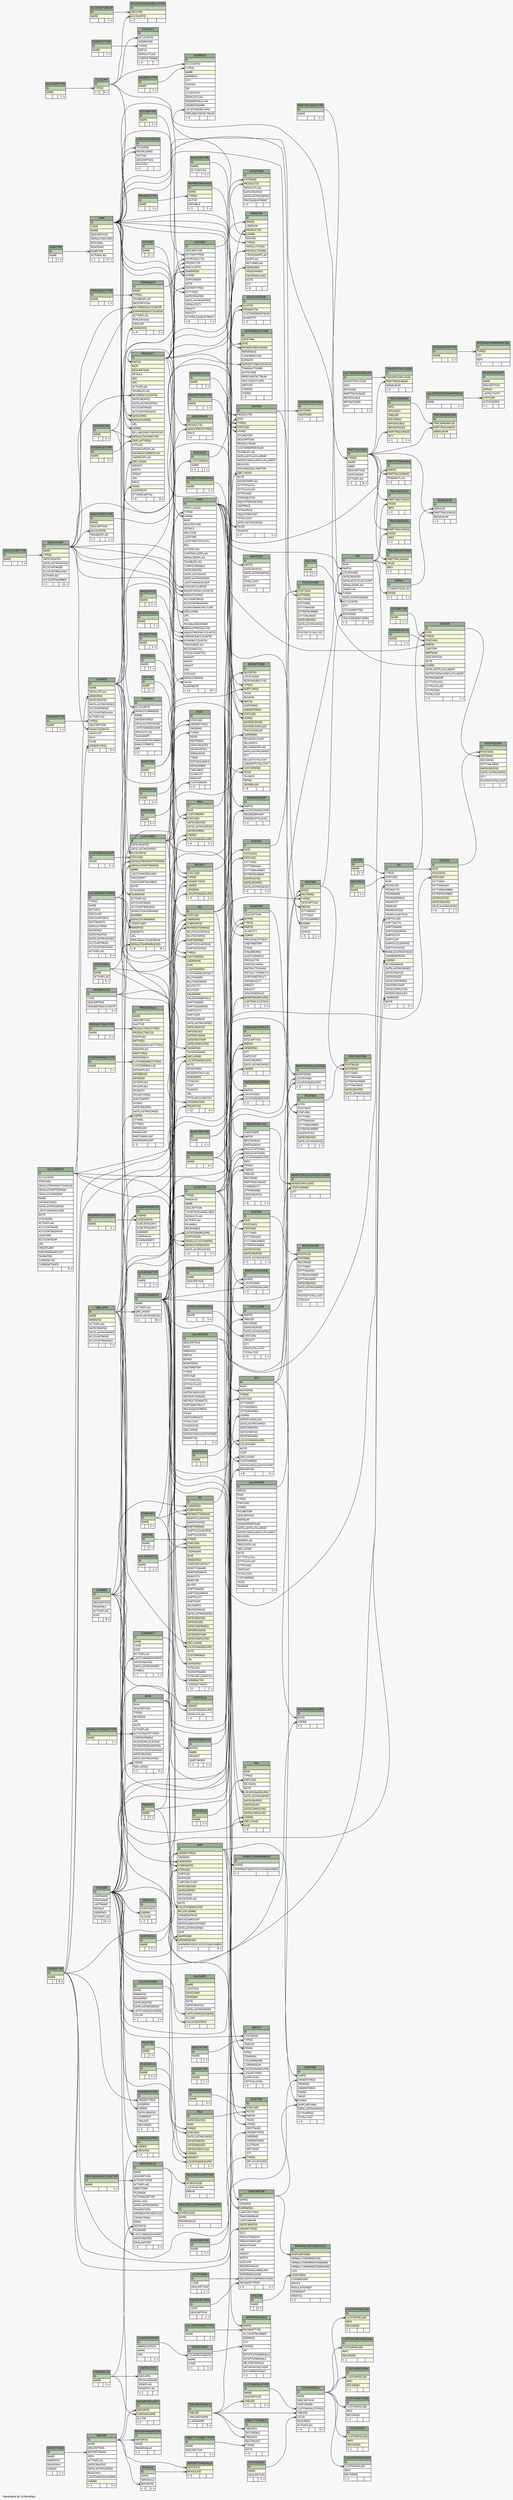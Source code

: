 // dot 2.26.3 on Linux 3.5.0-34-generic
// SchemaSpy rev 590
digraph "largeRelationshipsDiagram" {
  graph [
    rankdir="RL"
    bgcolor="#f7f7f7"
    label="\nGenerated by SchemaSpy"
    labeljust="l"
    nodesep="0.18"
    ranksep="0.46"
    fontname="Helvetica"
    fontsize="11"
  ];
  node [
    fontname="Helvetica"
    fontsize="11"
    shape="plaintext"
  ];
  edge [
    arrowsize="0.8"
  ];
  "ACCOUNT" [
    label=<
    <TABLE BORDER="0" CELLBORDER="1" CELLSPACING="0" BGCOLOR="#ffffff">
      <TR><TD COLSPAN="3" BGCOLOR="#9bab96" ALIGN="CENTER">ACCOUNT</TD></TR>
      <TR><TD PORT="ID" COLSPAN="3" BGCOLOR="#bed1b8" ALIGN="LEFT">ID</TD></TR>
      <TR><TD PORT="TYPEID" COLSPAN="3" BGCOLOR="#f4f7da" ALIGN="LEFT">TYPEID</TD></TR>
      <TR><TD ALIGN="LEFT" BGCOLOR="#f7f7f7">&lt; 1</TD><TD ALIGN="RIGHT" BGCOLOR="#f7f7f7">  </TD><TD ALIGN="RIGHT" BGCOLOR="#f7f7f7">6 &gt;</TD></TR>
    </TABLE>>
    URL="tables/ACCOUNT.html"
    tooltip="ACCOUNT"
  ];
  "ACCOUNTGROUP" [
    label=<
    <TABLE BORDER="0" CELLBORDER="1" CELLSPACING="0" BGCOLOR="#ffffff">
      <TR><TD COLSPAN="3" BGCOLOR="#9bab96" ALIGN="CENTER">ACCOUNTGROUP</TD></TR>
      <TR><TD PORT="ID" COLSPAN="3" BGCOLOR="#bed1b8" ALIGN="LEFT">ID</TD></TR>
      <TR><TD PORT="NAME" COLSPAN="3" BGCOLOR="#f4f7da" ALIGN="LEFT">NAME</TD></TR>
      <TR><TD ALIGN="LEFT" BGCOLOR="#f7f7f7">  </TD><TD ALIGN="RIGHT" BGCOLOR="#f7f7f7">  </TD><TD ALIGN="RIGHT" BGCOLOR="#f7f7f7">1 &gt;</TD></TR>
    </TABLE>>
    URL="tables/ACCOUNTGROUP.html"
    tooltip="ACCOUNTGROUP"
  ];
  "ACCOUNTGROUPRELATION" [
    label=<
    <TABLE BORDER="0" CELLBORDER="1" CELLSPACING="0" BGCOLOR="#ffffff">
      <TR><TD COLSPAN="3" BGCOLOR="#9bab96" ALIGN="CENTER">ACCOUNTGROUPRELATION</TD></TR>
      <TR><TD PORT="ID" COLSPAN="3" BGCOLOR="#bed1b8" ALIGN="LEFT">ID</TD></TR>
      <TR><TD PORT="GROUPID" COLSPAN="3" BGCOLOR="#f4f7da" ALIGN="LEFT">GROUPID</TD></TR>
      <TR><TD PORT="ACCOUNTID" COLSPAN="3" BGCOLOR="#f4f7da" ALIGN="LEFT">ACCOUNTID</TD></TR>
      <TR><TD ALIGN="LEFT" BGCOLOR="#f7f7f7">&lt; 2</TD><TD ALIGN="RIGHT" BGCOLOR="#f7f7f7">  </TD><TD ALIGN="RIGHT" BGCOLOR="#f7f7f7">  </TD></TR>
    </TABLE>>
    URL="tables/ACCOUNTGROUPRELATION.html"
    tooltip="ACCOUNTGROUPRELATION"
  ];
  "ACCOUNTTYPE" [
    label=<
    <TABLE BORDER="0" CELLBORDER="1" CELLSPACING="0" BGCOLOR="#ffffff">
      <TR><TD COLSPAN="3" BGCOLOR="#9bab96" ALIGN="CENTER">ACCOUNTTYPE</TD></TR>
      <TR><TD PORT="ID" COLSPAN="3" BGCOLOR="#bed1b8" ALIGN="LEFT">ID</TD></TR>
      <TR><TD PORT="NAME" COLSPAN="3" BGCOLOR="#f4f7da" ALIGN="LEFT">NAME</TD></TR>
      <TR><TD ALIGN="LEFT" BGCOLOR="#f7f7f7">  </TD><TD ALIGN="RIGHT" BGCOLOR="#f7f7f7">  </TD><TD ALIGN="RIGHT" BGCOLOR="#f7f7f7">1 &gt;</TD></TR>
    </TABLE>>
    URL="tables/ACCOUNTTYPE.html"
    tooltip="ACCOUNTTYPE"
  ];
  "ADDRESS" [
    label=<
    <TABLE BORDER="0" CELLBORDER="1" CELLSPACING="0" BGCOLOR="#ffffff">
      <TR><TD COLSPAN="3" BGCOLOR="#9bab96" ALIGN="CENTER">ADDRESS</TD></TR>
      <TR><TD PORT="ID" COLSPAN="3" BGCOLOR="#bed1b8" ALIGN="LEFT">ID</TD></TR>
      <TR><TD PORT="ACCOUNTID" COLSPAN="3" ALIGN="LEFT">ACCOUNTID</TD></TR>
      <TR><TD PORT="TYPEID" COLSPAN="3" ALIGN="LEFT">TYPEID</TD></TR>
      <TR><TD PORT="NAME" COLSPAN="3" BGCOLOR="#f4f7da" ALIGN="LEFT">NAME</TD></TR>
      <TR><TD PORT="ADDRESS" COLSPAN="3" ALIGN="LEFT">ADDRESS</TD></TR>
      <TR><TD PORT="CITY" COLSPAN="3" ALIGN="LEFT">CITY</TD></TR>
      <TR><TD PORT="STATEID" COLSPAN="3" ALIGN="LEFT">STATEID</TD></TR>
      <TR><TD PORT="ZIP" COLSPAN="3" ALIGN="LEFT">ZIP</TD></TR>
      <TR><TD PORT="COUNTRYID" COLSPAN="3" ALIGN="LEFT">COUNTRYID</TD></TR>
      <TR><TD PORT="DEFAULTFLAG" COLSPAN="3" ALIGN="LEFT">DEFAULTFLAG</TD></TR>
      <TR><TD PORT="RESIDENTIALFLAG" COLSPAN="3" ALIGN="LEFT">RESIDENTIALFLAG</TD></TR>
      <TR><TD PORT="ADDRESSNAME" COLSPAN="3" ALIGN="LEFT">ADDRESSNAME</TD></TR>
      <TR><TD PORT="LOCATIONGROUPID" COLSPAN="3" ALIGN="LEFT">LOCATIONGROUPID</TD></TR>
      <TR><TD PORT="PIPELINECONTACTNUM" COLSPAN="3" ALIGN="LEFT">PIPELINECONTACTNUM</TD></TR>
      <TR><TD ALIGN="LEFT" BGCOLOR="#f7f7f7">&lt; 3</TD><TD ALIGN="RIGHT" BGCOLOR="#f7f7f7">  </TD><TD ALIGN="RIGHT" BGCOLOR="#f7f7f7">  </TD></TR>
    </TABLE>>
    URL="tables/ADDRESS.html"
    tooltip="ADDRESS"
  ];
  "ADDRESSTYPE" [
    label=<
    <TABLE BORDER="0" CELLBORDER="1" CELLSPACING="0" BGCOLOR="#ffffff">
      <TR><TD COLSPAN="3" BGCOLOR="#9bab96" ALIGN="CENTER">ADDRESSTYPE</TD></TR>
      <TR><TD PORT="ID" COLSPAN="3" BGCOLOR="#bed1b8" ALIGN="LEFT">ID</TD></TR>
      <TR><TD PORT="NAME" COLSPAN="3" BGCOLOR="#f4f7da" ALIGN="LEFT">NAME</TD></TR>
      <TR><TD ALIGN="LEFT" BGCOLOR="#f7f7f7">  </TD><TD ALIGN="RIGHT" BGCOLOR="#f7f7f7">  </TD><TD ALIGN="RIGHT" BGCOLOR="#f7f7f7">1 &gt;</TD></TR>
    </TABLE>>
    URL="tables/ADDRESSTYPE.html"
    tooltip="ADDRESSTYPE"
  ];
  "ASACCOUNT" [
    label=<
    <TABLE BORDER="0" CELLBORDER="1" CELLSPACING="0" BGCOLOR="#ffffff">
      <TR><TD COLSPAN="3" BGCOLOR="#9bab96" ALIGN="CENTER">ASACCOUNT</TD></TR>
      <TR><TD PORT="ID" COLSPAN="3" BGCOLOR="#bed1b8" ALIGN="LEFT">ID</TD></TR>
      <TR><TD PORT="NAME" COLSPAN="3" BGCOLOR="#f4f7da" ALIGN="LEFT">NAME</TD></TR>
      <TR><TD PORT="TYPEID" COLSPAN="3" BGCOLOR="#f4f7da" ALIGN="LEFT">TYPEID</TD></TR>
      <TR><TD PORT="DATECREATED" COLSPAN="3" ALIGN="LEFT">DATECREATED</TD></TR>
      <TR><TD PORT="DATELASTMODIFIED" COLSPAN="3" ALIGN="LEFT">DATELASTMODIFIED</TD></TR>
      <TR><TD PORT="ACCOUNTINGID" COLSPAN="3" ALIGN="LEFT">ACCOUNTINGID</TD></TR>
      <TR><TD PORT="ACCOUNTINGHASH" COLSPAN="3" ALIGN="LEFT">ACCOUNTINGHASH</TD></TR>
      <TR><TD PORT="ACTIVEFLAG" COLSPAN="3" ALIGN="LEFT">ACTIVEFLAG</TD></TR>
      <TR><TD PORT="ACCOUNTNUMBER" COLSPAN="3" ALIGN="LEFT">ACCOUNTNUMBER</TD></TR>
      <TR><TD ALIGN="LEFT" BGCOLOR="#f7f7f7">&lt; 1</TD><TD ALIGN="RIGHT" BGCOLOR="#f7f7f7">  </TD><TD ALIGN="RIGHT" BGCOLOR="#f7f7f7">11 &gt;</TD></TR>
    </TABLE>>
    URL="tables/ASACCOUNT.html"
    tooltip="ASACCOUNT"
  ];
  "ASACCOUNTTYPE" [
    label=<
    <TABLE BORDER="0" CELLBORDER="1" CELLSPACING="0" BGCOLOR="#ffffff">
      <TR><TD COLSPAN="3" BGCOLOR="#9bab96" ALIGN="CENTER">ASACCOUNTTYPE</TD></TR>
      <TR><TD PORT="ID" COLSPAN="3" BGCOLOR="#bed1b8" ALIGN="LEFT">ID</TD></TR>
      <TR><TD PORT="NAME" COLSPAN="3" BGCOLOR="#f4f7da" ALIGN="LEFT">NAME</TD></TR>
      <TR><TD ALIGN="LEFT" BGCOLOR="#f7f7f7">  </TD><TD ALIGN="RIGHT" BGCOLOR="#f7f7f7">  </TD><TD ALIGN="RIGHT" BGCOLOR="#f7f7f7">1 &gt;</TD></TR>
    </TABLE>>
    URL="tables/ASACCOUNTTYPE.html"
    tooltip="ASACCOUNTTYPE"
  ];
  "ASSOCPRICE" [
    label=<
    <TABLE BORDER="0" CELLBORDER="1" CELLSPACING="0" BGCOLOR="#ffffff">
      <TR><TD COLSPAN="3" BGCOLOR="#9bab96" ALIGN="CENTER">ASSOCPRICE</TD></TR>
      <TR><TD PORT="ID" COLSPAN="3" BGCOLOR="#bed1b8" ALIGN="LEFT">ID</TD></TR>
      <TR><TD PORT="PRODUCTID" COLSPAN="3" BGCOLOR="#f4f7da" ALIGN="LEFT">PRODUCTID</TD></TR>
      <TR><TD PORT="ASSOCPRICETYPEID" COLSPAN="3" BGCOLOR="#f4f7da" ALIGN="LEFT">ASSOCPRICETYPEID</TD></TR>
      <TR><TD PORT="PRICE" COLSPAN="3" ALIGN="LEFT">PRICE</TD></TR>
      <TR><TD ALIGN="LEFT" BGCOLOR="#f7f7f7">&lt; 2</TD><TD ALIGN="RIGHT" BGCOLOR="#f7f7f7">  </TD><TD ALIGN="RIGHT" BGCOLOR="#f7f7f7">  </TD></TR>
    </TABLE>>
    URL="tables/ASSOCPRICE.html"
    tooltip="ASSOCPRICE"
  ];
  "ASSOCPRICETYPE" [
    label=<
    <TABLE BORDER="0" CELLBORDER="1" CELLSPACING="0" BGCOLOR="#ffffff">
      <TR><TD COLSPAN="3" BGCOLOR="#9bab96" ALIGN="CENTER">ASSOCPRICETYPE</TD></TR>
      <TR><TD PORT="ID" COLSPAN="3" BGCOLOR="#bed1b8" ALIGN="LEFT">ID</TD></TR>
      <TR><TD PORT="NAME" COLSPAN="3" BGCOLOR="#f4f7da" ALIGN="LEFT">NAME</TD></TR>
      <TR><TD PORT="DESCRIPTION" COLSPAN="3" ALIGN="LEFT">DESCRIPTION</TD></TR>
      <TR><TD PORT="ACCOUNTID" COLSPAN="3" BGCOLOR="#f4f7da" ALIGN="LEFT">ACCOUNTID</TD></TR>
      <TR><TD PORT="TAXABLEFLAG" COLSPAN="3" ALIGN="LEFT">TAXABLEFLAG</TD></TR>
      <TR><TD ALIGN="LEFT" BGCOLOR="#f7f7f7">&lt; 1</TD><TD ALIGN="RIGHT" BGCOLOR="#f7f7f7">  </TD><TD ALIGN="RIGHT" BGCOLOR="#f7f7f7">1 &gt;</TD></TR>
    </TABLE>>
    URL="tables/ASSOCPRICETYPE.html"
    tooltip="ASSOCPRICETYPE"
  ];
  "BOM" [
    label=<
    <TABLE BORDER="0" CELLBORDER="1" CELLSPACING="0" BGCOLOR="#ffffff">
      <TR><TD COLSPAN="3" BGCOLOR="#9bab96" ALIGN="CENTER">BOM</TD></TR>
      <TR><TD PORT="ID" COLSPAN="3" BGCOLOR="#bed1b8" ALIGN="LEFT">ID</TD></TR>
      <TR><TD PORT="NUM" COLSPAN="3" ALIGN="LEFT">NUM</TD></TR>
      <TR><TD PORT="DESCRIPTION" COLSPAN="3" ALIGN="LEFT">DESCRIPTION</TD></TR>
      <TR><TD PORT="TYPEID" COLSPAN="3" ALIGN="LEFT">TYPEID</TD></TR>
      <TR><TD PORT="REVISION" COLSPAN="3" ALIGN="LEFT">REVISION</TD></TR>
      <TR><TD PORT="URL" COLSPAN="3" ALIGN="LEFT">URL</TD></TR>
      <TR><TD PORT="NOTE" COLSPAN="3" ALIGN="LEFT">NOTE</TD></TR>
      <TR><TD PORT="ACTIVEFLAG" COLSPAN="3" ALIGN="LEFT">ACTIVEFLAG</TD></TR>
      <TR><TD PORT="AUTOCREATETYPEID" COLSPAN="3" ALIGN="LEFT">AUTOCREATETYPEID</TD></TR>
      <TR><TD PORT="CONFIGURABLE" COLSPAN="3" ALIGN="LEFT">CONFIGURABLE</TD></TR>
      <TR><TD PORT="PICKFROMLOCATION" COLSPAN="3" ALIGN="LEFT">PICKFROMLOCATION</TD></TR>
      <TR><TD PORT="ESTIMATEDDURATION" COLSPAN="3" ALIGN="LEFT">ESTIMATEDDURATION</TD></TR>
      <TR><TD PORT="STATISTICSDATERANGE" COLSPAN="3" ALIGN="LEFT">STATISTICSDATERANGE</TD></TR>
      <TR><TD PORT="DATECREATED" COLSPAN="3" ALIGN="LEFT">DATECREATED</TD></TR>
      <TR><TD PORT="DATELASTMODIFIED" COLSPAN="3" ALIGN="LEFT">DATELASTMODIFIED</TD></TR>
      <TR><TD PORT="USERID" COLSPAN="3" ALIGN="LEFT">USERID</TD></TR>
      <TR><TD PORT="QBCLASSID" COLSPAN="3" ALIGN="LEFT">QBCLASSID</TD></TR>
      <TR><TD ALIGN="LEFT" BGCOLOR="#f7f7f7">&lt; 2</TD><TD ALIGN="RIGHT" BGCOLOR="#f7f7f7">  </TD><TD ALIGN="RIGHT" BGCOLOR="#f7f7f7">4 &gt;</TD></TR>
    </TABLE>>
    URL="tables/BOM.html"
    tooltip="BOM"
  ];
  "BOMAUTOCREATETYPE" [
    label=<
    <TABLE BORDER="0" CELLBORDER="1" CELLSPACING="0" BGCOLOR="#ffffff">
      <TR><TD COLSPAN="3" BGCOLOR="#9bab96" ALIGN="CENTER">BOMAUTOCREATETYPE</TD></TR>
      <TR><TD PORT="ID" COLSPAN="3" BGCOLOR="#bed1b8" ALIGN="LEFT">ID</TD></TR>
      <TR><TD PORT="NAME" COLSPAN="3" BGCOLOR="#f4f7da" ALIGN="LEFT">NAME</TD></TR>
      <TR><TD ALIGN="LEFT" BGCOLOR="#f7f7f7">  </TD><TD ALIGN="RIGHT" BGCOLOR="#f7f7f7">  </TD><TD ALIGN="RIGHT" BGCOLOR="#f7f7f7">1 &gt;</TD></TR>
    </TABLE>>
    URL="tables/BOMAUTOCREATETYPE.html"
    tooltip="BOMAUTOCREATETYPE"
  ];
  "BOMITEM" [
    label=<
    <TABLE BORDER="0" CELLBORDER="1" CELLSPACING="0" BGCOLOR="#ffffff">
      <TR><TD COLSPAN="3" BGCOLOR="#9bab96" ALIGN="CENTER">BOMITEM</TD></TR>
      <TR><TD PORT="ID" COLSPAN="3" BGCOLOR="#bed1b8" ALIGN="LEFT">ID</TD></TR>
      <TR><TD PORT="DESCRIPTION" COLSPAN="3" ALIGN="LEFT">DESCRIPTION</TD></TR>
      <TR><TD PORT="BOMID" COLSPAN="3" BGCOLOR="#f4f7da" ALIGN="LEFT">BOMID</TD></TR>
      <TR><TD PORT="TYPEID" COLSPAN="3" BGCOLOR="#f4f7da" ALIGN="LEFT">TYPEID</TD></TR>
      <TR><TD PORT="PARTID" COLSPAN="3" BGCOLOR="#f4f7da" ALIGN="LEFT">PARTID</TD></TR>
      <TR><TD PORT="QUANTITY" COLSPAN="3" ALIGN="LEFT">QUANTITY</TD></TR>
      <TR><TD PORT="UOMID" COLSPAN="3" BGCOLOR="#f4f7da" ALIGN="LEFT">UOMID</TD></TR>
      <TR><TD PORT="PRICEADJUSTMENT" COLSPAN="3" ALIGN="LEFT">PRICEADJUSTMENT</TD></TR>
      <TR><TD PORT="ONETIMEITEM" COLSPAN="3" ALIGN="LEFT">ONETIMEITEM</TD></TR>
      <TR><TD PORT="STAGE" COLSPAN="3" ALIGN="LEFT">STAGE</TD></TR>
      <TR><TD PORT="STAGEBOMID" COLSPAN="3" ALIGN="LEFT">STAGEBOMID</TD></TR>
      <TR><TD PORT="ADDTOSERVICE" COLSPAN="3" ALIGN="LEFT">ADDTOSERVICE</TD></TR>
      <TR><TD PORT="PRODUCTID" COLSPAN="3" ALIGN="LEFT">PRODUCTID</TD></TR>
      <TR><TD PORT="SORTIDCONFIG" COLSPAN="3" ALIGN="LEFT">SORTIDCONFIG</TD></TR>
      <TR><TD PORT="INSTRUCTIONURL" COLSPAN="3" ALIGN="LEFT">INSTRUCTIONURL</TD></TR>
      <TR><TD PORT="INSTRUCTIONNOTE" COLSPAN="3" ALIGN="LEFT">INSTRUCTIONNOTE</TD></TR>
      <TR><TD PORT="SORTIDINSTRUCT" COLSPAN="3" ALIGN="LEFT">SORTIDINSTRUCT</TD></TR>
      <TR><TD PORT="VARIABLEQTY" COLSPAN="3" ALIGN="LEFT">VARIABLEQTY</TD></TR>
      <TR><TD PORT="MINQTY" COLSPAN="3" ALIGN="LEFT">MINQTY</TD></TR>
      <TR><TD PORT="MAXQTY" COLSPAN="3" ALIGN="LEFT">MAXQTY</TD></TR>
      <TR><TD PORT="GROUPDEFAULT" COLSPAN="3" ALIGN="LEFT">GROUPDEFAULT</TD></TR>
      <TR><TD PORT="BOMITEMGROUPID" COLSPAN="3" BGCOLOR="#f4f7da" ALIGN="LEFT">BOMITEMGROUPID</TD></TR>
      <TR><TD PORT="USEITEMLOCATION" COLSPAN="3" ALIGN="LEFT">USEITEMLOCATION</TD></TR>
      <TR><TD ALIGN="LEFT" BGCOLOR="#f7f7f7">&lt; 5</TD><TD ALIGN="RIGHT" BGCOLOR="#f7f7f7">  </TD><TD ALIGN="RIGHT" BGCOLOR="#f7f7f7">1 &gt;</TD></TR>
    </TABLE>>
    URL="tables/BOMITEM.html"
    tooltip="BOMITEM"
  ];
  "BOMITEMGROUP" [
    label=<
    <TABLE BORDER="0" CELLBORDER="1" CELLSPACING="0" BGCOLOR="#ffffff">
      <TR><TD COLSPAN="3" BGCOLOR="#9bab96" ALIGN="CENTER">BOMITEMGROUP</TD></TR>
      <TR><TD PORT="ID" COLSPAN="3" BGCOLOR="#bed1b8" ALIGN="LEFT">ID</TD></TR>
      <TR><TD PORT="BOMID" COLSPAN="3" ALIGN="LEFT">BOMID</TD></TR>
      <TR><TD PORT="NAME" COLSPAN="3" BGCOLOR="#f4f7da" ALIGN="LEFT">NAME</TD></TR>
      <TR><TD PORT="PROMPT" COLSPAN="3" ALIGN="LEFT">PROMPT</TD></TR>
      <TR><TD PORT="SORTORDER" COLSPAN="3" ALIGN="LEFT">SORTORDER</TD></TR>
      <TR><TD ALIGN="LEFT" BGCOLOR="#f7f7f7">&lt; 1</TD><TD ALIGN="RIGHT" BGCOLOR="#f7f7f7">  </TD><TD ALIGN="RIGHT" BGCOLOR="#f7f7f7">1 &gt;</TD></TR>
    </TABLE>>
    URL="tables/BOMITEMGROUP.html"
    tooltip="BOMITEMGROUP"
  ];
  "BOMITEMTOLOCATION" [
    label=<
    <TABLE BORDER="0" CELLBORDER="1" CELLSPACING="0" BGCOLOR="#ffffff">
      <TR><TD COLSPAN="3" BGCOLOR="#9bab96" ALIGN="CENTER">BOMITEMTOLOCATION</TD></TR>
      <TR><TD PORT="ID" COLSPAN="3" BGCOLOR="#bed1b8" ALIGN="LEFT">ID</TD></TR>
      <TR><TD PORT="BOMITEMID" COLSPAN="3" ALIGN="LEFT">BOMITEMID</TD></TR>
      <TR><TD PORT="LOCATIONID" COLSPAN="3" ALIGN="LEFT">LOCATIONID</TD></TR>
      <TR><TD PORT="LOCATIONGROUPID" COLSPAN="3" ALIGN="LEFT">LOCATIONGROUPID</TD></TR>
      <TR><TD ALIGN="LEFT" BGCOLOR="#f7f7f7">&lt; 3</TD><TD ALIGN="RIGHT" BGCOLOR="#f7f7f7">  </TD><TD ALIGN="RIGHT" BGCOLOR="#f7f7f7">  </TD></TR>
    </TABLE>>
    URL="tables/BOMITEMTOLOCATION.html"
    tooltip="BOMITEMTOLOCATION"
  ];
  "BOMITEMTYPE" [
    label=<
    <TABLE BORDER="0" CELLBORDER="1" CELLSPACING="0" BGCOLOR="#ffffff">
      <TR><TD COLSPAN="3" BGCOLOR="#9bab96" ALIGN="CENTER">BOMITEMTYPE</TD></TR>
      <TR><TD PORT="ID" COLSPAN="3" BGCOLOR="#bed1b8" ALIGN="LEFT">ID</TD></TR>
      <TR><TD PORT="NAME" COLSPAN="3" ALIGN="LEFT">NAME</TD></TR>
      <TR><TD ALIGN="LEFT" BGCOLOR="#f7f7f7">  </TD><TD ALIGN="RIGHT" BGCOLOR="#f7f7f7">  </TD><TD ALIGN="RIGHT" BGCOLOR="#f7f7f7">2 &gt;</TD></TR>
    </TABLE>>
    URL="tables/BOMITEMTYPE.html"
    tooltip="BOMITEMTYPE"
  ];
  "BOMTOLOCATION" [
    label=<
    <TABLE BORDER="0" CELLBORDER="1" CELLSPACING="0" BGCOLOR="#ffffff">
      <TR><TD COLSPAN="3" BGCOLOR="#9bab96" ALIGN="CENTER">BOMTOLOCATION</TD></TR>
      <TR><TD PORT="ID" COLSPAN="3" BGCOLOR="#bed1b8" ALIGN="LEFT">ID</TD></TR>
      <TR><TD PORT="BOMID" COLSPAN="3" ALIGN="LEFT">BOMID</TD></TR>
      <TR><TD PORT="LOCATIONID" COLSPAN="3" ALIGN="LEFT">LOCATIONID</TD></TR>
      <TR><TD PORT="LOCATIONGROUPID" COLSPAN="3" ALIGN="LEFT">LOCATIONGROUPID</TD></TR>
      <TR><TD ALIGN="LEFT" BGCOLOR="#f7f7f7">&lt; 3</TD><TD ALIGN="RIGHT" BGCOLOR="#f7f7f7">  </TD><TD ALIGN="RIGHT" BGCOLOR="#f7f7f7">  </TD></TR>
    </TABLE>>
    URL="tables/BOMTOLOCATION.html"
    tooltip="BOMTOLOCATION"
  ];
  "CALCATEGORY" [
    label=<
    <TABLE BORDER="0" CELLBORDER="1" CELLSPACING="0" BGCOLOR="#ffffff">
      <TR><TD COLSPAN="3" BGCOLOR="#9bab96" ALIGN="CENTER">CALCATEGORY</TD></TR>
      <TR><TD PORT="ID" COLSPAN="3" BGCOLOR="#bed1b8" ALIGN="LEFT">ID</TD></TR>
      <TR><TD PORT="NAME" COLSPAN="3" ALIGN="LEFT">NAME</TD></TR>
      <TR><TD PORT="PARENTID" COLSPAN="3" ALIGN="LEFT">PARENTID</TD></TR>
      <TR><TD PORT="READONLY" COLSPAN="3" ALIGN="LEFT">READONLY</TD></TR>
      <TR><TD PORT="DATECREATED" COLSPAN="3" ALIGN="LEFT">DATECREATED</TD></TR>
      <TR><TD PORT="DATELASTMODIFIED" COLSPAN="3" ALIGN="LEFT">DATELASTMODIFIED</TD></TR>
      <TR><TD PORT="LASTCHANGEDUSERID" COLSPAN="3" ALIGN="LEFT">LASTCHANGEDUSERID</TD></TR>
      <TR><TD PORT="COLOR" COLSPAN="3" ALIGN="LEFT">COLOR</TD></TR>
      <TR><TD ALIGN="LEFT" BGCOLOR="#f7f7f7">&lt; 1</TD><TD ALIGN="RIGHT" BGCOLOR="#f7f7f7">  </TD><TD ALIGN="RIGHT" BGCOLOR="#f7f7f7">1 &gt;</TD></TR>
    </TABLE>>
    URL="tables/CALCATEGORY.html"
    tooltip="CALCATEGORY"
  ];
  "CALEVENT" [
    label=<
    <TABLE BORDER="0" CELLBORDER="1" CELLSPACING="0" BGCOLOR="#ffffff">
      <TR><TD COLSPAN="3" BGCOLOR="#9bab96" ALIGN="CENTER">CALEVENT</TD></TR>
      <TR><TD PORT="ID" COLSPAN="3" BGCOLOR="#bed1b8" ALIGN="LEFT">ID</TD></TR>
      <TR><TD PORT="NAME" COLSPAN="3" BGCOLOR="#f4f7da" ALIGN="LEFT">NAME</TD></TR>
      <TR><TD PORT="LOCATION" COLSPAN="3" ALIGN="LEFT">LOCATION</TD></TR>
      <TR><TD PORT="DATESTART" COLSPAN="3" BGCOLOR="#f4f7da" ALIGN="LEFT">DATESTART</TD></TR>
      <TR><TD PORT="DATEEND" COLSPAN="3" BGCOLOR="#f4f7da" ALIGN="LEFT">DATEEND</TD></TR>
      <TR><TD PORT="NOTE" COLSPAN="3" ALIGN="LEFT">NOTE</TD></TR>
      <TR><TD PORT="DATECREATED" COLSPAN="3" ALIGN="LEFT">DATECREATED</TD></TR>
      <TR><TD PORT="DATELASTMODIFIED" COLSPAN="3" ALIGN="LEFT">DATELASTMODIFIED</TD></TR>
      <TR><TD PORT="LASTCHANGEDUSERID" COLSPAN="3" BGCOLOR="#f4f7da" ALIGN="LEFT">LASTCHANGEDUSERID</TD></TR>
      <TR><TD PORT="ALLDAY" COLSPAN="3" ALIGN="LEFT">ALLDAY</TD></TR>
      <TR><TD PORT="CALCATEGORYID" COLSPAN="3" BGCOLOR="#f4f7da" ALIGN="LEFT">CALCATEGORYID</TD></TR>
      <TR><TD ALIGN="LEFT" BGCOLOR="#f7f7f7">&lt; 2</TD><TD ALIGN="RIGHT" BGCOLOR="#f7f7f7">  </TD><TD ALIGN="RIGHT" BGCOLOR="#f7f7f7">  </TD></TR>
    </TABLE>>
    URL="tables/CALEVENT.html"
    tooltip="CALEVENT"
  ];
  "CARRIER" [
    label=<
    <TABLE BORDER="0" CELLBORDER="1" CELLSPACING="0" BGCOLOR="#ffffff">
      <TR><TD COLSPAN="3" BGCOLOR="#9bab96" ALIGN="CENTER">CARRIER</TD></TR>
      <TR><TD PORT="ID" COLSPAN="3" BGCOLOR="#bed1b8" ALIGN="LEFT">ID</TD></TR>
      <TR><TD PORT="NAME" COLSPAN="3" BGCOLOR="#f4f7da" ALIGN="LEFT">NAME</TD></TR>
      <TR><TD PORT="DESCRIPTION" COLSPAN="3" ALIGN="LEFT">DESCRIPTION</TD></TR>
      <TR><TD PORT="READONLY" COLSPAN="3" ALIGN="LEFT">READONLY</TD></TR>
      <TR><TD PORT="ACTIVEFLAG" COLSPAN="3" ALIGN="LEFT">ACTIVEFLAG</TD></TR>
      <TR><TD PORT="SCAC" COLSPAN="3" ALIGN="LEFT">SCAC</TD></TR>
      <TR><TD ALIGN="LEFT" BGCOLOR="#f7f7f7">  </TD><TD ALIGN="RIGHT" BGCOLOR="#f7f7f7">  </TD><TD ALIGN="RIGHT" BGCOLOR="#f7f7f7">8 &gt;</TD></TR>
    </TABLE>>
    URL="tables/CARRIER.html"
    tooltip="CARRIER"
  ];
  "COMPANY" [
    label=<
    <TABLE BORDER="0" CELLBORDER="1" CELLSPACING="0" BGCOLOR="#ffffff">
      <TR><TD COLSPAN="3" BGCOLOR="#9bab96" ALIGN="CENTER">COMPANY</TD></TR>
      <TR><TD PORT="ID" COLSPAN="3" BGCOLOR="#bed1b8" ALIGN="LEFT">ID</TD></TR>
      <TR><TD PORT="ACCOUNTID" COLSPAN="3" ALIGN="LEFT">ACCOUNTID</TD></TR>
      <TR><TD PORT="DEFAULTCARRIERID" COLSPAN="3" ALIGN="LEFT">DEFAULTCARRIERID</TD></TR>
      <TR><TD PORT="NAME" COLSPAN="3" ALIGN="LEFT">NAME</TD></TR>
      <TR><TD PORT="DATEENTERED" COLSPAN="3" ALIGN="LEFT">DATEENTERED</TD></TR>
      <TR><TD PORT="DATELASTMODIFIED" COLSPAN="3" ALIGN="LEFT">DATELASTMODIFIED</TD></TR>
      <TR><TD PORT="LASTCHANGEDUSER" COLSPAN="3" ALIGN="LEFT">LASTCHANGEDUSER</TD></TR>
      <TR><TD PORT="DEFAULTFLAG" COLSPAN="3" ALIGN="LEFT">DEFAULTFLAG</TD></TR>
      <TR><TD PORT="TAXEXEMPT" COLSPAN="3" ALIGN="LEFT">TAXEXEMPT</TD></TR>
      <TR><TD PORT="TAXEXEMPTNUMBER" COLSPAN="3" ALIGN="LEFT">TAXEXEMPTNUMBER</TD></TR>
      <TR><TD PORT="EANUCCPREFIX" COLSPAN="3" ALIGN="LEFT">EANUCCPREFIX</TD></TR>
      <TR><TD PORT="ABN" COLSPAN="3" ALIGN="LEFT">ABN</TD></TR>
      <TR><TD ALIGN="LEFT" BGCOLOR="#f7f7f7">&lt; 2</TD><TD ALIGN="RIGHT" BGCOLOR="#f7f7f7">  </TD><TD ALIGN="RIGHT" BGCOLOR="#f7f7f7">  </TD></TR>
    </TABLE>>
    URL="tables/COMPANY.html"
    tooltip="COMPANY"
  ];
  "CONTACT" [
    label=<
    <TABLE BORDER="0" CELLBORDER="1" CELLSPACING="0" BGCOLOR="#ffffff">
      <TR><TD COLSPAN="3" BGCOLOR="#9bab96" ALIGN="CENTER">CONTACT</TD></TR>
      <TR><TD PORT="ID" COLSPAN="3" BGCOLOR="#bed1b8" ALIGN="LEFT">ID</TD></TR>
      <TR><TD PORT="ACCOUNTID" COLSPAN="3" ALIGN="LEFT">ACCOUNTID</TD></TR>
      <TR><TD PORT="ADDRESSID" COLSPAN="3" ALIGN="LEFT">ADDRESSID</TD></TR>
      <TR><TD PORT="TYPEID" COLSPAN="3" ALIGN="LEFT">TYPEID</TD></TR>
      <TR><TD PORT="DATUS" COLSPAN="3" ALIGN="LEFT">DATUS</TD></TR>
      <TR><TD PORT="DEFAULTFLAG" COLSPAN="3" ALIGN="LEFT">DEFAULTFLAG</TD></TR>
      <TR><TD PORT="CONTACTNAME" COLSPAN="3" ALIGN="LEFT">CONTACTNAME</TD></TR>
      <TR><TD ALIGN="LEFT" BGCOLOR="#f7f7f7">&lt; 2</TD><TD ALIGN="RIGHT" BGCOLOR="#f7f7f7">  </TD><TD ALIGN="RIGHT" BGCOLOR="#f7f7f7">  </TD></TR>
    </TABLE>>
    URL="tables/CONTACT.html"
    tooltip="CONTACT"
  ];
  "CONTACTTYPE" [
    label=<
    <TABLE BORDER="0" CELLBORDER="1" CELLSPACING="0" BGCOLOR="#ffffff">
      <TR><TD COLSPAN="3" BGCOLOR="#9bab96" ALIGN="CENTER">CONTACTTYPE</TD></TR>
      <TR><TD PORT="ID" COLSPAN="3" BGCOLOR="#bed1b8" ALIGN="LEFT">ID</TD></TR>
      <TR><TD PORT="NAME" COLSPAN="3" BGCOLOR="#f4f7da" ALIGN="LEFT">NAME</TD></TR>
      <TR><TD ALIGN="LEFT" BGCOLOR="#f7f7f7">  </TD><TD ALIGN="RIGHT" BGCOLOR="#f7f7f7">  </TD><TD ALIGN="RIGHT" BGCOLOR="#f7f7f7">1 &gt;</TD></TR>
    </TABLE>>
    URL="tables/CONTACTTYPE.html"
    tooltip="CONTACTTYPE"
  ];
  "COSTLAYER" [
    label=<
    <TABLE BORDER="0" CELLBORDER="1" CELLSPACING="0" BGCOLOR="#ffffff">
      <TR><TD COLSPAN="3" BGCOLOR="#9bab96" ALIGN="CENTER">COSTLAYER</TD></TR>
      <TR><TD PORT="ID" COLSPAN="3" BGCOLOR="#bed1b8" ALIGN="LEFT">ID</TD></TR>
      <TR><TD PORT="PARTID" COLSPAN="3" ALIGN="LEFT">PARTID</TD></TR>
      <TR><TD PORT="TABLEID" COLSPAN="3" ALIGN="LEFT">TABLEID</TD></TR>
      <TR><TD PORT="RECORDID" COLSPAN="3" ALIGN="LEFT">RECORDID</TD></TR>
      <TR><TD PORT="DATECREATED" COLSPAN="3" ALIGN="LEFT">DATECREATED</TD></TR>
      <TR><TD PORT="DATELASTMODIFIED" COLSPAN="3" ALIGN="LEFT">DATELASTMODIFIED</TD></TR>
      <TR><TD PORT="STATUSID" COLSPAN="3" ALIGN="LEFT">STATUSID</TD></TR>
      <TR><TD PORT="ORGQTY" COLSPAN="3" ALIGN="LEFT">ORGQTY</TD></TR>
      <TR><TD PORT="QTY" COLSPAN="3" ALIGN="LEFT">QTY</TD></TR>
      <TR><TD PORT="ORGTOTALCOST" COLSPAN="3" ALIGN="LEFT">ORGTOTALCOST</TD></TR>
      <TR><TD PORT="TOTALCOST" COLSPAN="3" ALIGN="LEFT">TOTALCOST</TD></TR>
      <TR><TD ALIGN="LEFT" BGCOLOR="#f7f7f7">&lt; 3</TD><TD ALIGN="RIGHT" BGCOLOR="#f7f7f7">  </TD><TD ALIGN="RIGHT" BGCOLOR="#f7f7f7">1 &gt;</TD></TR>
    </TABLE>>
    URL="tables/COSTLAYER.html"
    tooltip="COSTLAYER"
  ];
  "COSTLAYERSTATUS" [
    label=<
    <TABLE BORDER="0" CELLBORDER="1" CELLSPACING="0" BGCOLOR="#ffffff">
      <TR><TD COLSPAN="3" BGCOLOR="#9bab96" ALIGN="CENTER">COSTLAYERSTATUS</TD></TR>
      <TR><TD PORT="ID" COLSPAN="3" BGCOLOR="#bed1b8" ALIGN="LEFT">ID</TD></TR>
      <TR><TD PORT="NAME" COLSPAN="3" ALIGN="LEFT">NAME</TD></TR>
      <TR><TD ALIGN="LEFT" BGCOLOR="#f7f7f7">  </TD><TD ALIGN="RIGHT" BGCOLOR="#f7f7f7">  </TD><TD ALIGN="RIGHT" BGCOLOR="#f7f7f7">1 &gt;</TD></TR>
    </TABLE>>
    URL="tables/COSTLAYERSTATUS.html"
    tooltip="COSTLAYERSTATUS"
  ];
  "COUNTRYCONST" [
    label=<
    <TABLE BORDER="0" CELLBORDER="1" CELLSPACING="0" BGCOLOR="#ffffff">
      <TR><TD COLSPAN="3" BGCOLOR="#9bab96" ALIGN="CENTER">COUNTRYCONST</TD></TR>
      <TR><TD PORT="ID" COLSPAN="3" BGCOLOR="#bed1b8" ALIGN="LEFT">ID</TD></TR>
      <TR><TD PORT="ABBREVIATION" COLSPAN="3" ALIGN="LEFT">ABBREVIATION</TD></TR>
      <TR><TD PORT="NAME" COLSPAN="3" ALIGN="LEFT">NAME</TD></TR>
      <TR><TD PORT="UPS" COLSPAN="3" ALIGN="LEFT">UPS</TD></TR>
      <TR><TD ALIGN="LEFT" BGCOLOR="#f7f7f7">  </TD><TD ALIGN="RIGHT" BGCOLOR="#f7f7f7">  </TD><TD ALIGN="RIGHT" BGCOLOR="#f7f7f7">1 &gt;</TD></TR>
    </TABLE>>
    URL="tables/COUNTRYCONST.html"
    tooltip="COUNTRYCONST"
  ];
  "CURRENCY" [
    label=<
    <TABLE BORDER="0" CELLBORDER="1" CELLSPACING="0" BGCOLOR="#ffffff">
      <TR><TD COLSPAN="3" BGCOLOR="#9bab96" ALIGN="CENTER">CURRENCY</TD></TR>
      <TR><TD PORT="ID" COLSPAN="3" BGCOLOR="#bed1b8" ALIGN="LEFT">ID</TD></TR>
      <TR><TD PORT="NAME" COLSPAN="3" BGCOLOR="#f4f7da" ALIGN="LEFT">NAME</TD></TR>
      <TR><TD PORT="CODE" COLSPAN="3" ALIGN="LEFT">CODE</TD></TR>
      <TR><TD PORT="RATE" COLSPAN="3" ALIGN="LEFT">RATE</TD></TR>
      <TR><TD PORT="ACTIVEFLAG" COLSPAN="3" ALIGN="LEFT">ACTIVEFLAG</TD></TR>
      <TR><TD PORT="LASTCHANGEDUSERID" COLSPAN="3" ALIGN="LEFT">LASTCHANGEDUSERID</TD></TR>
      <TR><TD PORT="DATECREATED" COLSPAN="3" ALIGN="LEFT">DATECREATED</TD></TR>
      <TR><TD PORT="DATELASTMODIFIED" COLSPAN="3" ALIGN="LEFT">DATELASTMODIFIED</TD></TR>
      <TR><TD PORT="SYMBOL" COLSPAN="3" ALIGN="LEFT">SYMBOL</TD></TR>
      <TR><TD ALIGN="LEFT" BGCOLOR="#f7f7f7">&lt; 1</TD><TD ALIGN="RIGHT" BGCOLOR="#f7f7f7">  </TD><TD ALIGN="RIGHT" BGCOLOR="#f7f7f7">1 &gt;</TD></TR>
    </TABLE>>
    URL="tables/CURRENCY.html"
    tooltip="CURRENCY"
  ];
  "CUSTOMDECIMAL" [
    label=<
    <TABLE BORDER="0" CELLBORDER="1" CELLSPACING="0" BGCOLOR="#ffffff">
      <TR><TD COLSPAN="3" BGCOLOR="#9bab96" ALIGN="CENTER">CUSTOMDECIMAL</TD></TR>
      <TR><TD PORT="ID" COLSPAN="3" BGCOLOR="#bed1b8" ALIGN="LEFT">ID</TD></TR>
      <TR><TD PORT="CUSTOMFIELDID" COLSPAN="3" BGCOLOR="#f4f7da" ALIGN="LEFT">CUSTOMFIELDID</TD></TR>
      <TR><TD PORT="INFO" COLSPAN="3" BGCOLOR="#f4f7da" ALIGN="LEFT">INFO</TD></TR>
      <TR><TD PORT="RECORDID" COLSPAN="3" BGCOLOR="#f4f7da" ALIGN="LEFT">RECORDID</TD></TR>
      <TR><TD ALIGN="LEFT" BGCOLOR="#f7f7f7">&lt; 1</TD><TD ALIGN="RIGHT" BGCOLOR="#f7f7f7">  </TD><TD ALIGN="RIGHT" BGCOLOR="#f7f7f7">  </TD></TR>
    </TABLE>>
    URL="tables/CUSTOMDECIMAL.html"
    tooltip="CUSTOMDECIMAL"
  ];
  "CUSTOMER" [
    label=<
    <TABLE BORDER="0" CELLBORDER="1" CELLSPACING="0" BGCOLOR="#ffffff">
      <TR><TD COLSPAN="3" BGCOLOR="#9bab96" ALIGN="CENTER">CUSTOMER</TD></TR>
      <TR><TD PORT="ID" COLSPAN="3" BGCOLOR="#bed1b8" ALIGN="LEFT">ID</TD></TR>
      <TR><TD PORT="DATECREATED" COLSPAN="3" ALIGN="LEFT">DATECREATED</TD></TR>
      <TR><TD PORT="DATELASTMODIFIED" COLSPAN="3" ALIGN="LEFT">DATELASTMODIFIED</TD></TR>
      <TR><TD PORT="ACCOUNTID" COLSPAN="3" BGCOLOR="#f4f7da" ALIGN="LEFT">ACCOUNTID</TD></TR>
      <TR><TD PORT="STATUSID" COLSPAN="3" BGCOLOR="#f4f7da" ALIGN="LEFT">STATUSID</TD></TR>
      <TR><TD PORT="DEFAULTPAYMENTTERMSID" COLSPAN="3" BGCOLOR="#f4f7da" ALIGN="LEFT">DEFAULTPAYMENTTERMSID</TD></TR>
      <TR><TD PORT="DEFAULTSHIPTERMSID" COLSPAN="3" BGCOLOR="#f4f7da" ALIGN="LEFT">DEFAULTSHIPTERMSID</TD></TR>
      <TR><TD PORT="NAME" COLSPAN="3" BGCOLOR="#f4f7da" ALIGN="LEFT">NAME</TD></TR>
      <TR><TD PORT="LASTCHANGEDUSER" COLSPAN="3" ALIGN="LEFT">LASTCHANGEDUSER</TD></TR>
      <TR><TD PORT="TAXEXEMPT" COLSPAN="3" ALIGN="LEFT">TAXEXEMPT</TD></TR>
      <TR><TD PORT="TAXEXEMPTNUMBER" COLSPAN="3" ALIGN="LEFT">TAXEXEMPTNUMBER</TD></TR>
      <TR><TD PORT="NOTE" COLSPAN="3" ALIGN="LEFT">NOTE</TD></TR>
      <TR><TD PORT="SYSUSERID" COLSPAN="3" ALIGN="LEFT">SYSUSERID</TD></TR>
      <TR><TD PORT="TAXRATEID" COLSPAN="3" BGCOLOR="#f4f7da" ALIGN="LEFT">TAXRATEID</TD></TR>
      <TR><TD PORT="ACTIVEFLAG" COLSPAN="3" ALIGN="LEFT">ACTIVEFLAG</TD></TR>
      <TR><TD PORT="ACCOUNTINGID" COLSPAN="3" ALIGN="LEFT">ACCOUNTINGID</TD></TR>
      <TR><TD PORT="ACCOUNTINGHASH" COLSPAN="3" ALIGN="LEFT">ACCOUNTINGHASH</TD></TR>
      <TR><TD PORT="DEFAULTSALESMANID" COLSPAN="3" ALIGN="LEFT">DEFAULTSALESMANID</TD></TR>
      <TR><TD PORT="NUMBER" COLSPAN="3" BGCOLOR="#f4f7da" ALIGN="LEFT">NUMBER</TD></TR>
      <TR><TD PORT="DEFAULTCARRIERID" COLSPAN="3" BGCOLOR="#f4f7da" ALIGN="LEFT">DEFAULTCARRIERID</TD></TR>
      <TR><TD PORT="CREDITLIMIT" COLSPAN="3" ALIGN="LEFT">CREDITLIMIT</TD></TR>
      <TR><TD PORT="PARENTID" COLSPAN="3" BGCOLOR="#f4f7da" ALIGN="LEFT">PARENTID</TD></TR>
      <TR><TD PORT="JOBDEPTH" COLSPAN="3" ALIGN="LEFT">JOBDEPTH</TD></TR>
      <TR><TD PORT="URL" COLSPAN="3" ALIGN="LEFT">URL</TD></TR>
      <TR><TD PORT="PIPELINEACCOUNTNUM" COLSPAN="3" ALIGN="LEFT">PIPELINEACCOUNTNUM</TD></TR>
      <TR><TD PORT="DEFAULTSHIPSERVICEID" COLSPAN="3" BGCOLOR="#f4f7da" ALIGN="LEFT">DEFAULTSHIPSERVICEID</TD></TR>
      <TR><TD ALIGN="LEFT" BGCOLOR="#f7f7f7">&lt; 8</TD><TD ALIGN="RIGHT" BGCOLOR="#f7f7f7">  </TD><TD ALIGN="RIGHT" BGCOLOR="#f7f7f7">8 &gt;</TD></TR>
    </TABLE>>
    URL="tables/CUSTOMER.html"
    tooltip="CUSTOMER"
  ];
  "CUSTOMERINCLTYPE" [
    label=<
    <TABLE BORDER="0" CELLBORDER="1" CELLSPACING="0" BGCOLOR="#ffffff">
      <TR><TD COLSPAN="3" BGCOLOR="#9bab96" ALIGN="CENTER">CUSTOMERINCLTYPE</TD></TR>
      <TR><TD PORT="ID" COLSPAN="3" BGCOLOR="#bed1b8" ALIGN="LEFT">ID</TD></TR>
      <TR><TD PORT="NAME" COLSPAN="3" BGCOLOR="#f4f7da" ALIGN="LEFT">NAME</TD></TR>
      <TR><TD ALIGN="LEFT" BGCOLOR="#f7f7f7">  </TD><TD ALIGN="RIGHT" BGCOLOR="#f7f7f7">  </TD><TD ALIGN="RIGHT" BGCOLOR="#f7f7f7">1 &gt;</TD></TR>
    </TABLE>>
    URL="tables/CUSTOMERINCLTYPE.html"
    tooltip="CUSTOMERINCLTYPE"
  ];
  "CUSTOMERSTATUS" [
    label=<
    <TABLE BORDER="0" CELLBORDER="1" CELLSPACING="0" BGCOLOR="#ffffff">
      <TR><TD COLSPAN="3" BGCOLOR="#9bab96" ALIGN="CENTER">CUSTOMERSTATUS</TD></TR>
      <TR><TD PORT="ID" COLSPAN="3" BGCOLOR="#bed1b8" ALIGN="LEFT">ID</TD></TR>
      <TR><TD PORT="NAME" COLSPAN="3" ALIGN="LEFT">NAME</TD></TR>
      <TR><TD ALIGN="LEFT" BGCOLOR="#f7f7f7">  </TD><TD ALIGN="RIGHT" BGCOLOR="#f7f7f7">  </TD><TD ALIGN="RIGHT" BGCOLOR="#f7f7f7">1 &gt;</TD></TR>
    </TABLE>>
    URL="tables/CUSTOMERSTATUS.html"
    tooltip="CUSTOMERSTATUS"
  ];
  "CUSTOMFIELD" [
    label=<
    <TABLE BORDER="0" CELLBORDER="1" CELLSPACING="0" BGCOLOR="#ffffff">
      <TR><TD COLSPAN="3" BGCOLOR="#9bab96" ALIGN="CENTER">CUSTOMFIELD</TD></TR>
      <TR><TD PORT="ID" COLSPAN="3" BGCOLOR="#bed1b8" ALIGN="LEFT">ID</TD></TR>
      <TR><TD PORT="NAME" COLSPAN="3" ALIGN="LEFT">NAME</TD></TR>
      <TR><TD PORT="DESCRIPTION" COLSPAN="3" ALIGN="LEFT">DESCRIPTION</TD></TR>
      <TR><TD PORT="SORTORDER" COLSPAN="3" ALIGN="LEFT">SORTORDER</TD></TR>
      <TR><TD PORT="CUSTOMFIELDTYPEID" COLSPAN="3" ALIGN="LEFT">CUSTOMFIELDTYPEID</TD></TR>
      <TR><TD PORT="TABLEID" COLSPAN="3" ALIGN="LEFT">TABLEID</TD></TR>
      <TR><TD PORT="LISTID" COLSPAN="3" ALIGN="LEFT">LISTID</TD></TR>
      <TR><TD PORT="REQUIRED" COLSPAN="3" ALIGN="LEFT">REQUIRED</TD></TR>
      <TR><TD PORT="ACTIVEFLAG" COLSPAN="3" ALIGN="LEFT">ACTIVEFLAG</TD></TR>
      <TR><TD ALIGN="LEFT" BGCOLOR="#f7f7f7">&lt; 3</TD><TD ALIGN="RIGHT" BGCOLOR="#f7f7f7">  </TD><TD ALIGN="RIGHT" BGCOLOR="#f7f7f7">6 &gt;</TD></TR>
    </TABLE>>
    URL="tables/CUSTOMFIELD.html"
    tooltip="CUSTOMFIELD"
  ];
  "CUSTOMFIELDTYPE" [
    label=<
    <TABLE BORDER="0" CELLBORDER="1" CELLSPACING="0" BGCOLOR="#ffffff">
      <TR><TD COLSPAN="3" BGCOLOR="#9bab96" ALIGN="CENTER">CUSTOMFIELDTYPE</TD></TR>
      <TR><TD PORT="ID" COLSPAN="3" BGCOLOR="#bed1b8" ALIGN="LEFT">ID</TD></TR>
      <TR><TD PORT="NAME" COLSPAN="3" BGCOLOR="#f4f7da" ALIGN="LEFT">NAME</TD></TR>
      <TR><TD PORT="DESCRIPTION" COLSPAN="3" ALIGN="LEFT">DESCRIPTION</TD></TR>
      <TR><TD PORT="TABLEID" COLSPAN="3" BGCOLOR="#f4f7da" ALIGN="LEFT">TABLEID</TD></TR>
      <TR><TD ALIGN="LEFT" BGCOLOR="#f7f7f7">&lt; 1</TD><TD ALIGN="RIGHT" BGCOLOR="#f7f7f7">  </TD><TD ALIGN="RIGHT" BGCOLOR="#f7f7f7">1 &gt;</TD></TR>
    </TABLE>>
    URL="tables/CUSTOMFIELDTYPE.html"
    tooltip="CUSTOMFIELDTYPE"
  ];
  "CUSTOMINTEGER" [
    label=<
    <TABLE BORDER="0" CELLBORDER="1" CELLSPACING="0" BGCOLOR="#ffffff">
      <TR><TD COLSPAN="3" BGCOLOR="#9bab96" ALIGN="CENTER">CUSTOMINTEGER</TD></TR>
      <TR><TD PORT="ID" COLSPAN="3" BGCOLOR="#bed1b8" ALIGN="LEFT">ID</TD></TR>
      <TR><TD PORT="CUSTOMFIELDID" COLSPAN="3" ALIGN="LEFT">CUSTOMFIELDID</TD></TR>
      <TR><TD PORT="INFO" COLSPAN="3" ALIGN="LEFT">INFO</TD></TR>
      <TR><TD PORT="RECORDID" COLSPAN="3" ALIGN="LEFT">RECORDID</TD></TR>
      <TR><TD ALIGN="LEFT" BGCOLOR="#f7f7f7">&lt; 1</TD><TD ALIGN="RIGHT" BGCOLOR="#f7f7f7">  </TD><TD ALIGN="RIGHT" BGCOLOR="#f7f7f7">  </TD></TR>
    </TABLE>>
    URL="tables/CUSTOMINTEGER.html"
    tooltip="CUSTOMINTEGER"
  ];
  "CUSTOMLIST" [
    label=<
    <TABLE BORDER="0" CELLBORDER="1" CELLSPACING="0" BGCOLOR="#ffffff">
      <TR><TD COLSPAN="3" BGCOLOR="#9bab96" ALIGN="CENTER">CUSTOMLIST</TD></TR>
      <TR><TD PORT="ID" COLSPAN="3" BGCOLOR="#bed1b8" ALIGN="LEFT">ID</TD></TR>
      <TR><TD PORT="NAME" COLSPAN="3" BGCOLOR="#f4f7da" ALIGN="LEFT">NAME</TD></TR>
      <TR><TD PORT="DESCRIPTION" COLSPAN="3" ALIGN="LEFT">DESCRIPTION</TD></TR>
      <TR><TD ALIGN="LEFT" BGCOLOR="#f7f7f7">  </TD><TD ALIGN="RIGHT" BGCOLOR="#f7f7f7">  </TD><TD ALIGN="RIGHT" BGCOLOR="#f7f7f7">1 &gt;</TD></TR>
    </TABLE>>
    URL="tables/CUSTOMLIST.html"
    tooltip="CUSTOMLIST"
  ];
  "CUSTOMSET" [
    label=<
    <TABLE BORDER="0" CELLBORDER="1" CELLSPACING="0" BGCOLOR="#ffffff">
      <TR><TD COLSPAN="3" BGCOLOR="#9bab96" ALIGN="CENTER">CUSTOMSET</TD></TR>
      <TR><TD PORT="ID" COLSPAN="3" BGCOLOR="#bed1b8" ALIGN="LEFT">ID</TD></TR>
      <TR><TD PORT="CUSTOMFIELDID" COLSPAN="3" BGCOLOR="#f4f7da" ALIGN="LEFT">CUSTOMFIELDID</TD></TR>
      <TR><TD PORT="INFO" COLSPAN="3" BGCOLOR="#f4f7da" ALIGN="LEFT">INFO</TD></TR>
      <TR><TD PORT="RECORDID" COLSPAN="3" BGCOLOR="#f4f7da" ALIGN="LEFT">RECORDID</TD></TR>
      <TR><TD ALIGN="LEFT" BGCOLOR="#f7f7f7">&lt; 1</TD><TD ALIGN="RIGHT" BGCOLOR="#f7f7f7">  </TD><TD ALIGN="RIGHT" BGCOLOR="#f7f7f7">  </TD></TR>
    </TABLE>>
    URL="tables/CUSTOMSET.html"
    tooltip="CUSTOMSET"
  ];
  "CUSTOMTIMESTAMP" [
    label=<
    <TABLE BORDER="0" CELLBORDER="1" CELLSPACING="0" BGCOLOR="#ffffff">
      <TR><TD COLSPAN="3" BGCOLOR="#9bab96" ALIGN="CENTER">CUSTOMTIMESTAMP</TD></TR>
      <TR><TD PORT="ID" COLSPAN="3" BGCOLOR="#bed1b8" ALIGN="LEFT">ID</TD></TR>
      <TR><TD PORT="CUSTOMFIELDID" COLSPAN="3" ALIGN="LEFT">CUSTOMFIELDID</TD></TR>
      <TR><TD PORT="INFO" COLSPAN="3" ALIGN="LEFT">INFO</TD></TR>
      <TR><TD PORT="RECORDID" COLSPAN="3" ALIGN="LEFT">RECORDID</TD></TR>
      <TR><TD ALIGN="LEFT" BGCOLOR="#f7f7f7">&lt; 1</TD><TD ALIGN="RIGHT" BGCOLOR="#f7f7f7">  </TD><TD ALIGN="RIGHT" BGCOLOR="#f7f7f7">  </TD></TR>
    </TABLE>>
    URL="tables/CUSTOMTIMESTAMP.html"
    tooltip="CUSTOMTIMESTAMP"
  ];
  "CUSTOMVARCHAR" [
    label=<
    <TABLE BORDER="0" CELLBORDER="1" CELLSPACING="0" BGCOLOR="#ffffff">
      <TR><TD COLSPAN="3" BGCOLOR="#9bab96" ALIGN="CENTER">CUSTOMVARCHAR</TD></TR>
      <TR><TD PORT="ID" COLSPAN="3" BGCOLOR="#bed1b8" ALIGN="LEFT">ID</TD></TR>
      <TR><TD PORT="CUSTOMFIELDID" COLSPAN="3" BGCOLOR="#f4f7da" ALIGN="LEFT">CUSTOMFIELDID</TD></TR>
      <TR><TD PORT="INFO" COLSPAN="3" BGCOLOR="#f4f7da" ALIGN="LEFT">INFO</TD></TR>
      <TR><TD PORT="RECORDID" COLSPAN="3" BGCOLOR="#f4f7da" ALIGN="LEFT">RECORDID</TD></TR>
      <TR><TD ALIGN="LEFT" BGCOLOR="#f7f7f7">&lt; 1</TD><TD ALIGN="RIGHT" BGCOLOR="#f7f7f7">  </TD><TD ALIGN="RIGHT" BGCOLOR="#f7f7f7">  </TD></TR>
    </TABLE>>
    URL="tables/CUSTOMVARCHAR.html"
    tooltip="CUSTOMVARCHAR"
  ];
  "CUSTOMVARCHARLONG" [
    label=<
    <TABLE BORDER="0" CELLBORDER="1" CELLSPACING="0" BGCOLOR="#ffffff">
      <TR><TD COLSPAN="3" BGCOLOR="#9bab96" ALIGN="CENTER">CUSTOMVARCHARLONG</TD></TR>
      <TR><TD PORT="ID" COLSPAN="3" BGCOLOR="#bed1b8" ALIGN="LEFT">ID</TD></TR>
      <TR><TD PORT="CUSTOMFIELDID" COLSPAN="3" BGCOLOR="#f4f7da" ALIGN="LEFT">CUSTOMFIELDID</TD></TR>
      <TR><TD PORT="INFO" COLSPAN="3" ALIGN="LEFT">INFO</TD></TR>
      <TR><TD PORT="RECORDID" COLSPAN="3" BGCOLOR="#f4f7da" ALIGN="LEFT">RECORDID</TD></TR>
      <TR><TD ALIGN="LEFT" BGCOLOR="#f7f7f7">&lt; 1</TD><TD ALIGN="RIGHT" BGCOLOR="#f7f7f7">  </TD><TD ALIGN="RIGHT" BGCOLOR="#f7f7f7">  </TD></TR>
    </TABLE>>
    URL="tables/CUSTOMVARCHARLONG.html"
    tooltip="CUSTOMVARCHARLONG"
  ];
  "DCOPTIONS" [
    label=<
    <TABLE BORDER="0" CELLBORDER="1" CELLSPACING="0" BGCOLOR="#ffffff">
      <TR><TD COLSPAN="3" BGCOLOR="#9bab96" ALIGN="CENTER">DCOPTIONS</TD></TR>
      <TR><TD PORT="ID" COLSPAN="3" BGCOLOR="#bed1b8" ALIGN="LEFT">ID</TD></TR>
      <TR><TD PORT="CODE" COLSPAN="3" ALIGN="LEFT">CODE</TD></TR>
      <TR><TD PORT="DESCRIPTION" COLSPAN="3" ALIGN="LEFT">DESCRIPTION</TD></TR>
      <TR><TD ALIGN="LEFT" BGCOLOR="#f7f7f7">  </TD><TD ALIGN="RIGHT" BGCOLOR="#f7f7f7">  </TD><TD ALIGN="RIGHT" BGCOLOR="#f7f7f7">1 &gt;</TD></TR>
    </TABLE>>
    URL="tables/DCOPTIONS.html"
    tooltip="DCOPTIONS"
  ];
  "DEFAULTLOCATION" [
    label=<
    <TABLE BORDER="0" CELLBORDER="1" CELLSPACING="0" BGCOLOR="#ffffff">
      <TR><TD COLSPAN="3" BGCOLOR="#9bab96" ALIGN="CENTER">DEFAULTLOCATION</TD></TR>
      <TR><TD PORT="ID" COLSPAN="3" BGCOLOR="#f4f7da" ALIGN="LEFT">ID</TD></TR>
      <TR><TD PORT="PARTID" COLSPAN="3" ALIGN="LEFT">PARTID</TD></TR>
      <TR><TD PORT="LOCATIONID" COLSPAN="3" ALIGN="LEFT">LOCATIONID</TD></TR>
      <TR><TD PORT="LOCATIONGROUPID" COLSPAN="3" ALIGN="LEFT">LOCATIONGROUPID</TD></TR>
      <TR><TD ALIGN="LEFT" BGCOLOR="#f7f7f7">&lt; 3</TD><TD ALIGN="RIGHT" BGCOLOR="#f7f7f7">  </TD><TD ALIGN="RIGHT" BGCOLOR="#f7f7f7">  </TD></TR>
    </TABLE>>
    URL="tables/DEFAULTLOCATION.html"
    tooltip="DEFAULTLOCATION"
  ];
  "FBSCHEDULE" [
    label=<
    <TABLE BORDER="0" CELLBORDER="1" CELLSPACING="0" BGCOLOR="#ffffff">
      <TR><TD COLSPAN="3" BGCOLOR="#9bab96" ALIGN="CENTER">FBSCHEDULE</TD></TR>
      <TR><TD PORT="ID" COLSPAN="3" BGCOLOR="#bed1b8" ALIGN="LEFT">ID</TD></TR>
      <TR><TD PORT="NAME" COLSPAN="3" ALIGN="LEFT">NAME</TD></TR>
      <TR><TD PORT="DESCRIPTION" COLSPAN="3" ALIGN="LEFT">DESCRIPTION</TD></TR>
      <TR><TD PORT="ACTIONTYPEID" COLSPAN="3" ALIGN="LEFT">ACTIONTYPEID</TD></TR>
      <TR><TD PORT="ACTIVEFLAG" COLSPAN="3" ALIGN="LEFT">ACTIVEFLAG</TD></TR>
      <TR><TD PORT="DIRECTORY" COLSPAN="3" ALIGN="LEFT">DIRECTORY</TD></TR>
      <TR><TD PORT="FILEMASK" COLSPAN="3" ALIGN="LEFT">FILEMASK</TD></TR>
      <TR><TD PORT="ACTIONSUBTYPE" COLSPAN="3" ALIGN="LEFT">ACTIONSUBTYPE</TD></TR>
      <TR><TD PORT="JAVACLASS" COLSPAN="3" ALIGN="LEFT">JAVACLASS</TD></TR>
      <TR><TD PORT="DATELASTMODIFIED" COLSPAN="3" ALIGN="LEFT">DATELASTMODIFIED</TD></TR>
      <TR><TD PORT="PARAMETERS" COLSPAN="3" ALIGN="LEFT">PARAMETERS</TD></TR>
      <TR><TD PORT="DATENEXTSCHEDULED" COLSPAN="3" ALIGN="LEFT">DATENEXTSCHEDULED</TD></TR>
      <TR><TD PORT="CRONSTRING" COLSPAN="3" ALIGN="LEFT">CRONSTRING</TD></TR>
      <TR><TD PORT="EMAIL" COLSPAN="3" ALIGN="LEFT">EMAIL</TD></TR>
      <TR><TD PORT="REPORTID" COLSPAN="3" ALIGN="LEFT">REPORTID</TD></TR>
      <TR><TD PORT="FILENAME" COLSPAN="3" ALIGN="LEFT">FILENAME</TD></TR>
      <TR><TD PORT="LASTCHANGEDUSERID" COLSPAN="3" ALIGN="LEFT">LASTCHANGEDUSERID</TD></TR>
      <TR><TD PORT="DATECREATED" COLSPAN="3" ALIGN="LEFT">DATECREATED</TD></TR>
      <TR><TD PORT="EMAILREPORT" COLSPAN="3" ALIGN="LEFT">EMAILREPORT</TD></TR>
      <TR><TD ALIGN="LEFT" BGCOLOR="#f7f7f7">&lt; 3</TD><TD ALIGN="RIGHT" BGCOLOR="#f7f7f7">  </TD><TD ALIGN="RIGHT" BGCOLOR="#f7f7f7">2 &gt;</TD></TR>
    </TABLE>>
    URL="tables/FBSCHEDULE.html"
    tooltip="FBSCHEDULE"
  ];
  "FBSCHEDULEACTIONTYPE" [
    label=<
    <TABLE BORDER="0" CELLBORDER="1" CELLSPACING="0" BGCOLOR="#ffffff">
      <TR><TD COLSPAN="3" BGCOLOR="#9bab96" ALIGN="CENTER">FBSCHEDULEACTIONTYPE</TD></TR>
      <TR><TD PORT="ID" COLSPAN="3" BGCOLOR="#bed1b8" ALIGN="LEFT">ID</TD></TR>
      <TR><TD PORT="NAME" COLSPAN="3" BGCOLOR="#f4f7da" ALIGN="LEFT">NAME</TD></TR>
      <TR><TD ALIGN="LEFT" BGCOLOR="#f7f7f7">  </TD><TD ALIGN="RIGHT" BGCOLOR="#f7f7f7">  </TD><TD ALIGN="RIGHT" BGCOLOR="#f7f7f7">1 &gt;</TD></TR>
    </TABLE>>
    URL="tables/FBSCHEDULEACTIONTYPE.html"
    tooltip="FBSCHEDULEACTIONTYPE"
  ];
  "FBSCHEDULEHISTORY" [
    label=<
    <TABLE BORDER="0" CELLBORDER="1" CELLSPACING="0" BGCOLOR="#ffffff">
      <TR><TD COLSPAN="3" BGCOLOR="#9bab96" ALIGN="CENTER">FBSCHEDULEHISTORY</TD></TR>
      <TR><TD PORT="ID" COLSPAN="3" BGCOLOR="#bed1b8" ALIGN="LEFT">ID</TD></TR>
      <TR><TD PORT="SCHEDULEID" COLSPAN="3" BGCOLOR="#f4f7da" ALIGN="LEFT">SCHEDULEID</TD></TR>
      <TR><TD PORT="LASTRUNTIME" COLSPAN="3" ALIGN="LEFT">LASTRUNTIME</TD></TR>
      <TR><TD PORT="ERROR" COLSPAN="3" ALIGN="LEFT">ERROR</TD></TR>
      <TR><TD ALIGN="LEFT" BGCOLOR="#f7f7f7">&lt; 1</TD><TD ALIGN="RIGHT" BGCOLOR="#f7f7f7">  </TD><TD ALIGN="RIGHT" BGCOLOR="#f7f7f7">  </TD></TR>
    </TABLE>>
    URL="tables/FBSCHEDULEHISTORY.html"
    tooltip="FBSCHEDULEHISTORY"
  ];
  "FBSCHEDULEREPORTPARAMETER" [
    label=<
    <TABLE BORDER="0" CELLBORDER="1" CELLSPACING="0" BGCOLOR="#ffffff">
      <TR><TD COLSPAN="3" BGCOLOR="#9bab96" ALIGN="CENTER">FBSCHEDULEREPORTPARAMETER</TD></TR>
      <TR><TD PORT="ID" COLSPAN="3" BGCOLOR="#bed1b8" ALIGN="LEFT">ID</TD></TR>
      <TR><TD PORT="SCHEDULEID" COLSPAN="3" BGCOLOR="#f4f7da" ALIGN="LEFT">SCHEDULEID</TD></TR>
      <TR><TD PORT="NAME" COLSPAN="3" ALIGN="LEFT">NAME</TD></TR>
      <TR><TD PORT="PARAMVALUE" COLSPAN="3" ALIGN="LEFT">PARAMVALUE</TD></TR>
      <TR><TD ALIGN="LEFT" BGCOLOR="#f7f7f7">&lt; 1</TD><TD ALIGN="RIGHT" BGCOLOR="#f7f7f7">  </TD><TD ALIGN="RIGHT" BGCOLOR="#f7f7f7">  </TD></TR>
    </TABLE>>
    URL="tables/FBSCHEDULEREPORTPARAMETER.html"
    tooltip="FBSCHEDULEREPORTPARAMETER"
  ];
  "FOBPOINT" [
    label=<
    <TABLE BORDER="0" CELLBORDER="1" CELLSPACING="0" BGCOLOR="#ffffff">
      <TR><TD COLSPAN="3" BGCOLOR="#9bab96" ALIGN="CENTER">FOBPOINT</TD></TR>
      <TR><TD PORT="ID" COLSPAN="3" BGCOLOR="#bed1b8" ALIGN="LEFT">ID</TD></TR>
      <TR><TD PORT="NAME" COLSPAN="3" BGCOLOR="#f4f7da" ALIGN="LEFT">NAME</TD></TR>
      <TR><TD ALIGN="LEFT" BGCOLOR="#f7f7f7">  </TD><TD ALIGN="RIGHT" BGCOLOR="#f7f7f7">  </TD><TD ALIGN="RIGHT" BGCOLOR="#f7f7f7">3 &gt;</TD></TR>
    </TABLE>>
    URL="tables/FOBPOINT.html"
    tooltip="FOBPOINT"
  ];
  "INTEGRATEDAPP" [
    label=<
    <TABLE BORDER="0" CELLBORDER="1" CELLSPACING="0" BGCOLOR="#ffffff">
      <TR><TD COLSPAN="3" BGCOLOR="#9bab96" ALIGN="CENTER">INTEGRATEDAPP</TD></TR>
      <TR><TD PORT="ID" COLSPAN="3" BGCOLOR="#bed1b8" ALIGN="LEFT">ID</TD></TR>
      <TR><TD PORT="NAME" COLSPAN="3" BGCOLOR="#f4f7da" ALIGN="LEFT">NAME</TD></TR>
      <TR><TD PORT="DESCRIPTION" COLSPAN="3" ALIGN="LEFT">DESCRIPTION</TD></TR>
      <TR><TD PORT="APPKEY" COLSPAN="3" BGCOLOR="#f4f7da" ALIGN="LEFT">APPKEY</TD></TR>
      <TR><TD PORT="LASTACTIVITY" COLSPAN="3" ALIGN="LEFT">LASTACTIVITY</TD></TR>
      <TR><TD PORT="STATUSID" COLSPAN="3" BGCOLOR="#f4f7da" ALIGN="LEFT">STATUSID</TD></TR>
      <TR><TD PORT="AUTHORIZED" COLSPAN="3" ALIGN="LEFT">AUTHORIZED</TD></TR>
      <TR><TD ALIGN="LEFT" BGCOLOR="#f7f7f7">&lt; 1</TD><TD ALIGN="RIGHT" BGCOLOR="#f7f7f7">  </TD><TD ALIGN="RIGHT" BGCOLOR="#f7f7f7">  </TD></TR>
    </TABLE>>
    URL="tables/INTEGRATEDAPP.html"
    tooltip="INTEGRATEDAPP"
  ];
  "null.INTEGRATEDAPPSTATUS" [
    label=<
    <TABLE BORDER="0" CELLBORDER="1" CELLSPACING="0" BGCOLOR="#ffffff">
      <TR><TD COLSPAN="3" BGCOLOR="#9bab96" ALIGN="CENTER">null.INTEGRATEDAPPSTATUS</TD></TR>
      <TR><TD PORT="ID" COLSPAN="3" BGCOLOR="#bed1b8" ALIGN="LEFT">ID</TD></TR>
      <TR><TD PORT="NAME" COLSPAN="3" ALIGN="LEFT">NAME</TD></TR>
      <TR><TD ALIGN="LEFT" BGCOLOR="#f7f7f7">  </TD><TD ALIGN="RIGHT" BGCOLOR="#f7f7f7">  </TD><TD ALIGN="RIGHT" BGCOLOR="#f7f7f7">1 &gt;</TD></TR>
    </TABLE>>
    tooltip="null.INTEGRATEDAPPSTATUS"
  ];
  "INTEGRATIONPROPERTIES" [
    label=<
    <TABLE BORDER="0" CELLBORDER="1" CELLSPACING="0" BGCOLOR="#ffffff">
      <TR><TD COLSPAN="3" BGCOLOR="#9bab96" ALIGN="CENTER">INTEGRATIONPROPERTIES</TD></TR>
      <TR><TD PORT="ID" COLSPAN="3" BGCOLOR="#bed1b8" ALIGN="LEFT">ID</TD></TR>
      <TR><TD PORT="TYPEID" COLSPAN="3" BGCOLOR="#f4f7da" ALIGN="LEFT">TYPEID</TD></TR>
      <TR><TD PORT="KEY" COLSPAN="3" ALIGN="LEFT">KEY</TD></TR>
      <TR><TD PORT="INFO" COLSPAN="3" ALIGN="LEFT">INFO</TD></TR>
      <TR><TD ALIGN="LEFT" BGCOLOR="#f7f7f7">&lt; 1</TD><TD ALIGN="RIGHT" BGCOLOR="#f7f7f7">  </TD><TD ALIGN="RIGHT" BGCOLOR="#f7f7f7">  </TD></TR>
    </TABLE>>
    URL="tables/INTEGRATIONPROPERTIES.html"
    tooltip="INTEGRATIONPROPERTIES"
  ];
  "INTEGRATIONTYPE" [
    label=<
    <TABLE BORDER="0" CELLBORDER="1" CELLSPACING="0" BGCOLOR="#ffffff">
      <TR><TD COLSPAN="3" BGCOLOR="#9bab96" ALIGN="CENTER">INTEGRATIONTYPE</TD></TR>
      <TR><TD PORT="ID" COLSPAN="3" BGCOLOR="#bed1b8" ALIGN="LEFT">ID</TD></TR>
      <TR><TD PORT="NAME" COLSPAN="3" BGCOLOR="#f4f7da" ALIGN="LEFT">NAME</TD></TR>
      <TR><TD ALIGN="LEFT" BGCOLOR="#f7f7f7">  </TD><TD ALIGN="RIGHT" BGCOLOR="#f7f7f7">  </TD><TD ALIGN="RIGHT" BGCOLOR="#f7f7f7">1 &gt;</TD></TR>
    </TABLE>>
    URL="tables/INTEGRATIONTYPE.html"
    tooltip="INTEGRATIONTYPE"
  ];
  "INVENTORYLOG" [
    label=<
    <TABLE BORDER="0" CELLBORDER="1" CELLSPACING="0" BGCOLOR="#ffffff">
      <TR><TD COLSPAN="3" BGCOLOR="#9bab96" ALIGN="CENTER">INVENTORYLOG</TD></TR>
      <TR><TD PORT="ID" COLSPAN="3" BGCOLOR="#bed1b8" ALIGN="LEFT">ID</TD></TR>
      <TR><TD PORT="EVENTDATE" COLSPAN="3" ALIGN="LEFT">EVENTDATE</TD></TR>
      <TR><TD PORT="PARTID" COLSPAN="3" ALIGN="LEFT">PARTID</TD></TR>
      <TR><TD PORT="BEGTAGNUM" COLSPAN="3" ALIGN="LEFT">BEGTAGNUM</TD></TR>
      <TR><TD PORT="ENDTAGNUM" COLSPAN="3" ALIGN="LEFT">ENDTAGNUM</TD></TR>
      <TR><TD PORT="BEGLOCATIONID" COLSPAN="3" ALIGN="LEFT">BEGLOCATIONID</TD></TR>
      <TR><TD PORT="ENDLOCATIONID" COLSPAN="3" ALIGN="LEFT">ENDLOCATIONID</TD></TR>
      <TR><TD PORT="LOCATIONGROUPID" COLSPAN="3" ALIGN="LEFT">LOCATIONGROUPID</TD></TR>
      <TR><TD PORT="INFO" COLSPAN="3" ALIGN="LEFT">INFO</TD></TR>
      <TR><TD PORT="TYPEID" COLSPAN="3" ALIGN="LEFT">TYPEID</TD></TR>
      <TR><TD PORT="USERID" COLSPAN="3" ALIGN="LEFT">USERID</TD></TR>
      <TR><TD PORT="TABLEID" COLSPAN="3" ALIGN="LEFT">TABLEID</TD></TR>
      <TR><TD PORT="RECORDID" COLSPAN="3" ALIGN="LEFT">RECORDID</TD></TR>
      <TR><TD PORT="PARTTRACKINGID" COLSPAN="3" ALIGN="LEFT">PARTTRACKINGID</TD></TR>
      <TR><TD PORT="CHANGEQTY" COLSPAN="3" ALIGN="LEFT">CHANGEQTY</TD></TR>
      <TR><TD PORT="QTYONHAND" COLSPAN="3" ALIGN="LEFT">QTYONHAND</TD></TR>
      <TR><TD PORT="DATECREATED" COLSPAN="3" ALIGN="LEFT">DATECREATED</TD></TR>
      <TR><TD PORT="COST" COLSPAN="3" ALIGN="LEFT">COST</TD></TR>
      <TR><TD ALIGN="LEFT" BGCOLOR="#f7f7f7">&lt; 6</TD><TD ALIGN="RIGHT" BGCOLOR="#f7f7f7">  </TD><TD ALIGN="RIGHT" BGCOLOR="#f7f7f7">1 &gt;</TD></TR>
    </TABLE>>
    URL="tables/INVENTORYLOG.html"
    tooltip="INVENTORYLOG"
  ];
  "INVENTORYLOGTOCOSTLAYER" [
    label=<
    <TABLE BORDER="0" CELLBORDER="1" CELLSPACING="0" BGCOLOR="#ffffff">
      <TR><TD COLSPAN="3" BGCOLOR="#9bab96" ALIGN="CENTER">INVENTORYLOGTOCOSTLAYER</TD></TR>
      <TR><TD PORT="ID" COLSPAN="3" BGCOLOR="#bed1b8" ALIGN="LEFT">ID</TD></TR>
      <TR><TD PORT="INVENTORYLOGID" COLSPAN="3" BGCOLOR="#f4f7da" ALIGN="LEFT">INVENTORYLOGID</TD></TR>
      <TR><TD PORT="COSTLAYERID" COLSPAN="3" BGCOLOR="#f4f7da" ALIGN="LEFT">COSTLAYERID</TD></TR>
      <TR><TD PORT="QTY" COLSPAN="3" ALIGN="LEFT">QTY</TD></TR>
      <TR><TD ALIGN="LEFT" BGCOLOR="#f7f7f7">&lt; 2</TD><TD ALIGN="RIGHT" BGCOLOR="#f7f7f7">  </TD><TD ALIGN="RIGHT" BGCOLOR="#f7f7f7">  </TD></TR>
    </TABLE>>
    URL="tables/INVENTORYLOGTOCOSTLAYER.html"
    tooltip="INVENTORYLOGTOCOSTLAYER"
  ];
  "INVENTORYLOGTYPE" [
    label=<
    <TABLE BORDER="0" CELLBORDER="1" CELLSPACING="0" BGCOLOR="#ffffff">
      <TR><TD COLSPAN="3" BGCOLOR="#9bab96" ALIGN="CENTER">INVENTORYLOGTYPE</TD></TR>
      <TR><TD PORT="ID" COLSPAN="3" BGCOLOR="#bed1b8" ALIGN="LEFT">ID</TD></TR>
      <TR><TD PORT="NAME" COLSPAN="3" BGCOLOR="#f4f7da" ALIGN="LEFT">NAME</TD></TR>
      <TR><TD PORT="DESCRIPTION" COLSPAN="3" ALIGN="LEFT">DESCRIPTION</TD></TR>
      <TR><TD ALIGN="LEFT" BGCOLOR="#f7f7f7">  </TD><TD ALIGN="RIGHT" BGCOLOR="#f7f7f7">  </TD><TD ALIGN="RIGHT" BGCOLOR="#f7f7f7">1 &gt;</TD></TR>
    </TABLE>>
    URL="tables/INVENTORYLOGTYPE.html"
    tooltip="INVENTORYLOGTYPE"
  ];
  "ITEMADJUST" [
    label=<
    <TABLE BORDER="0" CELLBORDER="1" CELLSPACING="0" BGCOLOR="#ffffff">
      <TR><TD COLSPAN="3" BGCOLOR="#9bab96" ALIGN="CENTER">ITEMADJUST</TD></TR>
      <TR><TD PORT="ID" COLSPAN="3" BGCOLOR="#bed1b8" ALIGN="LEFT">ID</TD></TR>
      <TR><TD PORT="NAME" COLSPAN="3" BGCOLOR="#f4f7da" ALIGN="LEFT">NAME</TD></TR>
      <TR><TD PORT="TYPEID" COLSPAN="3" BGCOLOR="#f4f7da" ALIGN="LEFT">TYPEID</TD></TR>
      <TR><TD PORT="TAXABLEFLAG" COLSPAN="3" ALIGN="LEFT">TAXABLEFLAG</TD></TR>
      <TR><TD PORT="DESCRIPTION" COLSPAN="3" ALIGN="LEFT">DESCRIPTION</TD></TR>
      <TR><TD PORT="INCOMEASACCOUNTID" COLSPAN="3" BGCOLOR="#f4f7da" ALIGN="LEFT">INCOMEASACCOUNTID</TD></TR>
      <TR><TD PORT="EXPENSEASACCOUNTID" COLSPAN="3" BGCOLOR="#f4f7da" ALIGN="LEFT">EXPENSEASACCOUNTID</TD></TR>
      <TR><TD PORT="ACTIVEFLAG" COLSPAN="3" ALIGN="LEFT">ACTIVEFLAG</TD></TR>
      <TR><TD PORT="PERCENTAGE" COLSPAN="3" ALIGN="LEFT">PERCENTAGE</TD></TR>
      <TR><TD PORT="AMOUNT" COLSPAN="3" ALIGN="LEFT">AMOUNT</TD></TR>
      <TR><TD PORT="TAXRATEID" COLSPAN="3" BGCOLOR="#f4f7da" ALIGN="LEFT">TAXRATEID</TD></TR>
      <TR><TD ALIGN="LEFT" BGCOLOR="#f7f7f7">&lt; 4</TD><TD ALIGN="RIGHT" BGCOLOR="#f7f7f7">  </TD><TD ALIGN="RIGHT" BGCOLOR="#f7f7f7">1 &gt;</TD></TR>
    </TABLE>>
    URL="tables/ITEMADJUST.html"
    tooltip="ITEMADJUST"
  ];
  "ITEMADJUSTTYPE" [
    label=<
    <TABLE BORDER="0" CELLBORDER="1" CELLSPACING="0" BGCOLOR="#ffffff">
      <TR><TD COLSPAN="3" BGCOLOR="#9bab96" ALIGN="CENTER">ITEMADJUSTTYPE</TD></TR>
      <TR><TD PORT="ID" COLSPAN="3" BGCOLOR="#bed1b8" ALIGN="LEFT">ID</TD></TR>
      <TR><TD PORT="NAME" COLSPAN="3" BGCOLOR="#f4f7da" ALIGN="LEFT">NAME</TD></TR>
      <TR><TD ALIGN="LEFT" BGCOLOR="#f7f7f7">  </TD><TD ALIGN="RIGHT" BGCOLOR="#f7f7f7">  </TD><TD ALIGN="RIGHT" BGCOLOR="#f7f7f7">1 &gt;</TD></TR>
    </TABLE>>
    URL="tables/ITEMADJUSTTYPE.html"
    tooltip="ITEMADJUSTTYPE"
  ];
  "KITDISPLAYTYPE" [
    label=<
    <TABLE BORDER="0" CELLBORDER="1" CELLSPACING="0" BGCOLOR="#ffffff">
      <TR><TD COLSPAN="3" BGCOLOR="#9bab96" ALIGN="CENTER">KITDISPLAYTYPE</TD></TR>
      <TR><TD PORT="ID" COLSPAN="3" BGCOLOR="#bed1b8" ALIGN="LEFT">ID</TD></TR>
      <TR><TD PORT="NAME" COLSPAN="3" BGCOLOR="#f4f7da" ALIGN="LEFT">NAME</TD></TR>
      <TR><TD ALIGN="LEFT" BGCOLOR="#f7f7f7">  </TD><TD ALIGN="RIGHT" BGCOLOR="#f7f7f7">  </TD><TD ALIGN="RIGHT" BGCOLOR="#f7f7f7">1 &gt;</TD></TR>
    </TABLE>>
    URL="tables/KITDISPLAYTYPE.html"
    tooltip="KITDISPLAYTYPE"
  ];
  "KITITEM" [
    label=<
    <TABLE BORDER="0" CELLBORDER="1" CELLSPACING="0" BGCOLOR="#ffffff">
      <TR><TD COLSPAN="3" BGCOLOR="#9bab96" ALIGN="CENTER">KITITEM</TD></TR>
      <TR><TD PORT="ID" COLSPAN="3" BGCOLOR="#bed1b8" ALIGN="LEFT">ID</TD></TR>
      <TR><TD PORT="DESCRIPTION" COLSPAN="3" ALIGN="LEFT">DESCRIPTION</TD></TR>
      <TR><TD PORT="KITITEMTYPEID" COLSPAN="3" ALIGN="LEFT">KITITEMTYPEID</TD></TR>
      <TR><TD PORT="KITPRODUCTID" COLSPAN="3" ALIGN="LEFT">KITPRODUCTID</TD></TR>
      <TR><TD PORT="PRODUCTID" COLSPAN="3" ALIGN="LEFT">PRODUCTID</TD></TR>
      <TR><TD PORT="DISCOUNTID" COLSPAN="3" ALIGN="LEFT">DISCOUNTID</TD></TR>
      <TR><TD PORT="TAXRATEID" COLSPAN="3" BGCOLOR="#f4f7da" ALIGN="LEFT">TAXRATEID</TD></TR>
      <TR><TD PORT="UOMID" COLSPAN="3" ALIGN="LEFT">UOMID</TD></TR>
      <TR><TD PORT="SORTORDER" COLSPAN="3" ALIGN="LEFT">SORTORDER</TD></TR>
      <TR><TD PORT="NOTE" COLSPAN="3" ALIGN="LEFT">NOTE</TD></TR>
      <TR><TD PORT="SOITEMTYPEID" COLSPAN="3" ALIGN="LEFT">SOITEMTYPEID</TD></TR>
      <TR><TD PORT="KITTYPEID" COLSPAN="3" ALIGN="LEFT">KITTYPEID</TD></TR>
      <TR><TD PORT="DATECREATED" COLSPAN="3" ALIGN="LEFT">DATECREATED</TD></TR>
      <TR><TD PORT="DATELASTMODIFIED" COLSPAN="3" ALIGN="LEFT">DATELASTMODIFIED</TD></TR>
      <TR><TD PORT="DEFAULTQTY" COLSPAN="3" ALIGN="LEFT">DEFAULTQTY</TD></TR>
      <TR><TD PORT="MINQTY" COLSPAN="3" ALIGN="LEFT">MINQTY</TD></TR>
      <TR><TD PORT="MAXQTY" COLSPAN="3" ALIGN="LEFT">MAXQTY</TD></TR>
      <TR><TD PORT="QTYPRICEADJUSTMENT" COLSPAN="3" ALIGN="LEFT">QTYPRICEADJUSTMENT</TD></TR>
      <TR><TD ALIGN="LEFT" BGCOLOR="#f7f7f7">&lt; 8</TD><TD ALIGN="RIGHT" BGCOLOR="#f7f7f7">  </TD><TD ALIGN="RIGHT" BGCOLOR="#f7f7f7">1 &gt;</TD></TR>
    </TABLE>>
    URL="tables/KITITEM.html"
    tooltip="KITITEM"
  ];
  "KITITEMTYPE" [
    label=<
    <TABLE BORDER="0" CELLBORDER="1" CELLSPACING="0" BGCOLOR="#ffffff">
      <TR><TD COLSPAN="3" BGCOLOR="#9bab96" ALIGN="CENTER">KITITEMTYPE</TD></TR>
      <TR><TD PORT="ID" COLSPAN="3" BGCOLOR="#bed1b8" ALIGN="LEFT">ID</TD></TR>
      <TR><TD PORT="NAME" COLSPAN="3" BGCOLOR="#f4f7da" ALIGN="LEFT">NAME</TD></TR>
      <TR><TD ALIGN="LEFT" BGCOLOR="#f7f7f7">  </TD><TD ALIGN="RIGHT" BGCOLOR="#f7f7f7">  </TD><TD ALIGN="RIGHT" BGCOLOR="#f7f7f7">1 &gt;</TD></TR>
    </TABLE>>
    URL="tables/KITITEMTYPE.html"
    tooltip="KITITEMTYPE"
  ];
  "KITOPTION" [
    label=<
    <TABLE BORDER="0" CELLBORDER="1" CELLSPACING="0" BGCOLOR="#ffffff">
      <TR><TD COLSPAN="3" BGCOLOR="#9bab96" ALIGN="CENTER">KITOPTION</TD></TR>
      <TR><TD PORT="ID" COLSPAN="3" BGCOLOR="#bed1b8" ALIGN="LEFT">ID</TD></TR>
      <TR><TD PORT="KITITEMID" COLSPAN="3" BGCOLOR="#f4f7da" ALIGN="LEFT">KITITEMID</TD></TR>
      <TR><TD PORT="PRODUCTID" COLSPAN="3" BGCOLOR="#f4f7da" ALIGN="LEFT">PRODUCTID</TD></TR>
      <TR><TD PORT="DEFAULTFLAG" COLSPAN="3" ALIGN="LEFT">DEFAULTFLAG</TD></TR>
      <TR><TD PORT="DATECREATED" COLSPAN="3" ALIGN="LEFT">DATECREATED</TD></TR>
      <TR><TD PORT="DATELASTMODIFIED" COLSPAN="3" ALIGN="LEFT">DATELASTMODIFIED</TD></TR>
      <TR><TD PORT="PRICEADJUSTMENT" COLSPAN="3" ALIGN="LEFT">PRICEADJUSTMENT</TD></TR>
      <TR><TD ALIGN="LEFT" BGCOLOR="#f7f7f7">&lt; 2</TD><TD ALIGN="RIGHT" BGCOLOR="#f7f7f7">  </TD><TD ALIGN="RIGHT" BGCOLOR="#f7f7f7">  </TD></TR>
    </TABLE>>
    URL="tables/KITOPTION.html"
    tooltip="KITOPTION"
  ];
  "KITTYPE" [
    label=<
    <TABLE BORDER="0" CELLBORDER="1" CELLSPACING="0" BGCOLOR="#ffffff">
      <TR><TD COLSPAN="3" BGCOLOR="#9bab96" ALIGN="CENTER">KITTYPE</TD></TR>
      <TR><TD PORT="ID" COLSPAN="3" BGCOLOR="#bed1b8" ALIGN="LEFT">ID</TD></TR>
      <TR><TD PORT="NAME" COLSPAN="3" BGCOLOR="#f4f7da" ALIGN="LEFT">NAME</TD></TR>
      <TR><TD ALIGN="LEFT" BGCOLOR="#f7f7f7">  </TD><TD ALIGN="RIGHT" BGCOLOR="#f7f7f7">  </TD><TD ALIGN="RIGHT" BGCOLOR="#f7f7f7">1 &gt;</TD></TR>
    </TABLE>>
    URL="tables/KITTYPE.html"
    tooltip="KITTYPE"
  ];
  "LGSUMTYPE" [
    label=<
    <TABLE BORDER="0" CELLBORDER="1" CELLSPACING="0" BGCOLOR="#ffffff">
      <TR><TD COLSPAN="3" BGCOLOR="#9bab96" ALIGN="CENTER">LGSUMTYPE</TD></TR>
      <TR><TD PORT="ID" COLSPAN="3" BGCOLOR="#bed1b8" ALIGN="LEFT">ID</TD></TR>
      <TR><TD PORT="NAME" COLSPAN="3" BGCOLOR="#f4f7da" ALIGN="LEFT">NAME</TD></TR>
      <TR><TD ALIGN="LEFT" BGCOLOR="#f7f7f7">  </TD><TD ALIGN="RIGHT" BGCOLOR="#f7f7f7">  </TD><TD ALIGN="RIGHT" BGCOLOR="#f7f7f7">1 &gt;</TD></TR>
    </TABLE>>
    URL="tables/LGSUMTYPE.html"
    tooltip="LGSUMTYPE"
  ];
  "LOCATION" [
    label=<
    <TABLE BORDER="0" CELLBORDER="1" CELLSPACING="0" BGCOLOR="#ffffff">
      <TR><TD COLSPAN="3" BGCOLOR="#9bab96" ALIGN="CENTER">LOCATION</TD></TR>
      <TR><TD PORT="ID" COLSPAN="3" BGCOLOR="#bed1b8" ALIGN="LEFT">ID</TD></TR>
      <TR><TD PORT="TYPEID" COLSPAN="3" BGCOLOR="#f4f7da" ALIGN="LEFT">TYPEID</TD></TR>
      <TR><TD PORT="PARENTID" COLSPAN="3" ALIGN="LEFT">PARENTID</TD></TR>
      <TR><TD PORT="NAME" COLSPAN="3" BGCOLOR="#f4f7da" ALIGN="LEFT">NAME</TD></TR>
      <TR><TD PORT="DESCRIPTION" COLSPAN="3" ALIGN="LEFT">DESCRIPTION</TD></TR>
      <TR><TD PORT="COUNTEDASAVAILABLE" COLSPAN="3" ALIGN="LEFT">COUNTEDASAVAILABLE</TD></TR>
      <TR><TD PORT="DEFAULTFLAG" COLSPAN="3" ALIGN="LEFT">DEFAULTFLAG</TD></TR>
      <TR><TD PORT="ACTIVEFLAG" COLSPAN="3" ALIGN="LEFT">ACTIVEFLAG</TD></TR>
      <TR><TD PORT="PICKABLE" COLSPAN="3" ALIGN="LEFT">PICKABLE</TD></TR>
      <TR><TD PORT="RECEIVABLE" COLSPAN="3" ALIGN="LEFT">RECEIVABLE</TD></TR>
      <TR><TD PORT="LOCATIONGROUPID" COLSPAN="3" BGCOLOR="#f4f7da" ALIGN="LEFT">LOCATIONGROUPID</TD></TR>
      <TR><TD PORT="SORTORDER" COLSPAN="3" ALIGN="LEFT">SORTORDER</TD></TR>
      <TR><TD PORT="DEFAULTCUSTOMERID" COLSPAN="3" BGCOLOR="#f4f7da" ALIGN="LEFT">DEFAULTCUSTOMERID</TD></TR>
      <TR><TD PORT="DEFAULTVENDORID" COLSPAN="3" BGCOLOR="#f4f7da" ALIGN="LEFT">DEFAULTVENDORID</TD></TR>
      <TR><TD PORT="DATELASTMODIFIED" COLSPAN="3" ALIGN="LEFT">DATELASTMODIFIED</TD></TR>
      <TR><TD ALIGN="LEFT" BGCOLOR="#f7f7f7">&lt; 4</TD><TD ALIGN="RIGHT" BGCOLOR="#f7f7f7">  </TD><TD ALIGN="RIGHT" BGCOLOR="#f7f7f7">7 &gt;</TD></TR>
    </TABLE>>
    URL="tables/LOCATION.html"
    tooltip="LOCATION"
  ];
  "LOCATIONGROUP" [
    label=<
    <TABLE BORDER="0" CELLBORDER="1" CELLSPACING="0" BGCOLOR="#ffffff">
      <TR><TD COLSPAN="3" BGCOLOR="#9bab96" ALIGN="CENTER">LOCATIONGROUP</TD></TR>
      <TR><TD PORT="ID" COLSPAN="3" BGCOLOR="#bed1b8" ALIGN="LEFT">ID</TD></TR>
      <TR><TD PORT="NAME" COLSPAN="3" ALIGN="LEFT">NAME</TD></TR>
      <TR><TD PORT="ACTIVEFLAG" COLSPAN="3" ALIGN="LEFT">ACTIVEFLAG</TD></TR>
      <TR><TD PORT="QBCLASSID" COLSPAN="3" ALIGN="LEFT">QBCLASSID</TD></TR>
      <TR><TD PORT="DATELASTMODIFIED" COLSPAN="3" ALIGN="LEFT">DATELASTMODIFIED</TD></TR>
      <TR><TD ALIGN="LEFT" BGCOLOR="#f7f7f7">&lt; 1</TD><TD ALIGN="RIGHT" BGCOLOR="#f7f7f7">  </TD><TD ALIGN="RIGHT" BGCOLOR="#f7f7f7">19 &gt;</TD></TR>
    </TABLE>>
    URL="tables/LOCATIONGROUP.html"
    tooltip="LOCATIONGROUP"
  ];
  "LOCATIONTYPE" [
    label=<
    <TABLE BORDER="0" CELLBORDER="1" CELLSPACING="0" BGCOLOR="#ffffff">
      <TR><TD COLSPAN="3" BGCOLOR="#9bab96" ALIGN="CENTER">LOCATIONTYPE</TD></TR>
      <TR><TD PORT="ID" COLSPAN="3" BGCOLOR="#bed1b8" ALIGN="LEFT">ID</TD></TR>
      <TR><TD PORT="NAME" COLSPAN="3" ALIGN="LEFT">NAME</TD></TR>
      <TR><TD ALIGN="LEFT" BGCOLOR="#f7f7f7">  </TD><TD ALIGN="RIGHT" BGCOLOR="#f7f7f7">  </TD><TD ALIGN="RIGHT" BGCOLOR="#f7f7f7">1 &gt;</TD></TR>
    </TABLE>>
    URL="tables/LOCATIONTYPE.html"
    tooltip="LOCATIONTYPE"
  ];
  "MO" [
    label=<
    <TABLE BORDER="0" CELLBORDER="1" CELLSPACING="0" BGCOLOR="#ffffff">
      <TR><TD COLSPAN="3" BGCOLOR="#9bab96" ALIGN="CENTER">MO</TD></TR>
      <TR><TD PORT="ID" COLSPAN="3" BGCOLOR="#bed1b8" ALIGN="LEFT">ID</TD></TR>
      <TR><TD PORT="NUM" COLSPAN="3" BGCOLOR="#f4f7da" ALIGN="LEFT">NUM</TD></TR>
      <TR><TD PORT="TYPEID" COLSPAN="3" ALIGN="LEFT">TYPEID</TD></TR>
      <TR><TD PORT="STATUSID" COLSPAN="3" BGCOLOR="#f4f7da" ALIGN="LEFT">STATUSID</TD></TR>
      <TR><TD PORT="REVISION" COLSPAN="3" ALIGN="LEFT">REVISION</TD></TR>
      <TR><TD PORT="NOTE" COLSPAN="3" ALIGN="LEFT">NOTE</TD></TR>
      <TR><TD PORT="LOCATIONGROUPID" COLSPAN="3" BGCOLOR="#f4f7da" ALIGN="LEFT">LOCATIONGROUPID</TD></TR>
      <TR><TD PORT="DATELASTMODIFIED" COLSPAN="3" ALIGN="LEFT">DATELASTMODIFIED</TD></TR>
      <TR><TD PORT="DATECREATED" COLSPAN="3" BGCOLOR="#f4f7da" ALIGN="LEFT">DATECREATED</TD></TR>
      <TR><TD PORT="DATEISSUED" COLSPAN="3" BGCOLOR="#f4f7da" ALIGN="LEFT">DATEISSUED</TD></TR>
      <TR><TD PORT="DATECOMPLETED" COLSPAN="3" BGCOLOR="#f4f7da" ALIGN="LEFT">DATECOMPLETED</TD></TR>
      <TR><TD PORT="DATESCHEDULED" COLSPAN="3" BGCOLOR="#f4f7da" ALIGN="LEFT">DATESCHEDULED</TD></TR>
      <TR><TD PORT="USERID" COLSPAN="3" BGCOLOR="#f4f7da" ALIGN="LEFT">USERID</TD></TR>
      <TR><TD PORT="QBCLASSID" COLSPAN="3" BGCOLOR="#f4f7da" ALIGN="LEFT">QBCLASSID</TD></TR>
      <TR><TD PORT="SOID" COLSPAN="3" BGCOLOR="#f4f7da" ALIGN="LEFT">SOID</TD></TR>
      <TR><TD ALIGN="LEFT" BGCOLOR="#f7f7f7">&lt; 5</TD><TD ALIGN="RIGHT" BGCOLOR="#f7f7f7">  </TD><TD ALIGN="RIGHT" BGCOLOR="#f7f7f7">  </TD></TR>
    </TABLE>>
    URL="tables/MO.html"
    tooltip="MO"
  ];
  "MODULE" [
    label=<
    <TABLE BORDER="0" CELLBORDER="1" CELLSPACING="0" BGCOLOR="#ffffff">
      <TR><TD COLSPAN="3" BGCOLOR="#9bab96" ALIGN="CENTER">MODULE</TD></TR>
      <TR><TD PORT="ID" COLSPAN="3" BGCOLOR="#bed1b8" ALIGN="LEFT">ID</TD></TR>
      <TR><TD PORT="NAME" COLSPAN="3" ALIGN="LEFT">NAME</TD></TR>
      <TR><TD PORT="ISMODULE" COLSPAN="3" ALIGN="LEFT">ISMODULE</TD></TR>
      <TR><TD PORT="REPORTID" COLSPAN="3" ALIGN="LEFT">REPORTID</TD></TR>
      <TR><TD ALIGN="LEFT" BGCOLOR="#f7f7f7">&lt; 1</TD><TD ALIGN="RIGHT" BGCOLOR="#f7f7f7">  </TD><TD ALIGN="RIGHT" BGCOLOR="#f7f7f7">1 &gt;</TD></TR>
    </TABLE>>
    URL="tables/MODULE.html"
    tooltip="MODULE"
  ];
  "null.MOITEM" [
    label=<
    <TABLE BORDER="0" CELLBORDER="1" CELLSPACING="0" BGCOLOR="#ffffff">
      <TR><TD COLSPAN="3" BGCOLOR="#9bab96" ALIGN="CENTER">null.MOITEM</TD></TR>
      <TR><TD PORT="ID" COLSPAN="3" BGCOLOR="#bed1b8" ALIGN="LEFT">ID</TD></TR>
      <TR><TD PORT="DESCRIPTION" COLSPAN="3" ALIGN="LEFT">DESCRIPTION</TD></TR>
      <TR><TD PORT="MOID" COLSPAN="3" ALIGN="LEFT">MOID</TD></TR>
      <TR><TD PORT="PARENTID" COLSPAN="3" ALIGN="LEFT">PARENTID</TD></TR>
      <TR><TD PORT="PARTID" COLSPAN="3" ALIGN="LEFT">PARTID</TD></TR>
      <TR><TD PORT="BOMID" COLSPAN="3" ALIGN="LEFT">BOMID</TD></TR>
      <TR><TD PORT="BOMITEMID" COLSPAN="3" ALIGN="LEFT">BOMITEMID</TD></TR>
      <TR><TD PORT="ONETIMEITEM" COLSPAN="3" ALIGN="LEFT">ONETIMEITEM</TD></TR>
      <TR><TD PORT="TYPEID" COLSPAN="3" ALIGN="LEFT">TYPEID</TD></TR>
      <TR><TD PORT="STATUSID" COLSPAN="3" ALIGN="LEFT">STATUSID</TD></TR>
      <TR><TD PORT="QTYTOFULFILL" COLSPAN="3" ALIGN="LEFT">QTYTOFULFILL</TD></TR>
      <TR><TD PORT="QTYFULFILLED" COLSPAN="3" ALIGN="LEFT">QTYFULFILLED</TD></TR>
      <TR><TD PORT="UOMID" COLSPAN="3" ALIGN="LEFT">UOMID</TD></TR>
      <TR><TD PORT="DATESCHEDULED" COLSPAN="3" ALIGN="LEFT">DATESCHEDULED</TD></TR>
      <TR><TD PORT="INSTRUCTIONURL" COLSPAN="3" ALIGN="LEFT">INSTRUCTIONURL</TD></TR>
      <TR><TD PORT="INSTRUCTIONNOTE" COLSPAN="3" ALIGN="LEFT">INSTRUCTIONNOTE</TD></TR>
      <TR><TD PORT="SORTIDINSTRUCT" COLSPAN="3" ALIGN="LEFT">SORTIDINSTRUCT</TD></TR>
      <TR><TD PORT="PRICEADJUSTMENT" COLSPAN="3" ALIGN="LEFT">PRICEADJUSTMENT</TD></TR>
      <TR><TD PORT="STAGE" COLSPAN="3" ALIGN="LEFT">STAGE</TD></TR>
      <TR><TD PORT="ADDTOSERVICE" COLSPAN="3" ALIGN="LEFT">ADDTOSERVICE</TD></TR>
      <TR><TD PORT="TOTALCOST" COLSPAN="3" ALIGN="LEFT">TOTALCOST</TD></TR>
      <TR><TD PORT="STAGELEVEL" COLSPAN="3" ALIGN="LEFT">STAGELEVEL</TD></TR>
      <TR><TD PORT="QBCLASSID" COLSPAN="3" ALIGN="LEFT">QBCLASSID</TD></TR>
      <TR><TD PORT="DATESCHEDULEDTOSTART" COLSPAN="3" ALIGN="LEFT">DATESCHEDULEDTOSTART</TD></TR>
      <TR><TD PORT="PRIORITYID" COLSPAN="3" ALIGN="LEFT">PRIORITYID</TD></TR>
      <TR><TD ALIGN="LEFT" BGCOLOR="#f7f7f7">  </TD><TD ALIGN="RIGHT" BGCOLOR="#f7f7f7">  </TD><TD ALIGN="RIGHT" BGCOLOR="#f7f7f7">2 &gt;</TD></TR>
    </TABLE>>
    tooltip="null.MOITEM"
  ];
  "MOSTATUS" [
    label=<
    <TABLE BORDER="0" CELLBORDER="1" CELLSPACING="0" BGCOLOR="#ffffff">
      <TR><TD COLSPAN="3" BGCOLOR="#9bab96" ALIGN="CENTER">MOSTATUS</TD></TR>
      <TR><TD PORT="ID" COLSPAN="3" BGCOLOR="#bed1b8" ALIGN="LEFT">ID</TD></TR>
      <TR><TD PORT="NAME" COLSPAN="3" BGCOLOR="#f4f7da" ALIGN="LEFT">NAME</TD></TR>
      <TR><TD ALIGN="LEFT" BGCOLOR="#f7f7f7">  </TD><TD ALIGN="RIGHT" BGCOLOR="#f7f7f7">  </TD><TD ALIGN="RIGHT" BGCOLOR="#f7f7f7">1 &gt;</TD></TR>
    </TABLE>>
    URL="tables/MOSTATUS.html"
    tooltip="MOSTATUS"
  ];
  "OBJECTTOOBJECT" [
    label=<
    <TABLE BORDER="0" CELLBORDER="1" CELLSPACING="0" BGCOLOR="#ffffff">
      <TR><TD COLSPAN="3" BGCOLOR="#9bab96" ALIGN="CENTER">OBJECTTOOBJECT</TD></TR>
      <TR><TD PORT="ID" COLSPAN="3" BGCOLOR="#bed1b8" ALIGN="LEFT">ID</TD></TR>
      <TR><TD PORT="TABLEID1" COLSPAN="3" ALIGN="LEFT">TABLEID1</TD></TR>
      <TR><TD PORT="RECORDID1" COLSPAN="3" ALIGN="LEFT">RECORDID1</TD></TR>
      <TR><TD PORT="TABLEID2" COLSPAN="3" ALIGN="LEFT">TABLEID2</TD></TR>
      <TR><TD PORT="RECORDID2" COLSPAN="3" ALIGN="LEFT">RECORDID2</TD></TR>
      <TR><TD PORT="TYPEID" COLSPAN="3" ALIGN="LEFT">TYPEID</TD></TR>
      <TR><TD PORT="NOTE" COLSPAN="3" ALIGN="LEFT">NOTE</TD></TR>
      <TR><TD ALIGN="LEFT" BGCOLOR="#f7f7f7">&lt; 3</TD><TD ALIGN="RIGHT" BGCOLOR="#f7f7f7">  </TD><TD ALIGN="RIGHT" BGCOLOR="#f7f7f7">  </TD></TR>
    </TABLE>>
    URL="tables/OBJECTTOOBJECT.html"
    tooltip="OBJECTTOOBJECT"
  ];
  "OBJECTTOOBJECTTYPE" [
    label=<
    <TABLE BORDER="0" CELLBORDER="1" CELLSPACING="0" BGCOLOR="#ffffff">
      <TR><TD COLSPAN="3" BGCOLOR="#9bab96" ALIGN="CENTER">OBJECTTOOBJECTTYPE</TD></TR>
      <TR><TD PORT="ID" COLSPAN="3" BGCOLOR="#bed1b8" ALIGN="LEFT">ID</TD></TR>
      <TR><TD PORT="NAME" COLSPAN="3" ALIGN="LEFT">NAME</TD></TR>
      <TR><TD PORT="DESCRIPTION" COLSPAN="3" ALIGN="LEFT">DESCRIPTION</TD></TR>
      <TR><TD ALIGN="LEFT" BGCOLOR="#f7f7f7">  </TD><TD ALIGN="RIGHT" BGCOLOR="#f7f7f7">  </TD><TD ALIGN="RIGHT" BGCOLOR="#f7f7f7">1 &gt;</TD></TR>
    </TABLE>>
    URL="tables/OBJECTTOOBJECTTYPE.html"
    tooltip="OBJECTTOOBJECTTYPE"
  ];
  "ORDERHISTORY" [
    label=<
    <TABLE BORDER="0" CELLBORDER="1" CELLSPACING="0" BGCOLOR="#ffffff">
      <TR><TD COLSPAN="3" BGCOLOR="#9bab96" ALIGN="CENTER">ORDERHISTORY</TD></TR>
      <TR><TD PORT="ID" COLSPAN="3" BGCOLOR="#bed1b8" ALIGN="LEFT">ID</TD></TR>
      <TR><TD PORT="ORDERTYPEID" COLSPAN="3" ALIGN="LEFT">ORDERTYPEID</TD></TR>
      <TR><TD PORT="ORDERID" COLSPAN="3" ALIGN="LEFT">ORDERID</TD></TR>
      <TR><TD PORT="USERID" COLSPAN="3" ALIGN="LEFT">USERID</TD></TR>
      <TR><TD PORT="DATECREATED" COLSPAN="3" ALIGN="LEFT">DATECREATED</TD></TR>
      <TR><TD PORT="COMMENT" COLSPAN="3" ALIGN="LEFT">COMMENT</TD></TR>
      <TR><TD PORT="TABLEID" COLSPAN="3" ALIGN="LEFT">TABLEID</TD></TR>
      <TR><TD PORT="RECORDID" COLSPAN="3" ALIGN="LEFT">RECORDID</TD></TR>
      <TR><TD ALIGN="LEFT" BGCOLOR="#f7f7f7">&lt; 2</TD><TD ALIGN="RIGHT" BGCOLOR="#f7f7f7">  </TD><TD ALIGN="RIGHT" BGCOLOR="#f7f7f7">  </TD></TR>
    </TABLE>>
    URL="tables/ORDERHISTORY.html"
    tooltip="ORDERHISTORY"
  ];
  "ORDERTYPE" [
    label=<
    <TABLE BORDER="0" CELLBORDER="1" CELLSPACING="0" BGCOLOR="#ffffff">
      <TR><TD COLSPAN="3" BGCOLOR="#9bab96" ALIGN="CENTER">ORDERTYPE</TD></TR>
      <TR><TD PORT="ID" COLSPAN="3" BGCOLOR="#bed1b8" ALIGN="LEFT">ID</TD></TR>
      <TR><TD PORT="NAME" COLSPAN="3" BGCOLOR="#f4f7da" ALIGN="LEFT">NAME</TD></TR>
      <TR><TD ALIGN="LEFT" BGCOLOR="#f7f7f7">  </TD><TD ALIGN="RIGHT" BGCOLOR="#f7f7f7">  </TD><TD ALIGN="RIGHT" BGCOLOR="#f7f7f7">8 &gt;</TD></TR>
    </TABLE>>
    URL="tables/ORDERTYPE.html"
    tooltip="ORDERTYPE"
  ];
  "PACKAGETYPES" [
    label=<
    <TABLE BORDER="0" CELLBORDER="1" CELLSPACING="0" BGCOLOR="#ffffff">
      <TR><TD COLSPAN="3" BGCOLOR="#9bab96" ALIGN="CENTER">PACKAGETYPES</TD></TR>
      <TR><TD PORT="ID" COLSPAN="3" BGCOLOR="#bed1b8" ALIGN="LEFT">ID</TD></TR>
      <TR><TD PORT="CODE" COLSPAN="3" ALIGN="LEFT">CODE</TD></TR>
      <TR><TD PORT="DESCRIPTION" COLSPAN="3" ALIGN="LEFT">DESCRIPTION</TD></TR>
      <TR><TD ALIGN="LEFT" BGCOLOR="#f7f7f7">  </TD><TD ALIGN="RIGHT" BGCOLOR="#f7f7f7">  </TD><TD ALIGN="RIGHT" BGCOLOR="#f7f7f7">1 &gt;</TD></TR>
    </TABLE>>
    URL="tables/PACKAGETYPES.html"
    tooltip="PACKAGETYPES"
  ];
  "PART" [
    label=<
    <TABLE BORDER="0" CELLBORDER="1" CELLSPACING="0" BGCOLOR="#ffffff">
      <TR><TD COLSPAN="3" BGCOLOR="#9bab96" ALIGN="CENTER">PART</TD></TR>
      <TR><TD PORT="ID" COLSPAN="3" BGCOLOR="#bed1b8" ALIGN="LEFT">ID</TD></TR>
      <TR><TD PORT="PARTCLASSID" COLSPAN="3" ALIGN="LEFT">PARTCLASSID</TD></TR>
      <TR><TD PORT="TYPEID" COLSPAN="3" ALIGN="LEFT">TYPEID</TD></TR>
      <TR><TD PORT="UOMID" COLSPAN="3" ALIGN="LEFT">UOMID</TD></TR>
      <TR><TD PORT="NUM" COLSPAN="3" ALIGN="LEFT">NUM</TD></TR>
      <TR><TD PORT="DESCRIPTION" COLSPAN="3" ALIGN="LEFT">DESCRIPTION</TD></TR>
      <TR><TD PORT="DETAILS" COLSPAN="3" ALIGN="LEFT">DETAILS</TD></TR>
      <TR><TD PORT="ABCCODE" COLSPAN="3" ALIGN="LEFT">ABCCODE</TD></TR>
      <TR><TD PORT="LEADTIME" COLSPAN="3" ALIGN="LEFT">LEADTIME</TD></TR>
      <TR><TD PORT="LEADTIMETOFULFILL" COLSPAN="3" ALIGN="LEFT">LEADTIMETOFULFILL</TD></TR>
      <TR><TD PORT="REV" COLSPAN="3" ALIGN="LEFT">REV</TD></TR>
      <TR><TD PORT="ACTIVEFLAG" COLSPAN="3" ALIGN="LEFT">ACTIVEFLAG</TD></TR>
      <TR><TD PORT="CONTROLLEDFLAG" COLSPAN="3" ALIGN="LEFT">CONTROLLEDFLAG</TD></TR>
      <TR><TD PORT="SERIALIZEDFLAG" COLSPAN="3" ALIGN="LEFT">SERIALIZEDFLAG</TD></TR>
      <TR><TD PORT="TAXABLEFLAG" COLSPAN="3" ALIGN="LEFT">TAXABLEFLAG</TD></TR>
      <TR><TD PORT="CONFIGUREABLE" COLSPAN="3" ALIGN="LEFT">CONFIGUREABLE</TD></TR>
      <TR><TD PORT="DATECREATED" COLSPAN="3" ALIGN="LEFT">DATECREATED</TD></TR>
      <TR><TD PORT="DATELASTISSUED" COLSPAN="3" ALIGN="LEFT">DATELASTISSUED</TD></TR>
      <TR><TD PORT="DATELASTMODIFIED" COLSPAN="3" ALIGN="LEFT">DATELASTMODIFIED</TD></TR>
      <TR><TD PORT="LASTCHANGEDUSER" COLSPAN="3" ALIGN="LEFT">LASTCHANGEDUSER</TD></TR>
      <TR><TD PORT="COGSACCOUNTID" COLSPAN="3" ALIGN="LEFT">COGSACCOUNTID</TD></TR>
      <TR><TD PORT="INVENTORYACCOUNTID" COLSPAN="3" ALIGN="LEFT">INVENTORYACCOUNTID</TD></TR>
      <TR><TD PORT="WEIGHTUOMID" COLSPAN="3" ALIGN="LEFT">WEIGHTUOMID</TD></TR>
      <TR><TD PORT="ACCOUNTINGID" COLSPAN="3" ALIGN="LEFT">ACCOUNTINGID</TD></TR>
      <TR><TD PORT="ACCOUNTINGHASH" COLSPAN="3" ALIGN="LEFT">ACCOUNTINGHASH</TD></TR>
      <TR><TD PORT="ALWAYSMANUFACTURE" COLSPAN="3" ALIGN="LEFT">ALWAYSMANUFACTURE</TD></TR>
      <TR><TD PORT="SIZEUOMID" COLSPAN="3" ALIGN="LEFT">SIZEUOMID</TD></TR>
      <TR><TD PORT="UPC" COLSPAN="3" ALIGN="LEFT">UPC</TD></TR>
      <TR><TD PORT="URL" COLSPAN="3" ALIGN="LEFT">URL</TD></TR>
      <TR><TD PORT="PICKINUOMOFPART" COLSPAN="3" ALIGN="LEFT">PICKINUOMOFPART</TD></TR>
      <TR><TD PORT="DEFAULTPRODUCTID" COLSPAN="3" ALIGN="LEFT">DEFAULTPRODUCTID</TD></TR>
      <TR><TD PORT="ADJUSTMENTACCOUNTID" COLSPAN="3" ALIGN="LEFT">ADJUSTMENTACCOUNTID</TD></TR>
      <TR><TD PORT="VARIANCEACCOUNTID" COLSPAN="3" ALIGN="LEFT">VARIANCEACCOUNTID</TD></TR>
      <TR><TD PORT="SCRAPACCOUNTID" COLSPAN="3" ALIGN="LEFT">SCRAPACCOUNTID</TD></TR>
      <TR><TD PORT="TRACKINGFLAG" COLSPAN="3" ALIGN="LEFT">TRACKINGFLAG</TD></TR>
      <TR><TD PORT="RECEIVINGTOL" COLSPAN="3" ALIGN="LEFT">RECEIVINGTOL</TD></TR>
      <TR><TD PORT="CYCLECOUNTTOL" COLSPAN="3" ALIGN="LEFT">CYCLECOUNTTOL</TD></TR>
      <TR><TD PORT="WEIGHT" COLSPAN="3" ALIGN="LEFT">WEIGHT</TD></TR>
      <TR><TD PORT="WIDTH" COLSPAN="3" ALIGN="LEFT">WIDTH</TD></TR>
      <TR><TD PORT="HEIGHT" COLSPAN="3" ALIGN="LEFT">HEIGHT</TD></TR>
      <TR><TD PORT="LEN" COLSPAN="3" ALIGN="LEFT">LEN</TD></TR>
      <TR><TD PORT="STDCOST" COLSPAN="3" ALIGN="LEFT">STDCOST</TD></TR>
      <TR><TD PORT="DEFAULTBOMID" COLSPAN="3" ALIGN="LEFT">DEFAULTBOMID</TD></TR>
      <TR><TD PORT="TAXID" COLSPAN="3" ALIGN="LEFT">TAXID</TD></TR>
      <TR><TD PORT="ALERTNOTE" COLSPAN="3" ALIGN="LEFT">ALERTNOTE</TD></TR>
      <TR><TD ALIGN="LEFT" BGCOLOR="#f7f7f7">&lt; 12</TD><TD ALIGN="RIGHT" BGCOLOR="#f7f7f7">  </TD><TD ALIGN="RIGHT" BGCOLOR="#f7f7f7">15 &gt;</TD></TR>
    </TABLE>>
    URL="tables/PART.html"
    tooltip="PART"
  ];
  "PARTCOST" [
    label=<
    <TABLE BORDER="0" CELLBORDER="1" CELLSPACING="0" BGCOLOR="#ffffff">
      <TR><TD COLSPAN="3" BGCOLOR="#9bab96" ALIGN="CENTER">PARTCOST</TD></TR>
      <TR><TD PORT="ID" COLSPAN="3" BGCOLOR="#bed1b8" ALIGN="LEFT">ID</TD></TR>
      <TR><TD PORT="PARTID" COLSPAN="3" ALIGN="LEFT">PARTID</TD></TR>
      <TR><TD PORT="DATECREATED" COLSPAN="3" ALIGN="LEFT">DATECREATED</TD></TR>
      <TR><TD PORT="DATELASTMODIFIED" COLSPAN="3" ALIGN="LEFT">DATELASTMODIFIED</TD></TR>
      <TR><TD PORT="QTY" COLSPAN="3" ALIGN="LEFT">QTY</TD></TR>
      <TR><TD PORT="TOTALCOST" COLSPAN="3" ALIGN="LEFT">TOTALCOST</TD></TR>
      <TR><TD PORT="AVGCOST" COLSPAN="3" ALIGN="LEFT">AVGCOST</TD></TR>
      <TR><TD ALIGN="LEFT" BGCOLOR="#f7f7f7">&lt; 1</TD><TD ALIGN="RIGHT" BGCOLOR="#f7f7f7">  </TD><TD ALIGN="RIGHT" BGCOLOR="#f7f7f7">  </TD></TR>
    </TABLE>>
    URL="tables/PARTCOST.html"
    tooltip="PARTCOST"
  ];
  "PARTREORDER" [
    label=<
    <TABLE BORDER="0" CELLBORDER="1" CELLSPACING="0" BGCOLOR="#ffffff">
      <TR><TD COLSPAN="3" BGCOLOR="#9bab96" ALIGN="CENTER">PARTREORDER</TD></TR>
      <TR><TD PORT="ID" COLSPAN="3" BGCOLOR="#bed1b8" ALIGN="LEFT">ID</TD></TR>
      <TR><TD PORT="PARTID" COLSPAN="3" ALIGN="LEFT">PARTID</TD></TR>
      <TR><TD PORT="LOCATIONGROUPID" COLSPAN="3" ALIGN="LEFT">LOCATIONGROUPID</TD></TR>
      <TR><TD PORT="REORDERPOINT" COLSPAN="3" ALIGN="LEFT">REORDERPOINT</TD></TR>
      <TR><TD PORT="ORDERUPTOLEVEL" COLSPAN="3" ALIGN="LEFT">ORDERUPTOLEVEL</TD></TR>
      <TR><TD ALIGN="LEFT" BGCOLOR="#f7f7f7">&lt; 2</TD><TD ALIGN="RIGHT" BGCOLOR="#f7f7f7">  </TD><TD ALIGN="RIGHT" BGCOLOR="#f7f7f7">  </TD></TR>
    </TABLE>>
    URL="tables/PARTREORDER.html"
    tooltip="PARTREORDER"
  ];
  "PARTTOTRACKING" [
    label=<
    <TABLE BORDER="0" CELLBORDER="1" CELLSPACING="0" BGCOLOR="#ffffff">
      <TR><TD COLSPAN="3" BGCOLOR="#9bab96" ALIGN="CENTER">PARTTOTRACKING</TD></TR>
      <TR><TD PORT="ID" COLSPAN="3" BGCOLOR="#bed1b8" ALIGN="LEFT">ID</TD></TR>
      <TR><TD PORT="PARTID" COLSPAN="3" BGCOLOR="#f4f7da" ALIGN="LEFT">PARTID</TD></TR>
      <TR><TD PORT="PARTTRACKINGID" COLSPAN="3" BGCOLOR="#f4f7da" ALIGN="LEFT">PARTTRACKINGID</TD></TR>
      <TR><TD PORT="PRIMARYFLAG" COLSPAN="3" ALIGN="LEFT">PRIMARYFLAG</TD></TR>
      <TR><TD ALIGN="LEFT" BGCOLOR="#f7f7f7">&lt; 2</TD><TD ALIGN="RIGHT" BGCOLOR="#f7f7f7">  </TD><TD ALIGN="RIGHT" BGCOLOR="#f7f7f7">  </TD></TR>
    </TABLE>>
    URL="tables/PARTTOTRACKING.html"
    tooltip="PARTTOTRACKING"
  ];
  "PARTTRACKING" [
    label=<
    <TABLE BORDER="0" CELLBORDER="1" CELLSPACING="0" BGCOLOR="#ffffff">
      <TR><TD COLSPAN="3" BGCOLOR="#9bab96" ALIGN="CENTER">PARTTRACKING</TD></TR>
      <TR><TD PORT="ID" COLSPAN="3" BGCOLOR="#bed1b8" ALIGN="LEFT">ID</TD></TR>
      <TR><TD PORT="TYPEID" COLSPAN="3" BGCOLOR="#f4f7da" ALIGN="LEFT">TYPEID</TD></TR>
      <TR><TD PORT="NAME" COLSPAN="3" ALIGN="LEFT">NAME</TD></TR>
      <TR><TD PORT="ABBR" COLSPAN="3" ALIGN="LEFT">ABBR</TD></TR>
      <TR><TD PORT="DESCRIPTION" COLSPAN="3" ALIGN="LEFT">DESCRIPTION</TD></TR>
      <TR><TD PORT="SORTORDER" COLSPAN="3" ALIGN="LEFT">SORTORDER</TD></TR>
      <TR><TD PORT="ACTIVEFLAG" COLSPAN="3" ALIGN="LEFT">ACTIVEFLAG</TD></TR>
      <TR><TD ALIGN="LEFT" BGCOLOR="#f7f7f7">&lt; 1</TD><TD ALIGN="RIGHT" BGCOLOR="#f7f7f7">  </TD><TD ALIGN="RIGHT" BGCOLOR="#f7f7f7">8 &gt;</TD></TR>
    </TABLE>>
    URL="tables/PARTTRACKING.html"
    tooltip="PARTTRACKING"
  ];
  "PARTTRACKINGTYPE" [
    label=<
    <TABLE BORDER="0" CELLBORDER="1" CELLSPACING="0" BGCOLOR="#ffffff">
      <TR><TD COLSPAN="3" BGCOLOR="#9bab96" ALIGN="CENTER">PARTTRACKINGTYPE</TD></TR>
      <TR><TD PORT="ID" COLSPAN="3" BGCOLOR="#bed1b8" ALIGN="LEFT">ID</TD></TR>
      <TR><TD PORT="NAME" COLSPAN="3" ALIGN="LEFT">NAME</TD></TR>
      <TR><TD ALIGN="LEFT" BGCOLOR="#f7f7f7">  </TD><TD ALIGN="RIGHT" BGCOLOR="#f7f7f7">  </TD><TD ALIGN="RIGHT" BGCOLOR="#f7f7f7">1 &gt;</TD></TR>
    </TABLE>>
    URL="tables/PARTTRACKINGTYPE.html"
    tooltip="PARTTRACKINGTYPE"
  ];
  "PARTTYPE" [
    label=<
    <TABLE BORDER="0" CELLBORDER="1" CELLSPACING="0" BGCOLOR="#ffffff">
      <TR><TD COLSPAN="3" BGCOLOR="#9bab96" ALIGN="CENTER">PARTTYPE</TD></TR>
      <TR><TD PORT="ID" COLSPAN="3" BGCOLOR="#bed1b8" ALIGN="LEFT">ID</TD></TR>
      <TR><TD PORT="NAME" COLSPAN="3" BGCOLOR="#f4f7da" ALIGN="LEFT">NAME</TD></TR>
      <TR><TD ALIGN="LEFT" BGCOLOR="#f7f7f7">  </TD><TD ALIGN="RIGHT" BGCOLOR="#f7f7f7">  </TD><TD ALIGN="RIGHT" BGCOLOR="#f7f7f7">2 &gt;</TD></TR>
    </TABLE>>
    URL="tables/PARTTYPE.html"
    tooltip="PARTTYPE"
  ];
  "PAYMENTMETHOD" [
    label=<
    <TABLE BORDER="0" CELLBORDER="1" CELLSPACING="0" BGCOLOR="#ffffff">
      <TR><TD COLSPAN="3" BGCOLOR="#9bab96" ALIGN="CENTER">PAYMENTMETHOD</TD></TR>
      <TR><TD PORT="ID" COLSPAN="3" BGCOLOR="#bed1b8" ALIGN="LEFT">ID</TD></TR>
      <TR><TD PORT="NAME" COLSPAN="3" BGCOLOR="#f4f7da" ALIGN="LEFT">NAME</TD></TR>
      <TR><TD PORT="TYPEID" COLSPAN="3" BGCOLOR="#f4f7da" ALIGN="LEFT">TYPEID</TD></TR>
      <TR><TD PORT="ACTIVE" COLSPAN="3" ALIGN="LEFT">ACTIVE</TD></TR>
      <TR><TD PORT="EDITABLE" COLSPAN="3" ALIGN="LEFT">EDITABLE</TD></TR>
      <TR><TD ALIGN="LEFT" BGCOLOR="#f7f7f7">&lt; 1</TD><TD ALIGN="RIGHT" BGCOLOR="#f7f7f7">  </TD><TD ALIGN="RIGHT" BGCOLOR="#f7f7f7">1 &gt;</TD></TR>
    </TABLE>>
    URL="tables/PAYMENTMETHOD.html"
    tooltip="PAYMENTMETHOD"
  ];
  "null.PAYMENTTERMS" [
    label=<
    <TABLE BORDER="0" CELLBORDER="1" CELLSPACING="0" BGCOLOR="#ffffff">
      <TR><TD COLSPAN="3" BGCOLOR="#9bab96" ALIGN="CENTER">null.PAYMENTTERMS</TD></TR>
      <TR><TD PORT="ID" COLSPAN="3" BGCOLOR="#bed1b8" ALIGN="LEFT">ID</TD></TR>
      <TR><TD PORT="TYPEID" COLSPAN="3" ALIGN="LEFT">TYPEID</TD></TR>
      <TR><TD PORT="NAME" COLSPAN="3" ALIGN="LEFT">NAME</TD></TR>
      <TR><TD PORT="NETDAYS" COLSPAN="3" ALIGN="LEFT">NETDAYS</TD></TR>
      <TR><TD PORT="DISCOUNT" COLSPAN="3" ALIGN="LEFT">DISCOUNT</TD></TR>
      <TR><TD PORT="DISCOUNTDAYS" COLSPAN="3" ALIGN="LEFT">DISCOUNTDAYS</TD></TR>
      <TR><TD PORT="NEXTMONTH" COLSPAN="3" ALIGN="LEFT">NEXTMONTH</TD></TR>
      <TR><TD PORT="DEFAULTTERM" COLSPAN="3" ALIGN="LEFT">DEFAULTTERM</TD></TR>
      <TR><TD PORT="READONLY" COLSPAN="3" ALIGN="LEFT">READONLY</TD></TR>
      <TR><TD PORT="DATECREATED" COLSPAN="3" ALIGN="LEFT">DATECREATED</TD></TR>
      <TR><TD PORT="DATELASTMODIFIED" COLSPAN="3" ALIGN="LEFT">DATELASTMODIFIED</TD></TR>
      <TR><TD PORT="ACCOUNTINGID" COLSPAN="3" ALIGN="LEFT">ACCOUNTINGID</TD></TR>
      <TR><TD PORT="ACCOUNTINGHASH" COLSPAN="3" ALIGN="LEFT">ACCOUNTINGHASH</TD></TR>
      <TR><TD PORT="ACTIVEFLAG" COLSPAN="3" ALIGN="LEFT">ACTIVEFLAG</TD></TR>
      <TR><TD ALIGN="LEFT" BGCOLOR="#f7f7f7">  </TD><TD ALIGN="RIGHT" BGCOLOR="#f7f7f7">  </TD><TD ALIGN="RIGHT" BGCOLOR="#f7f7f7">3 &gt;</TD></TR>
    </TABLE>>
    tooltip="null.PAYMENTTERMS"
  ];
  "PAYMENTTYPE" [
    label=<
    <TABLE BORDER="0" CELLBORDER="1" CELLSPACING="0" BGCOLOR="#ffffff">
      <TR><TD COLSPAN="3" BGCOLOR="#9bab96" ALIGN="CENTER">PAYMENTTYPE</TD></TR>
      <TR><TD PORT="ID" COLSPAN="3" BGCOLOR="#bed1b8" ALIGN="LEFT">ID</TD></TR>
      <TR><TD PORT="NAME" COLSPAN="3" BGCOLOR="#f4f7da" ALIGN="LEFT">NAME</TD></TR>
      <TR><TD ALIGN="LEFT" BGCOLOR="#f7f7f7">  </TD><TD ALIGN="RIGHT" BGCOLOR="#f7f7f7">  </TD><TD ALIGN="RIGHT" BGCOLOR="#f7f7f7">1 &gt;</TD></TR>
    </TABLE>>
    URL="tables/PAYMENTTYPE.html"
    tooltip="PAYMENTTYPE"
  ];
  "PICK" [
    label=<
    <TABLE BORDER="0" CELLBORDER="1" CELLSPACING="0" BGCOLOR="#ffffff">
      <TR><TD COLSPAN="3" BGCOLOR="#9bab96" ALIGN="CENTER">PICK</TD></TR>
      <TR><TD PORT="ID" COLSPAN="3" BGCOLOR="#bed1b8" ALIGN="LEFT">ID</TD></TR>
      <TR><TD PORT="DATECREATED" COLSPAN="3" BGCOLOR="#f4f7da" ALIGN="LEFT">DATECREATED</TD></TR>
      <TR><TD PORT="NUM" COLSPAN="3" BGCOLOR="#f4f7da" ALIGN="LEFT">NUM</TD></TR>
      <TR><TD PORT="TYPEID" COLSPAN="3" BGCOLOR="#f4f7da" ALIGN="LEFT">TYPEID</TD></TR>
      <TR><TD PORT="STATUSID" COLSPAN="3" BGCOLOR="#f4f7da" ALIGN="LEFT">STATUSID</TD></TR>
      <TR><TD PORT="DATELASTMODIFIED" COLSPAN="3" ALIGN="LEFT">DATELASTMODIFIED</TD></TR>
      <TR><TD PORT="DATESTARTED" COLSPAN="3" BGCOLOR="#f4f7da" ALIGN="LEFT">DATESTARTED</TD></TR>
      <TR><TD PORT="DATEFINISHED" COLSPAN="3" BGCOLOR="#f4f7da" ALIGN="LEFT">DATEFINISHED</TD></TR>
      <TR><TD PORT="DATESCHEDULED" COLSPAN="3" BGCOLOR="#f4f7da" ALIGN="LEFT">DATESCHEDULED</TD></TR>
      <TR><TD PORT="USERID" COLSPAN="3" BGCOLOR="#f4f7da" ALIGN="LEFT">USERID</TD></TR>
      <TR><TD PORT="PRIORITY" COLSPAN="3" BGCOLOR="#f4f7da" ALIGN="LEFT">PRIORITY</TD></TR>
      <TR><TD PORT="LOCATIONGROUPID" COLSPAN="3" BGCOLOR="#f4f7da" ALIGN="LEFT">LOCATIONGROUPID</TD></TR>
      <TR><TD ALIGN="LEFT" BGCOLOR="#f7f7f7">&lt; 5</TD><TD ALIGN="RIGHT" BGCOLOR="#f7f7f7">  </TD><TD ALIGN="RIGHT" BGCOLOR="#f7f7f7">1 &gt;</TD></TR>
    </TABLE>>
    URL="tables/PICK.html"
    tooltip="PICK"
  ];
  "PICKITEM" [
    label=<
    <TABLE BORDER="0" CELLBORDER="1" CELLSPACING="0" BGCOLOR="#ffffff">
      <TR><TD COLSPAN="3" BGCOLOR="#9bab96" ALIGN="CENTER">PICKITEM</TD></TR>
      <TR><TD PORT="ID" COLSPAN="3" BGCOLOR="#bed1b8" ALIGN="LEFT">ID</TD></TR>
      <TR><TD PORT="STATUSID" COLSPAN="3" BGCOLOR="#f4f7da" ALIGN="LEFT">STATUSID</TD></TR>
      <TR><TD PORT="PICKID" COLSPAN="3" ALIGN="LEFT">PICKID</TD></TR>
      <TR><TD PORT="PARTID" COLSPAN="3" ALIGN="LEFT">PARTID</TD></TR>
      <TR><TD PORT="TAGID" COLSPAN="3" ALIGN="LEFT">TAGID</TD></TR>
      <TR><TD PORT="UOMID" COLSPAN="3" ALIGN="LEFT">UOMID</TD></TR>
      <TR><TD PORT="DESTTAGID" COLSPAN="3" ALIGN="LEFT">DESTTAGID</TD></TR>
      <TR><TD PORT="ORDERTYPEID" COLSPAN="3" ALIGN="LEFT">ORDERTYPEID</TD></TR>
      <TR><TD PORT="ORDERID" COLSPAN="3" ALIGN="LEFT">ORDERID</TD></TR>
      <TR><TD PORT="ORDERITEMID" COLSPAN="3" ALIGN="LEFT">ORDERITEMID</TD></TR>
      <TR><TD PORT="SLOTNUM" COLSPAN="3" ALIGN="LEFT">SLOTNUM</TD></TR>
      <TR><TD PORT="SRCTAGID" COLSPAN="3" ALIGN="LEFT">SRCTAGID</TD></TR>
      <TR><TD PORT="QTY" COLSPAN="3" ALIGN="LEFT">QTY</TD></TR>
      <TR><TD PORT="TYPEID" COLSPAN="3" BGCOLOR="#f4f7da" ALIGN="LEFT">TYPEID</TD></TR>
      <TR><TD PORT="SRCLOCATIONID" COLSPAN="3" ALIGN="LEFT">SRCLOCATIONID</TD></TR>
      <TR><TD ALIGN="LEFT" BGCOLOR="#f7f7f7">&lt; 6</TD><TD ALIGN="RIGHT" BGCOLOR="#f7f7f7">  </TD><TD ALIGN="RIGHT" BGCOLOR="#f7f7f7">  </TD></TR>
    </TABLE>>
    URL="tables/PICKITEM.html"
    tooltip="PICKITEM"
  ];
  "PICKITEMSTATUS" [
    label=<
    <TABLE BORDER="0" CELLBORDER="1" CELLSPACING="0" BGCOLOR="#ffffff">
      <TR><TD COLSPAN="3" BGCOLOR="#9bab96" ALIGN="CENTER">PICKITEMSTATUS</TD></TR>
      <TR><TD PORT="ID" COLSPAN="3" BGCOLOR="#bed1b8" ALIGN="LEFT">ID</TD></TR>
      <TR><TD PORT="NAME" COLSPAN="3" BGCOLOR="#f4f7da" ALIGN="LEFT">NAME</TD></TR>
      <TR><TD ALIGN="LEFT" BGCOLOR="#f7f7f7">  </TD><TD ALIGN="RIGHT" BGCOLOR="#f7f7f7">  </TD><TD ALIGN="RIGHT" BGCOLOR="#f7f7f7">1 &gt;</TD></TR>
    </TABLE>>
    URL="tables/PICKITEMSTATUS.html"
    tooltip="PICKITEMSTATUS"
  ];
  "PICKITEMTYPE" [
    label=<
    <TABLE BORDER="0" CELLBORDER="1" CELLSPACING="0" BGCOLOR="#ffffff">
      <TR><TD COLSPAN="3" BGCOLOR="#9bab96" ALIGN="CENTER">PICKITEMTYPE</TD></TR>
      <TR><TD PORT="ID" COLSPAN="3" BGCOLOR="#bed1b8" ALIGN="LEFT">ID</TD></TR>
      <TR><TD PORT="NAME" COLSPAN="3" ALIGN="LEFT">NAME</TD></TR>
      <TR><TD ALIGN="LEFT" BGCOLOR="#f7f7f7">  </TD><TD ALIGN="RIGHT" BGCOLOR="#f7f7f7">  </TD><TD ALIGN="RIGHT" BGCOLOR="#f7f7f7">1 &gt;</TD></TR>
    </TABLE>>
    URL="tables/PICKITEMTYPE.html"
    tooltip="PICKITEMTYPE"
  ];
  "PICKSTATUS" [
    label=<
    <TABLE BORDER="0" CELLBORDER="1" CELLSPACING="0" BGCOLOR="#ffffff">
      <TR><TD COLSPAN="3" BGCOLOR="#9bab96" ALIGN="CENTER">PICKSTATUS</TD></TR>
      <TR><TD PORT="ID" COLSPAN="3" BGCOLOR="#bed1b8" ALIGN="LEFT">ID</TD></TR>
      <TR><TD PORT="NAME" COLSPAN="3" BGCOLOR="#f4f7da" ALIGN="LEFT">NAME</TD></TR>
      <TR><TD ALIGN="LEFT" BGCOLOR="#f7f7f7">  </TD><TD ALIGN="RIGHT" BGCOLOR="#f7f7f7">  </TD><TD ALIGN="RIGHT" BGCOLOR="#f7f7f7">1 &gt;</TD></TR>
    </TABLE>>
    URL="tables/PICKSTATUS.html"
    tooltip="PICKSTATUS"
  ];
  "PICKTYPE" [
    label=<
    <TABLE BORDER="0" CELLBORDER="1" CELLSPACING="0" BGCOLOR="#ffffff">
      <TR><TD COLSPAN="3" BGCOLOR="#9bab96" ALIGN="CENTER">PICKTYPE</TD></TR>
      <TR><TD PORT="ID" COLSPAN="3" BGCOLOR="#bed1b8" ALIGN="LEFT">ID</TD></TR>
      <TR><TD PORT="NAME" COLSPAN="3" BGCOLOR="#f4f7da" ALIGN="LEFT">NAME</TD></TR>
      <TR><TD ALIGN="LEFT" BGCOLOR="#f7f7f7">  </TD><TD ALIGN="RIGHT" BGCOLOR="#f7f7f7">  </TD><TD ALIGN="RIGHT" BGCOLOR="#f7f7f7">1 &gt;</TD></TR>
    </TABLE>>
    URL="tables/PICKTYPE.html"
    tooltip="PICKTYPE"
  ];
  "PO" [
    label=<
    <TABLE BORDER="0" CELLBORDER="1" CELLSPACING="0" BGCOLOR="#ffffff">
      <TR><TD COLSPAN="3" BGCOLOR="#9bab96" ALIGN="CENTER">PO</TD></TR>
      <TR><TD PORT="ID" COLSPAN="3" BGCOLOR="#bed1b8" ALIGN="LEFT">ID</TD></TR>
      <TR><TD PORT="CARRIERID" COLSPAN="3" BGCOLOR="#f4f7da" ALIGN="LEFT">CARRIERID</TD></TR>
      <TR><TD PORT="FOBPOINTID" COLSPAN="3" BGCOLOR="#f4f7da" ALIGN="LEFT">FOBPOINTID</TD></TR>
      <TR><TD PORT="PAYMENTTERMSID" COLSPAN="3" BGCOLOR="#f4f7da" ALIGN="LEFT">PAYMENTTERMSID</TD></TR>
      <TR><TD PORT="REMITCOUNTRYID" COLSPAN="3" ALIGN="LEFT">REMITCOUNTRYID</TD></TR>
      <TR><TD PORT="REMITSTATEID" COLSPAN="3" ALIGN="LEFT">REMITSTATEID</TD></TR>
      <TR><TD PORT="SHIPTERMSID" COLSPAN="3" BGCOLOR="#f4f7da" ALIGN="LEFT">SHIPTERMSID</TD></TR>
      <TR><TD PORT="SHIPTOCOUNTRYID" COLSPAN="3" ALIGN="LEFT">SHIPTOCOUNTRYID</TD></TR>
      <TR><TD PORT="SHIPTOSTATEID" COLSPAN="3" ALIGN="LEFT">SHIPTOSTATEID</TD></TR>
      <TR><TD PORT="TYPEID" COLSPAN="3" BGCOLOR="#f4f7da" ALIGN="LEFT">TYPEID</TD></TR>
      <TR><TD PORT="STATUSID" COLSPAN="3" BGCOLOR="#f4f7da" ALIGN="LEFT">STATUSID</TD></TR>
      <TR><TD PORT="VENDORID" COLSPAN="3" BGCOLOR="#f4f7da" ALIGN="LEFT">VENDORID</TD></TR>
      <TR><TD PORT="USERNAME" COLSPAN="3" ALIGN="LEFT">USERNAME</TD></TR>
      <TR><TD PORT="NUM" COLSPAN="3" BGCOLOR="#f4f7da" ALIGN="LEFT">NUM</TD></TR>
      <TR><TD PORT="VENDORSO" COLSPAN="3" BGCOLOR="#f4f7da" ALIGN="LEFT">VENDORSO</TD></TR>
      <TR><TD PORT="VENDORCONTACT" COLSPAN="3" ALIGN="LEFT">VENDORCONTACT</TD></TR>
      <TR><TD PORT="REMITTONAME" COLSPAN="3" ALIGN="LEFT">REMITTONAME</TD></TR>
      <TR><TD PORT="REMITADDRESS" COLSPAN="3" ALIGN="LEFT">REMITADDRESS</TD></TR>
      <TR><TD PORT="REMITCITY" COLSPAN="3" ALIGN="LEFT">REMITCITY</TD></TR>
      <TR><TD PORT="REMITZIP" COLSPAN="3" ALIGN="LEFT">REMITZIP</TD></TR>
      <TR><TD PORT="BUYER" COLSPAN="3" ALIGN="LEFT">BUYER</TD></TR>
      <TR><TD PORT="SHIPTONAME" COLSPAN="3" ALIGN="LEFT">SHIPTONAME</TD></TR>
      <TR><TD PORT="SHIPTOADDRESS" COLSPAN="3" ALIGN="LEFT">SHIPTOADDRESS</TD></TR>
      <TR><TD PORT="SHIPTOCITY" COLSPAN="3" ALIGN="LEFT">SHIPTOCITY</TD></TR>
      <TR><TD PORT="SHIPTOZIP" COLSPAN="3" ALIGN="LEFT">SHIPTOZIP</TD></TR>
      <TR><TD PORT="DELIVERTO" COLSPAN="3" ALIGN="LEFT">DELIVERTO</TD></TR>
      <TR><TD PORT="REVISIONNUM" COLSPAN="3" ALIGN="LEFT">REVISIONNUM</TD></TR>
      <TR><TD PORT="DATELASTMODIFIED" COLSPAN="3" ALIGN="LEFT">DATELASTMODIFIED</TD></TR>
      <TR><TD PORT="DATECREATED" COLSPAN="3" BGCOLOR="#f4f7da" ALIGN="LEFT">DATECREATED</TD></TR>
      <TR><TD PORT="DATEISSUED" COLSPAN="3" BGCOLOR="#f4f7da" ALIGN="LEFT">DATEISSUED</TD></TR>
      <TR><TD PORT="DATECONFIRMED" COLSPAN="3" BGCOLOR="#f4f7da" ALIGN="LEFT">DATECONFIRMED</TD></TR>
      <TR><TD PORT="DATEREVISION" COLSPAN="3" BGCOLOR="#f4f7da" ALIGN="LEFT">DATEREVISION</TD></TR>
      <TR><TD PORT="DATEFIRSTSHIP" COLSPAN="3" BGCOLOR="#f4f7da" ALIGN="LEFT">DATEFIRSTSHIP</TD></TR>
      <TR><TD PORT="DATECOMPLETED" COLSPAN="3" BGCOLOR="#f4f7da" ALIGN="LEFT">DATECOMPLETED</TD></TR>
      <TR><TD PORT="QBCLASSID" COLSPAN="3" BGCOLOR="#f4f7da" ALIGN="LEFT">QBCLASSID</TD></TR>
      <TR><TD PORT="LOCATIONGROUPID" COLSPAN="3" BGCOLOR="#f4f7da" ALIGN="LEFT">LOCATIONGROUPID</TD></TR>
      <TR><TD PORT="NOTE" COLSPAN="3" ALIGN="LEFT">NOTE</TD></TR>
      <TR><TD PORT="CUSTOMERSO" COLSPAN="3" BGCOLOR="#f4f7da" ALIGN="LEFT">CUSTOMERSO</TD></TR>
      <TR><TD PORT="URL" COLSPAN="3" ALIGN="LEFT">URL</TD></TR>
      <TR><TD PORT="TAXRATEID" COLSPAN="3" BGCOLOR="#f4f7da" ALIGN="LEFT">TAXRATEID</TD></TR>
      <TR><TD PORT="TOTALTAX" COLSPAN="3" ALIGN="LEFT">TOTALTAX</TD></TR>
      <TR><TD PORT="TAXRATENAME" COLSPAN="3" ALIGN="LEFT">TAXRATENAME</TD></TR>
      <TR><TD PORT="TOTALINCLUDESTAX" COLSPAN="3" ALIGN="LEFT">TOTALINCLUDESTAX</TD></TR>
      <TR><TD PORT="CURRENCYID" COLSPAN="3" BGCOLOR="#f4f7da" ALIGN="LEFT">CURRENCYID</TD></TR>
      <TR><TD PORT="CURRENCYRATE" COLSPAN="3" ALIGN="LEFT">CURRENCYRATE</TD></TR>
      <TR><TD ALIGN="LEFT" BGCOLOR="#f7f7f7">&lt; 11</TD><TD ALIGN="RIGHT" BGCOLOR="#f7f7f7">  </TD><TD ALIGN="RIGHT" BGCOLOR="#f7f7f7">1 &gt;</TD></TR>
    </TABLE>>
    URL="tables/PO.html"
    tooltip="PO"
  ];
  "null.POITEM" [
    label=<
    <TABLE BORDER="0" CELLBORDER="1" CELLSPACING="0" BGCOLOR="#ffffff">
      <TR><TD COLSPAN="3" BGCOLOR="#9bab96" ALIGN="CENTER">null.POITEM</TD></TR>
      <TR><TD PORT="ID" COLSPAN="3" BGCOLOR="#bed1b8" ALIGN="LEFT">ID</TD></TR>
      <TR><TD PORT="PARTID" COLSPAN="3" ALIGN="LEFT">PARTID</TD></TR>
      <TR><TD PORT="POID" COLSPAN="3" ALIGN="LEFT">POID</TD></TR>
      <TR><TD PORT="TYPEID" COLSPAN="3" ALIGN="LEFT">TYPEID</TD></TR>
      <TR><TD PORT="STATUSID" COLSPAN="3" ALIGN="LEFT">STATUSID</TD></TR>
      <TR><TD PORT="UOMID" COLSPAN="3" ALIGN="LEFT">UOMID</TD></TR>
      <TR><TD PORT="POLINEITEM" COLSPAN="3" ALIGN="LEFT">POLINEITEM</TD></TR>
      <TR><TD PORT="DESCRIPTION" COLSPAN="3" ALIGN="LEFT">DESCRIPTION</TD></TR>
      <TR><TD PORT="PARTNUM" COLSPAN="3" ALIGN="LEFT">PARTNUM</TD></TR>
      <TR><TD PORT="VENDORPARTNUM" COLSPAN="3" ALIGN="LEFT">VENDORPARTNUM</TD></TR>
      <TR><TD PORT="DATELASTFULFILLMENT" COLSPAN="3" ALIGN="LEFT">DATELASTFULFILLMENT</TD></TR>
      <TR><TD PORT="DATESCHEDULEDFULFILLMENT" COLSPAN="3" ALIGN="LEFT">DATESCHEDULEDFULFILLMENT</TD></TR>
      <TR><TD PORT="REVLEVEL" COLSPAN="3" ALIGN="LEFT">REVLEVEL</TD></TR>
      <TR><TD PORT="REPAIRFLAG" COLSPAN="3" ALIGN="LEFT">REPAIRFLAG</TD></TR>
      <TR><TD PORT="TBDCOSTFLAG" COLSPAN="3" ALIGN="LEFT">TBDCOSTFLAG</TD></TR>
      <TR><TD PORT="QBCLASSID" COLSPAN="3" ALIGN="LEFT">QBCLASSID</TD></TR>
      <TR><TD PORT="NOTE" COLSPAN="3" ALIGN="LEFT">NOTE</TD></TR>
      <TR><TD PORT="QTYTOFULFILL" COLSPAN="3" ALIGN="LEFT">QTYTOFULFILL</TD></TR>
      <TR><TD PORT="QTYFULFILLED" COLSPAN="3" ALIGN="LEFT">QTYFULFILLED</TD></TR>
      <TR><TD PORT="QTYPICKED" COLSPAN="3" ALIGN="LEFT">QTYPICKED</TD></TR>
      <TR><TD PORT="UNITCOST" COLSPAN="3" ALIGN="LEFT">UNITCOST</TD></TR>
      <TR><TD PORT="TOTALCOST" COLSPAN="3" ALIGN="LEFT">TOTALCOST</TD></TR>
      <TR><TD PORT="CUSTOMERID" COLSPAN="3" ALIGN="LEFT">CUSTOMERID</TD></TR>
      <TR><TD PORT="TAXID" COLSPAN="3" ALIGN="LEFT">TAXID</TD></TR>
      <TR><TD PORT="TAXRATE" COLSPAN="3" ALIGN="LEFT">TAXRATE</TD></TR>
      <TR><TD ALIGN="LEFT" BGCOLOR="#f7f7f7">  </TD><TD ALIGN="RIGHT" BGCOLOR="#f7f7f7">  </TD><TD ALIGN="RIGHT" BGCOLOR="#f7f7f7">1 &gt;</TD></TR>
    </TABLE>>
    tooltip="null.POITEM"
  ];
  "POST" [
    label=<
    <TABLE BORDER="0" CELLBORDER="1" CELLSPACING="0" BGCOLOR="#ffffff">
      <TR><TD COLSPAN="3" BGCOLOR="#9bab96" ALIGN="CENTER">POST</TD></TR>
      <TR><TD PORT="ID" COLSPAN="3" BGCOLOR="#bed1b8" ALIGN="LEFT">ID</TD></TR>
      <TR><TD PORT="STATUSID" COLSPAN="3" ALIGN="LEFT">STATUSID</TD></TR>
      <TR><TD PORT="ORDERTYPEID" COLSPAN="3" ALIGN="LEFT">ORDERTYPEID</TD></TR>
      <TR><TD PORT="ORDERID" COLSPAN="3" ALIGN="LEFT">ORDERID</TD></TR>
      <TR><TD PORT="TYPEID" COLSPAN="3" ALIGN="LEFT">TYPEID</TD></TR>
      <TR><TD PORT="REFID" COLSPAN="3" ALIGN="LEFT">REFID</TD></TR>
      <TR><TD PORT="REFITEMID" COLSPAN="3" ALIGN="LEFT">REFITEMID</TD></TR>
      <TR><TD PORT="DATECREATED" COLSPAN="3" ALIGN="LEFT">DATECREATED</TD></TR>
      <TR><TD PORT="DATEPOSTED" COLSPAN="3" ALIGN="LEFT">DATEPOSTED</TD></TR>
      <TR><TD PORT="SERIALNUM" COLSPAN="3" ALIGN="LEFT">SERIALNUM</TD></TR>
      <TR><TD PORT="TXNID" COLSPAN="3" ALIGN="LEFT">TXNID</TD></TR>
      <TR><TD PORT="EDITSEQUENCE" COLSPAN="3" ALIGN="LEFT">EDITSEQUENCE</TD></TR>
      <TR><TD PORT="REFNUMBER" COLSPAN="3" ALIGN="LEFT">REFNUMBER</TD></TR>
      <TR><TD PORT="TXNLINEID" COLSPAN="3" ALIGN="LEFT">TXNLINEID</TD></TR>
      <TR><TD PORT="QUANTITY" COLSPAN="3" ALIGN="LEFT">QUANTITY</TD></TR>
      <TR><TD PORT="AMOUNT" COLSPAN="3" ALIGN="LEFT">AMOUNT</TD></TR>
      <TR><TD PORT="CUSTOMERID" COLSPAN="3" ALIGN="LEFT">CUSTOMERID</TD></TR>
      <TR><TD ALIGN="LEFT" BGCOLOR="#f7f7f7">&lt; 4</TD><TD ALIGN="RIGHT" BGCOLOR="#f7f7f7">  </TD><TD ALIGN="RIGHT" BGCOLOR="#f7f7f7">  </TD></TR>
    </TABLE>>
    URL="tables/POST.html"
    tooltip="POST"
  ];
  "null.POSTATUS" [
    label=<
    <TABLE BORDER="0" CELLBORDER="1" CELLSPACING="0" BGCOLOR="#ffffff">
      <TR><TD COLSPAN="3" BGCOLOR="#9bab96" ALIGN="CENTER">null.POSTATUS</TD></TR>
      <TR><TD PORT="ID" COLSPAN="3" BGCOLOR="#bed1b8" ALIGN="LEFT">ID</TD></TR>
      <TR><TD PORT="NAME" COLSPAN="3" ALIGN="LEFT">NAME</TD></TR>
      <TR><TD ALIGN="LEFT" BGCOLOR="#f7f7f7">  </TD><TD ALIGN="RIGHT" BGCOLOR="#f7f7f7">  </TD><TD ALIGN="RIGHT" BGCOLOR="#f7f7f7">1 &gt;</TD></TR>
    </TABLE>>
    tooltip="null.POSTATUS"
  ];
  "POSTORDERSTATUS" [
    label=<
    <TABLE BORDER="0" CELLBORDER="1" CELLSPACING="0" BGCOLOR="#ffffff">
      <TR><TD COLSPAN="3" BGCOLOR="#9bab96" ALIGN="CENTER">POSTORDERSTATUS</TD></TR>
      <TR><TD PORT="ID" COLSPAN="3" BGCOLOR="#bed1b8" ALIGN="LEFT">ID</TD></TR>
      <TR><TD PORT="NAME" COLSPAN="3" BGCOLOR="#f4f7da" ALIGN="LEFT">NAME</TD></TR>
      <TR><TD ALIGN="LEFT" BGCOLOR="#f7f7f7">  </TD><TD ALIGN="RIGHT" BGCOLOR="#f7f7f7">  </TD><TD ALIGN="RIGHT" BGCOLOR="#f7f7f7">4 &gt;</TD></TR>
    </TABLE>>
    URL="tables/POSTORDERSTATUS.html"
    tooltip="POSTORDERSTATUS"
  ];
  "POSTPO" [
    label=<
    <TABLE BORDER="0" CELLBORDER="1" CELLSPACING="0" BGCOLOR="#ffffff">
      <TR><TD COLSPAN="3" BGCOLOR="#9bab96" ALIGN="CENTER">POSTPO</TD></TR>
      <TR><TD PORT="ID" COLSPAN="3" BGCOLOR="#bed1b8" ALIGN="LEFT">ID</TD></TR>
      <TR><TD PORT="POID" COLSPAN="3" BGCOLOR="#f4f7da" ALIGN="LEFT">POID</TD></TR>
      <TR><TD PORT="POSTDATE" COLSPAN="3" BGCOLOR="#f4f7da" ALIGN="LEFT">POSTDATE</TD></TR>
      <TR><TD PORT="STATUSID" COLSPAN="3" BGCOLOR="#f4f7da" ALIGN="LEFT">STATUSID</TD></TR>
      <TR><TD PORT="EXTTXNID" COLSPAN="3" ALIGN="LEFT">EXTTXNID</TD></TR>
      <TR><TD PORT="EXTTXNHASH" COLSPAN="3" ALIGN="LEFT">EXTTXNHASH</TD></TR>
      <TR><TD PORT="EXTTXNNUMBER" COLSPAN="3" ALIGN="LEFT">EXTTXNNUMBER</TD></TR>
      <TR><TD PORT="EXTREFNUMBER" COLSPAN="3" ALIGN="LEFT">EXTREFNUMBER</TD></TR>
      <TR><TD PORT="DATEPOSTED" COLSPAN="3" BGCOLOR="#f4f7da" ALIGN="LEFT">DATEPOSTED</TD></TR>
      <TR><TD PORT="DATECREATED" COLSPAN="3" BGCOLOR="#f4f7da" ALIGN="LEFT">DATECREATED</TD></TR>
      <TR><TD PORT="DATELASTMODIFIED" COLSPAN="3" ALIGN="LEFT">DATELASTMODIFIED</TD></TR>
      <TR><TD ALIGN="LEFT" BGCOLOR="#f7f7f7">&lt; 2</TD><TD ALIGN="RIGHT" BGCOLOR="#f7f7f7">  </TD><TD ALIGN="RIGHT" BGCOLOR="#f7f7f7">1 &gt;</TD></TR>
    </TABLE>>
    URL="tables/POSTPO.html"
    tooltip="POSTPO"
  ];
  "POSTPOITEM" [
    label=<
    <TABLE BORDER="0" CELLBORDER="1" CELLSPACING="0" BGCOLOR="#ffffff">
      <TR><TD COLSPAN="3" BGCOLOR="#9bab96" ALIGN="CENTER">POSTPOITEM</TD></TR>
      <TR><TD PORT="ID" COLSPAN="3" BGCOLOR="#bed1b8" ALIGN="LEFT">ID</TD></TR>
      <TR><TD PORT="POSTPOID" COLSPAN="3" BGCOLOR="#f4f7da" ALIGN="LEFT">POSTPOID</TD></TR>
      <TR><TD PORT="POITEMID" COLSPAN="3" BGCOLOR="#f4f7da" ALIGN="LEFT">POITEMID</TD></TR>
      <TR><TD PORT="RECORDID" COLSPAN="3" ALIGN="LEFT">RECORDID</TD></TR>
      <TR><TD PORT="EXTTXNID" COLSPAN="3" ALIGN="LEFT">EXTTXNID</TD></TR>
      <TR><TD PORT="EXTTXNHASH" COLSPAN="3" ALIGN="LEFT">EXTTXNHASH</TD></TR>
      <TR><TD PORT="EXTREFNUMBER" COLSPAN="3" ALIGN="LEFT">EXTREFNUMBER</TD></TR>
      <TR><TD PORT="EXTTXNLINEID" COLSPAN="3" ALIGN="LEFT">EXTTXNLINEID</TD></TR>
      <TR><TD PORT="DATECREATED" COLSPAN="3" BGCOLOR="#f4f7da" ALIGN="LEFT">DATECREATED</TD></TR>
      <TR><TD PORT="DATELASTMODIFIED" COLSPAN="3" ALIGN="LEFT">DATELASTMODIFIED</TD></TR>
      <TR><TD PORT="QTY" COLSPAN="3" ALIGN="LEFT">QTY</TD></TR>
      <TR><TD PORT="POSTEDTOTALCOST" COLSPAN="3" ALIGN="LEFT">POSTEDTOTALCOST</TD></TR>
      <TR><TD PORT="STDCOST" COLSPAN="3" ALIGN="LEFT">STDCOST</TD></TR>
      <TR><TD ALIGN="LEFT" BGCOLOR="#f7f7f7">&lt; 2</TD><TD ALIGN="RIGHT" BGCOLOR="#f7f7f7">  </TD><TD ALIGN="RIGHT" BGCOLOR="#f7f7f7">  </TD></TR>
    </TABLE>>
    URL="tables/POSTPOITEM.html"
    tooltip="POSTPOITEM"
  ];
  "POSTRANSACTION" [
    label=<
    <TABLE BORDER="0" CELLBORDER="1" CELLSPACING="0" BGCOLOR="#ffffff">
      <TR><TD COLSPAN="3" BGCOLOR="#9bab96" ALIGN="CENTER">POSTRANSACTION</TD></TR>
      <TR><TD PORT="ID" COLSPAN="3" BGCOLOR="#bed1b8" ALIGN="LEFT">ID</TD></TR>
      <TR><TD PORT="DATETIME" COLSPAN="3" BGCOLOR="#f4f7da" ALIGN="LEFT">DATETIME</TD></TR>
      <TR><TD PORT="SOID" COLSPAN="3" BGCOLOR="#f4f7da" ALIGN="LEFT">SOID</TD></TR>
      <TR><TD PORT="PAYMENTMETHODID" COLSPAN="3" BGCOLOR="#f4f7da" ALIGN="LEFT">PAYMENTMETHODID</TD></TR>
      <TR><TD PORT="REFERENCE" COLSPAN="3" ALIGN="LEFT">REFERENCE</TD></TR>
      <TR><TD PORT="CONFIRMATION" COLSPAN="3" ALIGN="LEFT">CONFIRMATION</TD></TR>
      <TR><TD PORT="EXPDATE" COLSPAN="3" ALIGN="LEFT">EXPDATE</TD></TR>
      <TR><TD PORT="DEPOSITTOACCOUNTID" COLSPAN="3" BGCOLOR="#f4f7da" ALIGN="LEFT">DEPOSITTOACCOUNTID</TD></TR>
      <TR><TD PORT="TRANSACTIONID" COLSPAN="3" ALIGN="LEFT">TRANSACTIONID</TD></TR>
      <TR><TD PORT="AUTHCODE" COLSPAN="3" ALIGN="LEFT">AUTHCODE</TD></TR>
      <TR><TD PORT="MERCHANTACTNUM" COLSPAN="3" ALIGN="LEFT">MERCHANTACTNUM</TD></TR>
      <TR><TD PORT="MISCCREDITCARD" COLSPAN="3" ALIGN="LEFT">MISCCREDITCARD</TD></TR>
      <TR><TD PORT="AMOUNT" COLSPAN="3" ALIGN="LEFT">AMOUNT</TD></TR>
      <TR><TD PORT="CHANGE" COLSPAN="3" ALIGN="LEFT">CHANGE</TD></TR>
      <TR><TD PORT="USERID" COLSPAN="3" ALIGN="LEFT">USERID</TD></TR>
      <TR><TD ALIGN="LEFT" BGCOLOR="#f7f7f7">&lt; 3</TD><TD ALIGN="RIGHT" BGCOLOR="#f7f7f7">  </TD><TD ALIGN="RIGHT" BGCOLOR="#f7f7f7">  </TD></TR>
    </TABLE>>
    URL="tables/POSTRANSACTION.html"
    tooltip="POSTRANSACTION"
  ];
  "POSTSO" [
    label=<
    <TABLE BORDER="0" CELLBORDER="1" CELLSPACING="0" BGCOLOR="#ffffff">
      <TR><TD COLSPAN="3" BGCOLOR="#9bab96" ALIGN="CENTER">POSTSO</TD></TR>
      <TR><TD PORT="ID" COLSPAN="3" BGCOLOR="#bed1b8" ALIGN="LEFT">ID</TD></TR>
      <TR><TD PORT="SOID" COLSPAN="3" BGCOLOR="#f4f7da" ALIGN="LEFT">SOID</TD></TR>
      <TR><TD PORT="POSTDATE" COLSPAN="3" BGCOLOR="#f4f7da" ALIGN="LEFT">POSTDATE</TD></TR>
      <TR><TD PORT="STATUSID" COLSPAN="3" BGCOLOR="#f4f7da" ALIGN="LEFT">STATUSID</TD></TR>
      <TR><TD PORT="EXTTXNID" COLSPAN="3" ALIGN="LEFT">EXTTXNID</TD></TR>
      <TR><TD PORT="EXTTXNHASH" COLSPAN="3" ALIGN="LEFT">EXTTXNHASH</TD></TR>
      <TR><TD PORT="EXTTXNNUMBER" COLSPAN="3" ALIGN="LEFT">EXTTXNNUMBER</TD></TR>
      <TR><TD PORT="EXTREFNUMBER" COLSPAN="3" ALIGN="LEFT">EXTREFNUMBER</TD></TR>
      <TR><TD PORT="DATEPOSTED" COLSPAN="3" BGCOLOR="#f4f7da" ALIGN="LEFT">DATEPOSTED</TD></TR>
      <TR><TD PORT="DATECREATED" COLSPAN="3" BGCOLOR="#f4f7da" ALIGN="LEFT">DATECREATED</TD></TR>
      <TR><TD PORT="DATELASTMODIFIED" COLSPAN="3" ALIGN="LEFT">DATELASTMODIFIED</TD></TR>
      <TR><TD ALIGN="LEFT" BGCOLOR="#f7f7f7">&lt; 2</TD><TD ALIGN="RIGHT" BGCOLOR="#f7f7f7">  </TD><TD ALIGN="RIGHT" BGCOLOR="#f7f7f7">1 &gt;</TD></TR>
    </TABLE>>
    URL="tables/POSTSO.html"
    tooltip="POSTSO"
  ];
  "POSTSOITEM" [
    label=<
    <TABLE BORDER="0" CELLBORDER="1" CELLSPACING="0" BGCOLOR="#ffffff">
      <TR><TD COLSPAN="3" BGCOLOR="#9bab96" ALIGN="CENTER">POSTSOITEM</TD></TR>
      <TR><TD PORT="ID" COLSPAN="3" BGCOLOR="#bed1b8" ALIGN="LEFT">ID</TD></TR>
      <TR><TD PORT="POSTSOID" COLSPAN="3" BGCOLOR="#f4f7da" ALIGN="LEFT">POSTSOID</TD></TR>
      <TR><TD PORT="SOITEMID" COLSPAN="3" BGCOLOR="#f4f7da" ALIGN="LEFT">SOITEMID</TD></TR>
      <TR><TD PORT="RECORDID" COLSPAN="3" ALIGN="LEFT">RECORDID</TD></TR>
      <TR><TD PORT="EXTTXNID" COLSPAN="3" ALIGN="LEFT">EXTTXNID</TD></TR>
      <TR><TD PORT="EXTTXNHASH" COLSPAN="3" ALIGN="LEFT">EXTTXNHASH</TD></TR>
      <TR><TD PORT="EXTREFNUMBER" COLSPAN="3" ALIGN="LEFT">EXTREFNUMBER</TD></TR>
      <TR><TD PORT="EXTTXNLINEID" COLSPAN="3" ALIGN="LEFT">EXTTXNLINEID</TD></TR>
      <TR><TD PORT="DATECREATED" COLSPAN="3" BGCOLOR="#f4f7da" ALIGN="LEFT">DATECREATED</TD></TR>
      <TR><TD PORT="DATELASTMODIFIED" COLSPAN="3" ALIGN="LEFT">DATELASTMODIFIED</TD></TR>
      <TR><TD PORT="QTY" COLSPAN="3" ALIGN="LEFT">QTY</TD></TR>
      <TR><TD PORT="POSTEDTOTALCOST" COLSPAN="3" ALIGN="LEFT">POSTEDTOTALCOST</TD></TR>
      <TR><TD ALIGN="LEFT" BGCOLOR="#f7f7f7">&lt; 2</TD><TD ALIGN="RIGHT" BGCOLOR="#f7f7f7">  </TD><TD ALIGN="RIGHT" BGCOLOR="#f7f7f7">  </TD></TR>
    </TABLE>>
    URL="tables/POSTSOITEM.html"
    tooltip="POSTSOITEM"
  ];
  "POSTSTATUS" [
    label=<
    <TABLE BORDER="0" CELLBORDER="1" CELLSPACING="0" BGCOLOR="#ffffff">
      <TR><TD COLSPAN="3" BGCOLOR="#9bab96" ALIGN="CENTER">POSTSTATUS</TD></TR>
      <TR><TD PORT="ID" COLSPAN="3" BGCOLOR="#bed1b8" ALIGN="LEFT">ID</TD></TR>
      <TR><TD PORT="NAME" COLSPAN="3" BGCOLOR="#f4f7da" ALIGN="LEFT">NAME</TD></TR>
      <TR><TD ALIGN="LEFT" BGCOLOR="#f7f7f7">  </TD><TD ALIGN="RIGHT" BGCOLOR="#f7f7f7">  </TD><TD ALIGN="RIGHT" BGCOLOR="#f7f7f7">1 &gt;</TD></TR>
    </TABLE>>
    URL="tables/POSTSTATUS.html"
    tooltip="POSTSTATUS"
  ];
  "POSTTYPE" [
    label=<
    <TABLE BORDER="0" CELLBORDER="1" CELLSPACING="0" BGCOLOR="#ffffff">
      <TR><TD COLSPAN="3" BGCOLOR="#9bab96" ALIGN="CENTER">POSTTYPE</TD></TR>
      <TR><TD PORT="ID" COLSPAN="3" BGCOLOR="#bed1b8" ALIGN="LEFT">ID</TD></TR>
      <TR><TD PORT="NAME" COLSPAN="3" BGCOLOR="#f4f7da" ALIGN="LEFT">NAME</TD></TR>
      <TR><TD ALIGN="LEFT" BGCOLOR="#f7f7f7">  </TD><TD ALIGN="RIGHT" BGCOLOR="#f7f7f7">  </TD><TD ALIGN="RIGHT" BGCOLOR="#f7f7f7">1 &gt;</TD></TR>
    </TABLE>>
    URL="tables/POSTTYPE.html"
    tooltip="POSTTYPE"
  ];
  "POSTWO" [
    label=<
    <TABLE BORDER="0" CELLBORDER="1" CELLSPACING="0" BGCOLOR="#ffffff">
      <TR><TD COLSPAN="3" BGCOLOR="#9bab96" ALIGN="CENTER">POSTWO</TD></TR>
      <TR><TD PORT="ID" COLSPAN="3" BGCOLOR="#bed1b8" ALIGN="LEFT">ID</TD></TR>
      <TR><TD PORT="WOID" COLSPAN="3" ALIGN="LEFT">WOID</TD></TR>
      <TR><TD PORT="POSTDATE" COLSPAN="3" ALIGN="LEFT">POSTDATE</TD></TR>
      <TR><TD PORT="STATUSID" COLSPAN="3" ALIGN="LEFT">STATUSID</TD></TR>
      <TR><TD PORT="EXTTXNID" COLSPAN="3" ALIGN="LEFT">EXTTXNID</TD></TR>
      <TR><TD PORT="EXTTXNHASH" COLSPAN="3" ALIGN="LEFT">EXTTXNHASH</TD></TR>
      <TR><TD PORT="EXTTXNNUMBER" COLSPAN="3" ALIGN="LEFT">EXTTXNNUMBER</TD></TR>
      <TR><TD PORT="EXTREFNUMBER" COLSPAN="3" ALIGN="LEFT">EXTREFNUMBER</TD></TR>
      <TR><TD PORT="DATEPOSTED" COLSPAN="3" ALIGN="LEFT">DATEPOSTED</TD></TR>
      <TR><TD PORT="DATECREATED" COLSPAN="3" BGCOLOR="#f4f7da" ALIGN="LEFT">DATECREATED</TD></TR>
      <TR><TD PORT="DATELASTMODIFIED" COLSPAN="3" ALIGN="LEFT">DATELASTMODIFIED</TD></TR>
      <TR><TD ALIGN="LEFT" BGCOLOR="#f7f7f7">&lt; 2</TD><TD ALIGN="RIGHT" BGCOLOR="#f7f7f7">  </TD><TD ALIGN="RIGHT" BGCOLOR="#f7f7f7">1 &gt;</TD></TR>
    </TABLE>>
    URL="tables/POSTWO.html"
    tooltip="POSTWO"
  ];
  "POSTWOITEM" [
    label=<
    <TABLE BORDER="0" CELLBORDER="1" CELLSPACING="0" BGCOLOR="#ffffff">
      <TR><TD COLSPAN="3" BGCOLOR="#9bab96" ALIGN="CENTER">POSTWOITEM</TD></TR>
      <TR><TD PORT="ID" COLSPAN="3" BGCOLOR="#bed1b8" ALIGN="LEFT">ID</TD></TR>
      <TR><TD PORT="POSTWOID" COLSPAN="3" BGCOLOR="#f4f7da" ALIGN="LEFT">POSTWOID</TD></TR>
      <TR><TD PORT="WOITEMID" COLSPAN="3" BGCOLOR="#f4f7da" ALIGN="LEFT">WOITEMID</TD></TR>
      <TR><TD PORT="EXTTXNID" COLSPAN="3" ALIGN="LEFT">EXTTXNID</TD></TR>
      <TR><TD PORT="EXTTXNHASH" COLSPAN="3" ALIGN="LEFT">EXTTXNHASH</TD></TR>
      <TR><TD PORT="EXTREFNUMBER" COLSPAN="3" ALIGN="LEFT">EXTREFNUMBER</TD></TR>
      <TR><TD PORT="EXTTXNLINEID" COLSPAN="3" ALIGN="LEFT">EXTTXNLINEID</TD></TR>
      <TR><TD PORT="DATECREATED" COLSPAN="3" BGCOLOR="#f4f7da" ALIGN="LEFT">DATECREATED</TD></TR>
      <TR><TD PORT="DATELASTMODIFIED" COLSPAN="3" ALIGN="LEFT">DATELASTMODIFIED</TD></TR>
      <TR><TD ALIGN="LEFT" BGCOLOR="#f7f7f7">&lt; 2</TD><TD ALIGN="RIGHT" BGCOLOR="#f7f7f7">  </TD><TD ALIGN="RIGHT" BGCOLOR="#f7f7f7">  </TD></TR>
    </TABLE>>
    URL="tables/POSTWOITEM.html"
    tooltip="POSTWOITEM"
  ];
  "POSTXO" [
    label=<
    <TABLE BORDER="0" CELLBORDER="1" CELLSPACING="0" BGCOLOR="#ffffff">
      <TR><TD COLSPAN="3" BGCOLOR="#9bab96" ALIGN="CENTER">POSTXO</TD></TR>
      <TR><TD PORT="ID" COLSPAN="3" BGCOLOR="#bed1b8" ALIGN="LEFT">ID</TD></TR>
      <TR><TD PORT="XOID" COLSPAN="3" BGCOLOR="#f4f7da" ALIGN="LEFT">XOID</TD></TR>
      <TR><TD PORT="POSTDATE" COLSPAN="3" BGCOLOR="#f4f7da" ALIGN="LEFT">POSTDATE</TD></TR>
      <TR><TD PORT="STATUSID" COLSPAN="3" BGCOLOR="#f4f7da" ALIGN="LEFT">STATUSID</TD></TR>
      <TR><TD PORT="EXTTXNID" COLSPAN="3" ALIGN="LEFT">EXTTXNID</TD></TR>
      <TR><TD PORT="EXTTXNHASH" COLSPAN="3" ALIGN="LEFT">EXTTXNHASH</TD></TR>
      <TR><TD PORT="EXTTXNNUMBER" COLSPAN="3" ALIGN="LEFT">EXTTXNNUMBER</TD></TR>
      <TR><TD PORT="EXTREFNUMBER" COLSPAN="3" ALIGN="LEFT">EXTREFNUMBER</TD></TR>
      <TR><TD PORT="DATEPOSTED" COLSPAN="3" BGCOLOR="#f4f7da" ALIGN="LEFT">DATEPOSTED</TD></TR>
      <TR><TD PORT="DATECREATED" COLSPAN="3" BGCOLOR="#f4f7da" ALIGN="LEFT">DATECREATED</TD></TR>
      <TR><TD PORT="DATELASTMODIFIED" COLSPAN="3" ALIGN="LEFT">DATELASTMODIFIED</TD></TR>
      <TR><TD ALIGN="LEFT" BGCOLOR="#f7f7f7">&lt; 2</TD><TD ALIGN="RIGHT" BGCOLOR="#f7f7f7">  </TD><TD ALIGN="RIGHT" BGCOLOR="#f7f7f7">1 &gt;</TD></TR>
    </TABLE>>
    URL="tables/POSTXO.html"
    tooltip="POSTXO"
  ];
  "POSTXOITEM" [
    label=<
    <TABLE BORDER="0" CELLBORDER="1" CELLSPACING="0" BGCOLOR="#ffffff">
      <TR><TD COLSPAN="3" BGCOLOR="#9bab96" ALIGN="CENTER">POSTXOITEM</TD></TR>
      <TR><TD PORT="ID" COLSPAN="3" BGCOLOR="#bed1b8" ALIGN="LEFT">ID</TD></TR>
      <TR><TD PORT="POSTXOID" COLSPAN="3" BGCOLOR="#f4f7da" ALIGN="LEFT">POSTXOID</TD></TR>
      <TR><TD PORT="XOITEMID" COLSPAN="3" BGCOLOR="#f4f7da" ALIGN="LEFT">XOITEMID</TD></TR>
      <TR><TD PORT="RECORDID" COLSPAN="3" ALIGN="LEFT">RECORDID</TD></TR>
      <TR><TD PORT="EXTTXNLINEID" COLSPAN="3" ALIGN="LEFT">EXTTXNLINEID</TD></TR>
      <TR><TD PORT="DATECREATED" COLSPAN="3" BGCOLOR="#f4f7da" ALIGN="LEFT">DATECREATED</TD></TR>
      <TR><TD PORT="DATELASTMODIFIED" COLSPAN="3" ALIGN="LEFT">DATELASTMODIFIED</TD></TR>
      <TR><TD PORT="QTY" COLSPAN="3" ALIGN="LEFT">QTY</TD></TR>
      <TR><TD PORT="POSTEDTOTALCOST" COLSPAN="3" ALIGN="LEFT">POSTEDTOTALCOST</TD></TR>
      <TR><TD ALIGN="LEFT" BGCOLOR="#f7f7f7">&lt; 2</TD><TD ALIGN="RIGHT" BGCOLOR="#f7f7f7">  </TD><TD ALIGN="RIGHT" BGCOLOR="#f7f7f7">  </TD></TR>
    </TABLE>>
    URL="tables/POSTXOITEM.html"
    tooltip="POSTXOITEM"
  ];
  "POTYPE" [
    label=<
    <TABLE BORDER="0" CELLBORDER="1" CELLSPACING="0" BGCOLOR="#ffffff">
      <TR><TD COLSPAN="3" BGCOLOR="#9bab96" ALIGN="CENTER">POTYPE</TD></TR>
      <TR><TD PORT="ID" COLSPAN="3" BGCOLOR="#bed1b8" ALIGN="LEFT">ID</TD></TR>
      <TR><TD PORT="NAME" COLSPAN="3" ALIGN="LEFT">NAME</TD></TR>
      <TR><TD ALIGN="LEFT" BGCOLOR="#f7f7f7">  </TD><TD ALIGN="RIGHT" BGCOLOR="#f7f7f7">  </TD><TD ALIGN="RIGHT" BGCOLOR="#f7f7f7">1 &gt;</TD></TR>
    </TABLE>>
    URL="tables/POTYPE.html"
    tooltip="POTYPE"
  ];
  "PRICINGRULE" [
    label=<
    <TABLE BORDER="0" CELLBORDER="1" CELLSPACING="0" BGCOLOR="#ffffff">
      <TR><TD COLSPAN="3" BGCOLOR="#9bab96" ALIGN="CENTER">PRICINGRULE</TD></TR>
      <TR><TD PORT="ID" COLSPAN="3" BGCOLOR="#bed1b8" ALIGN="LEFT">ID</TD></TR>
      <TR><TD PORT="NAME" COLSPAN="3" BGCOLOR="#f4f7da" ALIGN="LEFT">NAME</TD></TR>
      <TR><TD PORT="DESCRIPTION" COLSPAN="3" ALIGN="LEFT">DESCRIPTION</TD></TR>
      <TR><TD PORT="ISACTIVE" COLSPAN="3" ALIGN="LEFT">ISACTIVE</TD></TR>
      <TR><TD PORT="PRODUCTINCLTYPEID" COLSPAN="3" BGCOLOR="#f4f7da" ALIGN="LEFT">PRODUCTINCLTYPEID</TD></TR>
      <TR><TD PORT="PRODUCTINCLID" COLSPAN="3" BGCOLOR="#f4f7da" ALIGN="LEFT">PRODUCTINCLID</TD></TR>
      <TR><TD PORT="PAAPPLIES" COLSPAN="3" ALIGN="LEFT">PAAPPLIES</TD></TR>
      <TR><TD PORT="PATYPEID" COLSPAN="3" BGCOLOR="#f4f7da" ALIGN="LEFT">PATYPEID</TD></TR>
      <TR><TD PORT="PABASEAMOUNTTYPEID" COLSPAN="3" ALIGN="LEFT">PABASEAMOUNTTYPEID</TD></TR>
      <TR><TD PORT="RNDAPPLIES" COLSPAN="3" ALIGN="LEFT">RNDAPPLIES</TD></TR>
      <TR><TD PORT="RNDTYPEID" COLSPAN="3" BGCOLOR="#f4f7da" ALIGN="LEFT">RNDTYPEID</TD></TR>
      <TR><TD PORT="RNDISMINUS" COLSPAN="3" ALIGN="LEFT">RNDISMINUS</TD></TR>
      <TR><TD PORT="CUSTOMERINCLTYPEID" COLSPAN="3" BGCOLOR="#f4f7da" ALIGN="LEFT">CUSTOMERINCLTYPEID</TD></TR>
      <TR><TD PORT="CUSTOMERINCLID" COLSPAN="3" ALIGN="LEFT">CUSTOMERINCLID</TD></TR>
      <TR><TD PORT="DATEAPPLIES" COLSPAN="3" ALIGN="LEFT">DATEAPPLIES</TD></TR>
      <TR><TD PORT="DATEBEGIN" COLSPAN="3" BGCOLOR="#f4f7da" ALIGN="LEFT">DATEBEGIN</TD></TR>
      <TR><TD PORT="DATEEND" COLSPAN="3" BGCOLOR="#f4f7da" ALIGN="LEFT">DATEEND</TD></TR>
      <TR><TD PORT="QTYAPPLIES" COLSPAN="3" ALIGN="LEFT">QTYAPPLIES</TD></TR>
      <TR><TD PORT="SPCAPPLIES" COLSPAN="3" ALIGN="LEFT">SPCAPPLIES</TD></TR>
      <TR><TD PORT="SPCBUYX" COLSPAN="3" ALIGN="LEFT">SPCBUYX</TD></TR>
      <TR><TD PORT="SPCGETYFREE" COLSPAN="3" ALIGN="LEFT">SPCGETYFREE</TD></TR>
      <TR><TD PORT="ISAUTOAPPLY" COLSPAN="3" ALIGN="LEFT">ISAUTOAPPLY</TD></TR>
      <TR><TD PORT="ISTIER2" COLSPAN="3" ALIGN="LEFT">ISTIER2</TD></TR>
      <TR><TD PORT="DATECREATED" COLSPAN="3" ALIGN="LEFT">DATECREATED</TD></TR>
      <TR><TD PORT="DATELASTMODIFIED" COLSPAN="3" ALIGN="LEFT">DATELASTMODIFIED</TD></TR>
      <TR><TD PORT="USERID" COLSPAN="3" BGCOLOR="#f4f7da" ALIGN="LEFT">USERID</TD></TR>
      <TR><TD PORT="QTYMIN" COLSPAN="3" ALIGN="LEFT">QTYMIN</TD></TR>
      <TR><TD PORT="QTYMAX" COLSPAN="3" ALIGN="LEFT">QTYMAX</TD></TR>
      <TR><TD PORT="PAPERCENT" COLSPAN="3" ALIGN="LEFT">PAPERCENT</TD></TR>
      <TR><TD PORT="PAAMOUNT" COLSPAN="3" ALIGN="LEFT">PAAMOUNT</TD></TR>
      <TR><TD PORT="RNDTOAMOUNT" COLSPAN="3" ALIGN="LEFT">RNDTOAMOUNT</TD></TR>
      <TR><TD PORT="RNDPMAMOUNT" COLSPAN="3" ALIGN="LEFT">RNDPMAMOUNT</TD></TR>
      <TR><TD ALIGN="LEFT" BGCOLOR="#f7f7f7">&lt; 3</TD><TD ALIGN="RIGHT" BGCOLOR="#f7f7f7">  </TD><TD ALIGN="RIGHT" BGCOLOR="#f7f7f7">  </TD></TR>
    </TABLE>>
    URL="tables/PRICINGRULE.html"
    tooltip="PRICINGRULE"
  ];
  "PRIORITY" [
    label=<
    <TABLE BORDER="0" CELLBORDER="1" CELLSPACING="0" BGCOLOR="#ffffff">
      <TR><TD COLSPAN="3" BGCOLOR="#9bab96" ALIGN="CENTER">PRIORITY</TD></TR>
      <TR><TD PORT="ID" COLSPAN="3" BGCOLOR="#bed1b8" ALIGN="LEFT">ID</TD></TR>
      <TR><TD PORT="NAME" COLSPAN="3" BGCOLOR="#f4f7da" ALIGN="LEFT">NAME</TD></TR>
      <TR><TD ALIGN="LEFT" BGCOLOR="#f7f7f7">  </TD><TD ALIGN="RIGHT" BGCOLOR="#f7f7f7">  </TD><TD ALIGN="RIGHT" BGCOLOR="#f7f7f7">3 &gt;</TD></TR>
    </TABLE>>
    URL="tables/PRIORITY.html"
    tooltip="PRIORITY"
  ];
  "PRODUCT" [
    label=<
    <TABLE BORDER="0" CELLBORDER="1" CELLSPACING="0" BGCOLOR="#ffffff">
      <TR><TD COLSPAN="3" BGCOLOR="#9bab96" ALIGN="CENTER">PRODUCT</TD></TR>
      <TR><TD PORT="ID" COLSPAN="3" BGCOLOR="#bed1b8" ALIGN="LEFT">ID</TD></TR>
      <TR><TD PORT="PARTID" COLSPAN="3" BGCOLOR="#f4f7da" ALIGN="LEFT">PARTID</TD></TR>
      <TR><TD PORT="NUM" COLSPAN="3" BGCOLOR="#f4f7da" ALIGN="LEFT">NUM</TD></TR>
      <TR><TD PORT="DESCRIPTION" COLSPAN="3" BGCOLOR="#f4f7da" ALIGN="LEFT">DESCRIPTION</TD></TR>
      <TR><TD PORT="DETAILS" COLSPAN="3" ALIGN="LEFT">DETAILS</TD></TR>
      <TR><TD PORT="SKU" COLSPAN="3" BGCOLOR="#f4f7da" ALIGN="LEFT">SKU</TD></TR>
      <TR><TD PORT="UPC" COLSPAN="3" BGCOLOR="#f4f7da" ALIGN="LEFT">UPC</TD></TR>
      <TR><TD PORT="ACTIVEFLAG" COLSPAN="3" ALIGN="LEFT">ACTIVEFLAG</TD></TR>
      <TR><TD PORT="TAXABLEFLAG" COLSPAN="3" ALIGN="LEFT">TAXABLEFLAG</TD></TR>
      <TR><TD PORT="INCOMEACCOUNTID" COLSPAN="3" BGCOLOR="#f4f7da" ALIGN="LEFT">INCOMEACCOUNTID</TD></TR>
      <TR><TD PORT="DATECREATED" COLSPAN="3" ALIGN="LEFT">DATECREATED</TD></TR>
      <TR><TD PORT="DATELASTMODIFIED" COLSPAN="3" ALIGN="LEFT">DATELASTMODIFIED</TD></TR>
      <TR><TD PORT="ACCOUNTINGID" COLSPAN="3" ALIGN="LEFT">ACCOUNTINGID</TD></TR>
      <TR><TD PORT="ACCOUNTINGHASH" COLSPAN="3" ALIGN="LEFT">ACCOUNTINGHASH</TD></TR>
      <TR><TD PORT="SIZEUOMID" COLSPAN="3" BGCOLOR="#f4f7da" ALIGN="LEFT">SIZEUOMID</TD></TR>
      <TR><TD PORT="WEIGHTUOMID" COLSPAN="3" BGCOLOR="#f4f7da" ALIGN="LEFT">WEIGHTUOMID</TD></TR>
      <TR><TD PORT="URL" COLSPAN="3" ALIGN="LEFT">URL</TD></TR>
      <TR><TD PORT="UOMID" COLSPAN="3" BGCOLOR="#f4f7da" ALIGN="LEFT">UOMID</TD></TR>
      <TR><TD PORT="SELLABLEINOTHERUOMS" COLSPAN="3" ALIGN="LEFT">SELLABLEINOTHERUOMS</TD></TR>
      <TR><TD PORT="DEFAULTSOITEMTYPE" COLSPAN="3" BGCOLOR="#f4f7da" ALIGN="LEFT">DEFAULTSOITEMTYPE</TD></TR>
      <TR><TD PORT="DISPLAYTYPEID" COLSPAN="3" BGCOLOR="#f4f7da" ALIGN="LEFT">DISPLAYTYPEID</TD></TR>
      <TR><TD PORT="KITFLAG" COLSPAN="3" ALIGN="LEFT">KITFLAG</TD></TR>
      <TR><TD PORT="KITGROUPEDFLAG" COLSPAN="3" ALIGN="LEFT">KITGROUPEDFLAG</TD></TR>
      <TR><TD PORT="SHOWSOCOMBOFLAG" COLSPAN="3" BGCOLOR="#f4f7da" ALIGN="LEFT">SHOWSOCOMBOFLAG</TD></TR>
      <TR><TD PORT="USEPRICEFLAG" COLSPAN="3" ALIGN="LEFT">USEPRICEFLAG</TD></TR>
      <TR><TD PORT="QBCLASSID" COLSPAN="3" BGCOLOR="#f4f7da" ALIGN="LEFT">QBCLASSID</TD></TR>
      <TR><TD PORT="WEIGHT" COLSPAN="3" ALIGN="LEFT">WEIGHT</TD></TR>
      <TR><TD PORT="WIDTH" COLSPAN="3" ALIGN="LEFT">WIDTH</TD></TR>
      <TR><TD PORT="HEIGHT" COLSPAN="3" ALIGN="LEFT">HEIGHT</TD></TR>
      <TR><TD PORT="LEN" COLSPAN="3" ALIGN="LEFT">LEN</TD></TR>
      <TR><TD PORT="PRICE" COLSPAN="3" ALIGN="LEFT">PRICE</TD></TR>
      <TR><TD PORT="TAXID" COLSPAN="3" BGCOLOR="#f4f7da" ALIGN="LEFT">TAXID</TD></TR>
      <TR><TD PORT="ALERTNOTE" COLSPAN="3" ALIGN="LEFT">ALERTNOTE</TD></TR>
      <TR><TD PORT="QTYPERCARTON" COLSPAN="3" ALIGN="LEFT">QTYPERCARTON</TD></TR>
      <TR><TD ALIGN="LEFT" BGCOLOR="#f7f7f7">&lt; 9</TD><TD ALIGN="RIGHT" BGCOLOR="#f7f7f7">  </TD><TD ALIGN="RIGHT" BGCOLOR="#f7f7f7">9 &gt;</TD></TR>
    </TABLE>>
    URL="tables/PRODUCT.html"
    tooltip="PRODUCT"
  ];
  "PRODUCTINCLTYPE" [
    label=<
    <TABLE BORDER="0" CELLBORDER="1" CELLSPACING="0" BGCOLOR="#ffffff">
      <TR><TD COLSPAN="3" BGCOLOR="#9bab96" ALIGN="CENTER">PRODUCTINCLTYPE</TD></TR>
      <TR><TD PORT="ID" COLSPAN="3" BGCOLOR="#bed1b8" ALIGN="LEFT">ID</TD></TR>
      <TR><TD PORT="NAME" COLSPAN="3" ALIGN="LEFT">NAME</TD></TR>
      <TR><TD ALIGN="LEFT" BGCOLOR="#f7f7f7">  </TD><TD ALIGN="RIGHT" BGCOLOR="#f7f7f7">  </TD><TD ALIGN="RIGHT" BGCOLOR="#f7f7f7">1 &gt;</TD></TR>
    </TABLE>>
    URL="tables/PRODUCTINCLTYPE.html"
    tooltip="PRODUCTINCLTYPE"
  ];
  "PROPERTYCATEGORY" [
    label=<
    <TABLE BORDER="0" CELLBORDER="1" CELLSPACING="0" BGCOLOR="#ffffff">
      <TR><TD COLSPAN="3" BGCOLOR="#9bab96" ALIGN="CENTER">PROPERTYCATEGORY</TD></TR>
      <TR><TD PORT="ID" COLSPAN="3" BGCOLOR="#bed1b8" ALIGN="LEFT">ID</TD></TR>
      <TR><TD PORT="NAME" COLSPAN="3" BGCOLOR="#f4f7da" ALIGN="LEFT">NAME</TD></TR>
      <TR><TD ALIGN="LEFT" BGCOLOR="#f7f7f7">  </TD><TD ALIGN="RIGHT" BGCOLOR="#f7f7f7">  </TD><TD ALIGN="RIGHT" BGCOLOR="#f7f7f7">1 &gt;</TD></TR>
    </TABLE>>
    URL="tables/PROPERTYCATEGORY.html"
    tooltip="PROPERTYCATEGORY"
  ];
  "QBCLASS" [
    label=<
    <TABLE BORDER="0" CELLBORDER="1" CELLSPACING="0" BGCOLOR="#ffffff">
      <TR><TD COLSPAN="3" BGCOLOR="#9bab96" ALIGN="CENTER">QBCLASS</TD></TR>
      <TR><TD PORT="ID" COLSPAN="3" BGCOLOR="#bed1b8" ALIGN="LEFT">ID</TD></TR>
      <TR><TD PORT="NAME" COLSPAN="3" BGCOLOR="#f4f7da" ALIGN="LEFT">NAME</TD></TR>
      <TR><TD PORT="PARENTID" COLSPAN="3" BGCOLOR="#f4f7da" ALIGN="LEFT">PARENTID</TD></TR>
      <TR><TD PORT="ACTIVEFLAG" COLSPAN="3" ALIGN="LEFT">ACTIVEFLAG</TD></TR>
      <TR><TD PORT="DATECREATED" COLSPAN="3" ALIGN="LEFT">DATECREATED</TD></TR>
      <TR><TD PORT="DATELASTMODIFIED" COLSPAN="3" ALIGN="LEFT">DATELASTMODIFIED</TD></TR>
      <TR><TD PORT="ACCOUNTINGID" COLSPAN="3" ALIGN="LEFT">ACCOUNTINGID</TD></TR>
      <TR><TD PORT="ACCOUNTINGHASH" COLSPAN="3" ALIGN="LEFT">ACCOUNTINGHASH</TD></TR>
      <TR><TD ALIGN="LEFT" BGCOLOR="#f7f7f7">  </TD><TD ALIGN="RIGHT" BGCOLOR="#f7f7f7">  </TD><TD ALIGN="RIGHT" BGCOLOR="#f7f7f7">7 &gt;</TD></TR>
    </TABLE>>
    URL="tables/QBCLASS.html"
    tooltip="QBCLASS"
  ];
  "QUICKLIST" [
    label=<
    <TABLE BORDER="0" CELLBORDER="1" CELLSPACING="0" BGCOLOR="#ffffff">
      <TR><TD COLSPAN="3" BGCOLOR="#9bab96" ALIGN="CENTER">QUICKLIST</TD></TR>
      <TR><TD PORT="ID" COLSPAN="3" BGCOLOR="#bed1b8" ALIGN="LEFT">ID</TD></TR>
      <TR><TD PORT="CUSTOMERID" COLSPAN="3" BGCOLOR="#f4f7da" ALIGN="LEFT">CUSTOMERID</TD></TR>
      <TR><TD PORT="NAME" COLSPAN="3" ALIGN="LEFT">NAME</TD></TR>
      <TR><TD ALIGN="LEFT" BGCOLOR="#f7f7f7">&lt; 1</TD><TD ALIGN="RIGHT" BGCOLOR="#f7f7f7">  </TD><TD ALIGN="RIGHT" BGCOLOR="#f7f7f7">1 &gt;</TD></TR>
    </TABLE>>
    URL="tables/QUICKLIST.html"
    tooltip="QUICKLIST"
  ];
  "QUICKLISTITEM" [
    label=<
    <TABLE BORDER="0" CELLBORDER="1" CELLSPACING="0" BGCOLOR="#ffffff">
      <TR><TD COLSPAN="3" BGCOLOR="#9bab96" ALIGN="CENTER">QUICKLISTITEM</TD></TR>
      <TR><TD PORT="ID" COLSPAN="3" BGCOLOR="#bed1b8" ALIGN="LEFT">ID</TD></TR>
      <TR><TD PORT="QLISTID" COLSPAN="3" BGCOLOR="#f4f7da" ALIGN="LEFT">QLISTID</TD></TR>
      <TR><TD PORT="PRODUCTID" COLSPAN="3" BGCOLOR="#f4f7da" ALIGN="LEFT">PRODUCTID</TD></TR>
      <TR><TD PORT="CUSTOMERPARTNUM" COLSPAN="3" ALIGN="LEFT">CUSTOMERPARTNUM</TD></TR>
      <TR><TD PORT="QUANTITY" COLSPAN="3" ALIGN="LEFT">QUANTITY</TD></TR>
      <TR><TD ALIGN="LEFT" BGCOLOR="#f7f7f7">&lt; 2</TD><TD ALIGN="RIGHT" BGCOLOR="#f7f7f7">  </TD><TD ALIGN="RIGHT" BGCOLOR="#f7f7f7">  </TD></TR>
    </TABLE>>
    URL="tables/QUICKLISTITEM.html"
    tooltip="QUICKLISTITEM"
  ];
  "RECEIPT" [
    label=<
    <TABLE BORDER="0" CELLBORDER="1" CELLSPACING="0" BGCOLOR="#ffffff">
      <TR><TD COLSPAN="3" BGCOLOR="#9bab96" ALIGN="CENTER">RECEIPT</TD></TR>
      <TR><TD PORT="ID" COLSPAN="3" BGCOLOR="#bed1b8" ALIGN="LEFT">ID</TD></TR>
      <TR><TD PORT="STATUSID" COLSPAN="3" BGCOLOR="#f4f7da" ALIGN="LEFT">STATUSID</TD></TR>
      <TR><TD PORT="TYPEID" COLSPAN="3" BGCOLOR="#f4f7da" ALIGN="LEFT">TYPEID</TD></TR>
      <TR><TD PORT="ORDERTYPEID" COLSPAN="3" BGCOLOR="#f4f7da" ALIGN="LEFT">ORDERTYPEID</TD></TR>
      <TR><TD PORT="USERID" COLSPAN="3" BGCOLOR="#f4f7da" ALIGN="LEFT">USERID</TD></TR>
      <TR><TD PORT="ORDERID" COLSPAN="3" BGCOLOR="#f4f7da" ALIGN="LEFT">ORDERID</TD></TR>
      <TR><TD PORT="LOCATIONGROUPID" COLSPAN="3" BGCOLOR="#f4f7da" ALIGN="LEFT">LOCATIONGROUPID</TD></TR>
      <TR><TD ALIGN="LEFT" BGCOLOR="#f7f7f7">&lt; 5</TD><TD ALIGN="RIGHT" BGCOLOR="#f7f7f7">  </TD><TD ALIGN="RIGHT" BGCOLOR="#f7f7f7">1 &gt;</TD></TR>
    </TABLE>>
    URL="tables/RECEIPT.html"
    tooltip="RECEIPT"
  ];
  "RECEIPTITEM" [
    label=<
    <TABLE BORDER="0" CELLBORDER="1" CELLSPACING="0" BGCOLOR="#ffffff">
      <TR><TD COLSPAN="3" BGCOLOR="#9bab96" ALIGN="CENTER">RECEIPTITEM</TD></TR>
      <TR><TD PORT="ID" COLSPAN="3" BGCOLOR="#bed1b8" ALIGN="LEFT">ID</TD></TR>
      <TR><TD PORT="RECEIPTID" COLSPAN="3" BGCOLOR="#f4f7da" ALIGN="LEFT">RECEIPTID</TD></TR>
      <TR><TD PORT="LOCATIONID" COLSPAN="3" ALIGN="LEFT">LOCATIONID</TD></TR>
      <TR><TD PORT="RESPONSIBILITYID" COLSPAN="3" ALIGN="LEFT">RESPONSIBILITYID</TD></TR>
      <TR><TD PORT="TYPEID" COLSPAN="3" BGCOLOR="#f4f7da" ALIGN="LEFT">TYPEID</TD></TR>
      <TR><TD PORT="PARTTYPEID" COLSPAN="3" BGCOLOR="#f4f7da" ALIGN="LEFT">PARTTYPEID</TD></TR>
      <TR><TD PORT="TAGID" COLSPAN="3" ALIGN="LEFT">TAGID</TD></TR>
      <TR><TD PORT="REASON" COLSPAN="3" ALIGN="LEFT">REASON</TD></TR>
      <TR><TD PORT="PARTID" COLSPAN="3" BGCOLOR="#f4f7da" ALIGN="LEFT">PARTID</TD></TR>
      <TR><TD PORT="SHIPITEMID" COLSPAN="3" ALIGN="LEFT">SHIPITEMID</TD></TR>
      <TR><TD PORT="ORDERITEMID" COLSPAN="3" BGCOLOR="#f4f7da" ALIGN="LEFT">ORDERITEMID</TD></TR>
      <TR><TD PORT="STATUSID" COLSPAN="3" BGCOLOR="#f4f7da" ALIGN="LEFT">STATUSID</TD></TR>
      <TR><TD PORT="UOMID" COLSPAN="3" BGCOLOR="#f4f7da" ALIGN="LEFT">UOMID</TD></TR>
      <TR><TD PORT="DATERECEIVED" COLSPAN="3" BGCOLOR="#f4f7da" ALIGN="LEFT">DATERECEIVED</TD></TR>
      <TR><TD PORT="DATERECONCILED" COLSPAN="3" BGCOLOR="#f4f7da" ALIGN="LEFT">DATERECONCILED</TD></TR>
      <TR><TD PORT="TRACKINGNUM" COLSPAN="3" ALIGN="LEFT">TRACKINGNUM</TD></TR>
      <TR><TD PORT="CARRIERID" COLSPAN="3" BGCOLOR="#f4f7da" ALIGN="LEFT">CARRIERID</TD></TR>
      <TR><TD PORT="PACKAGECOUNT" COLSPAN="3" ALIGN="LEFT">PACKAGECOUNT</TD></TR>
      <TR><TD PORT="DELIVERTO" COLSPAN="3" ALIGN="LEFT">DELIVERTO</TD></TR>
      <TR><TD PORT="BILLVENDORFLAG" COLSPAN="3" ALIGN="LEFT">BILLVENDORFLAG</TD></TR>
      <TR><TD PORT="DATELASTMODIFIED" COLSPAN="3" ALIGN="LEFT">DATELASTMODIFIED</TD></TR>
      <TR><TD PORT="QTY" COLSPAN="3" ALIGN="LEFT">QTY</TD></TR>
      <TR><TD PORT="BILLEDTOTALCOST" COLSPAN="3" ALIGN="LEFT">BILLEDTOTALCOST</TD></TR>
      <TR><TD PORT="LANDEDTOTALCOST" COLSPAN="3" ALIGN="LEFT">LANDEDTOTALCOST</TD></TR>
      <TR><TD PORT="CUSTOMERID" COLSPAN="3" BGCOLOR="#f4f7da" ALIGN="LEFT">CUSTOMERID</TD></TR>
      <TR><TD PORT="TAXID" COLSPAN="3" BGCOLOR="#f4f7da" ALIGN="LEFT">TAXID</TD></TR>
      <TR><TD PORT="TAXRATE" COLSPAN="3" ALIGN="LEFT">TAXRATE</TD></TR>
      <TR><TD PORT="REFNO" COLSPAN="3" ALIGN="LEFT">REFNO</TD></TR>
      <TR><TD PORT="DATEBILLED" COLSPAN="3" BGCOLOR="#f4f7da" ALIGN="LEFT">DATEBILLED</TD></TR>
      <TR><TD ALIGN="LEFT" BGCOLOR="#f7f7f7">&lt; 9</TD><TD ALIGN="RIGHT" BGCOLOR="#f7f7f7">  </TD><TD ALIGN="RIGHT" BGCOLOR="#f7f7f7">  </TD></TR>
    </TABLE>>
    URL="tables/RECEIPTITEM.html"
    tooltip="RECEIPTITEM"
  ];
  "RECEIPTITEMSTATUS" [
    label=<
    <TABLE BORDER="0" CELLBORDER="1" CELLSPACING="0" BGCOLOR="#ffffff">
      <TR><TD COLSPAN="3" BGCOLOR="#9bab96" ALIGN="CENTER">RECEIPTITEMSTATUS</TD></TR>
      <TR><TD PORT="ID" COLSPAN="3" BGCOLOR="#bed1b8" ALIGN="LEFT">ID</TD></TR>
      <TR><TD PORT="NAME" COLSPAN="3" BGCOLOR="#f4f7da" ALIGN="LEFT">NAME</TD></TR>
      <TR><TD ALIGN="LEFT" BGCOLOR="#f7f7f7">  </TD><TD ALIGN="RIGHT" BGCOLOR="#f7f7f7">  </TD><TD ALIGN="RIGHT" BGCOLOR="#f7f7f7">1 &gt;</TD></TR>
    </TABLE>>
    URL="tables/RECEIPTITEMSTATUS.html"
    tooltip="RECEIPTITEMSTATUS"
  ];
  "RECEIPTITEMTYPE" [
    label=<
    <TABLE BORDER="0" CELLBORDER="1" CELLSPACING="0" BGCOLOR="#ffffff">
      <TR><TD COLSPAN="3" BGCOLOR="#9bab96" ALIGN="CENTER">RECEIPTITEMTYPE</TD></TR>
      <TR><TD PORT="ID" COLSPAN="3" BGCOLOR="#bed1b8" ALIGN="LEFT">ID</TD></TR>
      <TR><TD PORT="NAME" COLSPAN="3" BGCOLOR="#f4f7da" ALIGN="LEFT">NAME</TD></TR>
      <TR><TD ALIGN="LEFT" BGCOLOR="#f7f7f7">  </TD><TD ALIGN="RIGHT" BGCOLOR="#f7f7f7">  </TD><TD ALIGN="RIGHT" BGCOLOR="#f7f7f7">1 &gt;</TD></TR>
    </TABLE>>
    URL="tables/RECEIPTITEMTYPE.html"
    tooltip="RECEIPTITEMTYPE"
  ];
  "RECEIPTSTATUS" [
    label=<
    <TABLE BORDER="0" CELLBORDER="1" CELLSPACING="0" BGCOLOR="#ffffff">
      <TR><TD COLSPAN="3" BGCOLOR="#9bab96" ALIGN="CENTER">RECEIPTSTATUS</TD></TR>
      <TR><TD PORT="ID" COLSPAN="3" BGCOLOR="#bed1b8" ALIGN="LEFT">ID</TD></TR>
      <TR><TD PORT="NAME" COLSPAN="3" BGCOLOR="#f4f7da" ALIGN="LEFT">NAME</TD></TR>
      <TR><TD ALIGN="LEFT" BGCOLOR="#f7f7f7">  </TD><TD ALIGN="RIGHT" BGCOLOR="#f7f7f7">  </TD><TD ALIGN="RIGHT" BGCOLOR="#f7f7f7">1 &gt;</TD></TR>
    </TABLE>>
    URL="tables/RECEIPTSTATUS.html"
    tooltip="RECEIPTSTATUS"
  ];
  "RECEIPTTYPE" [
    label=<
    <TABLE BORDER="0" CELLBORDER="1" CELLSPACING="0" BGCOLOR="#ffffff">
      <TR><TD COLSPAN="3" BGCOLOR="#9bab96" ALIGN="CENTER">RECEIPTTYPE</TD></TR>
      <TR><TD PORT="ID" COLSPAN="3" BGCOLOR="#bed1b8" ALIGN="LEFT">ID</TD></TR>
      <TR><TD PORT="NAME" COLSPAN="3" BGCOLOR="#f4f7da" ALIGN="LEFT">NAME</TD></TR>
      <TR><TD ALIGN="LEFT" BGCOLOR="#f7f7f7">  </TD><TD ALIGN="RIGHT" BGCOLOR="#f7f7f7">  </TD><TD ALIGN="RIGHT" BGCOLOR="#f7f7f7">1 &gt;</TD></TR>
    </TABLE>>
    URL="tables/RECEIPTTYPE.html"
    tooltip="RECEIPTTYPE"
  ];
  "REPORT" [
    label=<
    <TABLE BORDER="0" CELLBORDER="1" CELLSPACING="0" BGCOLOR="#ffffff">
      <TR><TD COLSPAN="3" BGCOLOR="#9bab96" ALIGN="CENTER">REPORT</TD></TR>
      <TR><TD PORT="ID" COLSPAN="3" BGCOLOR="#bed1b8" ALIGN="LEFT">ID</TD></TR>
      <TR><TD PORT="NAME" COLSPAN="3" ALIGN="LEFT">NAME</TD></TR>
      <TR><TD PORT="DESCRIPTION" COLSPAN="3" ALIGN="LEFT">DESCRIPTION</TD></TR>
      <TR><TD PORT="REPORTTREEID" COLSPAN="3" ALIGN="LEFT">REPORTTREEID</TD></TR>
      <TR><TD PORT="PATH" COLSPAN="3" ALIGN="LEFT">PATH</TD></TR>
      <TR><TD PORT="ACTIVEFLAG" COLSPAN="3" ALIGN="LEFT">ACTIVEFLAG</TD></TR>
      <TR><TD PORT="DATECREATED" COLSPAN="3" ALIGN="LEFT">DATECREATED</TD></TR>
      <TR><TD PORT="DATELASTMODIFIED" COLSPAN="3" ALIGN="LEFT">DATELASTMODIFIED</TD></TR>
      <TR><TD PORT="READONLY" COLSPAN="3" ALIGN="LEFT">READONLY</TD></TR>
      <TR><TD PORT="LASTCHANGEDUSERID" COLSPAN="3" ALIGN="LEFT">LASTCHANGEDUSERID</TD></TR>
      <TR><TD PORT="USERID" COLSPAN="3" BGCOLOR="#f4f7da" ALIGN="LEFT">USERID</TD></TR>
      <TR><TD ALIGN="LEFT" BGCOLOR="#f7f7f7">&lt; 1</TD><TD ALIGN="RIGHT" BGCOLOR="#f7f7f7">  </TD><TD ALIGN="RIGHT" BGCOLOR="#f7f7f7">5 &gt;</TD></TR>
    </TABLE>>
    URL="tables/REPORT.html"
    tooltip="REPORT"
  ];
  "REPORTPARAMETER" [
    label=<
    <TABLE BORDER="0" CELLBORDER="1" CELLSPACING="0" BGCOLOR="#ffffff">
      <TR><TD COLSPAN="3" BGCOLOR="#9bab96" ALIGN="CENTER">REPORTPARAMETER</TD></TR>
      <TR><TD PORT="ID" COLSPAN="3" BGCOLOR="#bed1b8" ALIGN="LEFT">ID</TD></TR>
      <TR><TD PORT="REPORTID" COLSPAN="3" BGCOLOR="#f4f7da" ALIGN="LEFT">REPORTID</TD></TR>
      <TR><TD PORT="NAME" COLSPAN="3" ALIGN="LEFT">NAME</TD></TR>
      <TR><TD PORT="PARAMVALUE" COLSPAN="3" ALIGN="LEFT">PARAMVALUE</TD></TR>
      <TR><TD ALIGN="LEFT" BGCOLOR="#f7f7f7">&lt; 1</TD><TD ALIGN="RIGHT" BGCOLOR="#f7f7f7">  </TD><TD ALIGN="RIGHT" BGCOLOR="#f7f7f7">  </TD></TR>
    </TABLE>>
    URL="tables/REPORTPARAMETER.html"
    tooltip="REPORTPARAMETER"
  ];
  "REPORTSECURITY" [
    label=<
    <TABLE BORDER="0" CELLBORDER="1" CELLSPACING="0" BGCOLOR="#ffffff">
      <TR><TD COLSPAN="3" BGCOLOR="#9bab96" ALIGN="CENTER">REPORTSECURITY</TD></TR>
      <TR><TD PORT="ID" COLSPAN="3" BGCOLOR="#bed1b8" ALIGN="LEFT">ID</TD></TR>
      <TR><TD PORT="REPORTID" COLSPAN="3" BGCOLOR="#f4f7da" ALIGN="LEFT">REPORTID</TD></TR>
      <TR><TD PORT="USERGROUPID" COLSPAN="3" BGCOLOR="#f4f7da" ALIGN="LEFT">USERGROUPID</TD></TR>
      <TR><TD PORT="ALLOW" COLSPAN="3" ALIGN="LEFT">ALLOW</TD></TR>
      <TR><TD ALIGN="LEFT" BGCOLOR="#f7f7f7">&lt; 2</TD><TD ALIGN="RIGHT" BGCOLOR="#f7f7f7">  </TD><TD ALIGN="RIGHT" BGCOLOR="#f7f7f7">  </TD></TR>
    </TABLE>>
    URL="tables/REPORTSECURITY.html"
    tooltip="REPORTSECURITY"
  ];
  "REPORTTOMODULE" [
    label=<
    <TABLE BORDER="0" CELLBORDER="1" CELLSPACING="0" BGCOLOR="#ffffff">
      <TR><TD COLSPAN="3" BGCOLOR="#9bab96" ALIGN="CENTER">REPORTTOMODULE</TD></TR>
      <TR><TD PORT="REPORTID" COLSPAN="3" BGCOLOR="#f4f7da" ALIGN="LEFT">REPORTID</TD></TR>
      <TR><TD PORT="MODULEID" COLSPAN="3" BGCOLOR="#f4f7da" ALIGN="LEFT">MODULEID</TD></TR>
      <TR><TD ALIGN="LEFT" BGCOLOR="#f7f7f7">&lt; 2</TD><TD ALIGN="RIGHT" BGCOLOR="#f7f7f7">  </TD><TD ALIGN="RIGHT" BGCOLOR="#f7f7f7">  </TD></TR>
    </TABLE>>
    URL="tables/REPORTTOMODULE.html"
    tooltip="REPORTTOMODULE"
  ];
  "REPORTTREE" [
    label=<
    <TABLE BORDER="0" CELLBORDER="1" CELLSPACING="0" BGCOLOR="#ffffff">
      <TR><TD COLSPAN="3" BGCOLOR="#9bab96" ALIGN="CENTER">REPORTTREE</TD></TR>
      <TR><TD PORT="ID" COLSPAN="3" BGCOLOR="#bed1b8" ALIGN="LEFT">ID</TD></TR>
      <TR><TD PORT="NAME" COLSPAN="3" ALIGN="LEFT">NAME</TD></TR>
      <TR><TD PORT="PARENTID" COLSPAN="3" ALIGN="LEFT">PARENTID</TD></TR>
      <TR><TD PORT="READONLY" COLSPAN="3" ALIGN="LEFT">READONLY</TD></TR>
      <TR><TD PORT="USERID" COLSPAN="3" ALIGN="LEFT">USERID</TD></TR>
      <TR><TD ALIGN="LEFT" BGCOLOR="#f7f7f7">  </TD><TD ALIGN="RIGHT" BGCOLOR="#f7f7f7">  </TD><TD ALIGN="RIGHT" BGCOLOR="#f7f7f7">1 &gt;</TD></TR>
    </TABLE>>
    URL="tables/REPORTTREE.html"
    tooltip="REPORTTREE"
  ];
  "RMA" [
    label=<
    <TABLE BORDER="0" CELLBORDER="1" CELLSPACING="0" BGCOLOR="#ffffff">
      <TR><TD COLSPAN="3" BGCOLOR="#9bab96" ALIGN="CENTER">RMA</TD></TR>
      <TR><TD PORT="ID" COLSPAN="3" BGCOLOR="#bed1b8" ALIGN="LEFT">ID</TD></TR>
      <TR><TD PORT="NUM" COLSPAN="3" BGCOLOR="#f4f7da" ALIGN="LEFT">NUM</TD></TR>
      <TR><TD PORT="CUSTOMERID" COLSPAN="3" BGCOLOR="#f4f7da" ALIGN="LEFT">CUSTOMERID</TD></TR>
      <TR><TD PORT="STATUSID" COLSPAN="3" BGCOLOR="#f4f7da" ALIGN="LEFT">STATUSID</TD></TR>
      <TR><TD PORT="DATECREATED" COLSPAN="3" BGCOLOR="#f4f7da" ALIGN="LEFT">DATECREATED</TD></TR>
      <TR><TD PORT="DATELASTMODIFIED" COLSPAN="3" ALIGN="LEFT">DATELASTMODIFIED</TD></TR>
      <TR><TD PORT="DATEEXPIRES" COLSPAN="3" BGCOLOR="#f4f7da" ALIGN="LEFT">DATEEXPIRES</TD></TR>
      <TR><TD PORT="USERID" COLSPAN="3" BGCOLOR="#f4f7da" ALIGN="LEFT">USERID</TD></TR>
      <TR><TD PORT="LOCATIONGROUPID" COLSPAN="3" BGCOLOR="#f4f7da" ALIGN="LEFT">LOCATIONGROUPID</TD></TR>
      <TR><TD ALIGN="LEFT" BGCOLOR="#f7f7f7">&lt; 4</TD><TD ALIGN="RIGHT" BGCOLOR="#f7f7f7">  </TD><TD ALIGN="RIGHT" BGCOLOR="#f7f7f7">1 &gt;</TD></TR>
    </TABLE>>
    URL="tables/RMA.html"
    tooltip="RMA"
  ];
  "RMAITEM" [
    label=<
    <TABLE BORDER="0" CELLBORDER="1" CELLSPACING="0" BGCOLOR="#ffffff">
      <TR><TD COLSPAN="3" BGCOLOR="#9bab96" ALIGN="CENTER">RMAITEM</TD></TR>
      <TR><TD PORT="ID" COLSPAN="3" BGCOLOR="#bed1b8" ALIGN="LEFT">ID</TD></TR>
      <TR><TD PORT="RMAID" COLSPAN="3" BGCOLOR="#f4f7da" ALIGN="LEFT">RMAID</TD></TR>
      <TR><TD PORT="LINENUM" COLSPAN="3" ALIGN="LEFT">LINENUM</TD></TR>
      <TR><TD PORT="PRODUCTID" COLSPAN="3" BGCOLOR="#f4f7da" ALIGN="LEFT">PRODUCTID</TD></TR>
      <TR><TD PORT="UOMID" COLSPAN="3" BGCOLOR="#f4f7da" ALIGN="LEFT">UOMID</TD></TR>
      <TR><TD PORT="ISSUEID" COLSPAN="3" ALIGN="LEFT">ISSUEID</TD></TR>
      <TR><TD PORT="TYPEID" COLSPAN="3" BGCOLOR="#f4f7da" ALIGN="LEFT">TYPEID</TD></TR>
      <TR><TD PORT="RESOLUTIONID" COLSPAN="3" ALIGN="LEFT">RESOLUTIONID</TD></TR>
      <TR><TD PORT="PRODUCTSUBID" COLSPAN="3" BGCOLOR="#f4f7da" ALIGN="LEFT">PRODUCTSUBID</TD></TR>
      <TR><TD PORT="CROSSSHIPFLAG" COLSPAN="3" ALIGN="LEFT">CROSSSHIPFLAG</TD></TR>
      <TR><TD PORT="SHIPFLAG" COLSPAN="3" ALIGN="LEFT">SHIPFLAG</TD></TR>
      <TR><TD PORT="RETURNFLAG" COLSPAN="3" ALIGN="LEFT">RETURNFLAG</TD></TR>
      <TR><TD PORT="VENDORID" COLSPAN="3" BGCOLOR="#f4f7da" ALIGN="LEFT">VENDORID</TD></TR>
      <TR><TD PORT="VENDORRMA" COLSPAN="3" ALIGN="LEFT">VENDORRMA</TD></TR>
      <TR><TD PORT="DATERESOLVED" COLSPAN="3" BGCOLOR="#f4f7da" ALIGN="LEFT">DATERESOLVED</TD></TR>
      <TR><TD PORT="NOTE" COLSPAN="3" ALIGN="LEFT">NOTE</TD></TR>
      <TR><TD PORT="QTY" COLSPAN="3" ALIGN="LEFT">QTY</TD></TR>
      <TR><TD ALIGN="LEFT" BGCOLOR="#f7f7f7">&lt; 6</TD><TD ALIGN="RIGHT" BGCOLOR="#f7f7f7">  </TD><TD ALIGN="RIGHT" BGCOLOR="#f7f7f7">  </TD></TR>
    </TABLE>>
    URL="tables/RMAITEM.html"
    tooltip="RMAITEM"
  ];
  "RMAITEMTYPE" [
    label=<
    <TABLE BORDER="0" CELLBORDER="1" CELLSPACING="0" BGCOLOR="#ffffff">
      <TR><TD COLSPAN="3" BGCOLOR="#9bab96" ALIGN="CENTER">RMAITEMTYPE</TD></TR>
      <TR><TD PORT="ID" COLSPAN="3" BGCOLOR="#bed1b8" ALIGN="LEFT">ID</TD></TR>
      <TR><TD PORT="NAME" COLSPAN="3" BGCOLOR="#f4f7da" ALIGN="LEFT">NAME</TD></TR>
      <TR><TD PORT="ACTIVEFLAG" COLSPAN="3" ALIGN="LEFT">ACTIVEFLAG</TD></TR>
      <TR><TD ALIGN="LEFT" BGCOLOR="#f7f7f7">  </TD><TD ALIGN="RIGHT" BGCOLOR="#f7f7f7">  </TD><TD ALIGN="RIGHT" BGCOLOR="#f7f7f7">1 &gt;</TD></TR>
    </TABLE>>
    URL="tables/RMAITEMTYPE.html"
    tooltip="RMAITEMTYPE"
  ];
  "RMASTATUS" [
    label=<
    <TABLE BORDER="0" CELLBORDER="1" CELLSPACING="0" BGCOLOR="#ffffff">
      <TR><TD COLSPAN="3" BGCOLOR="#9bab96" ALIGN="CENTER">RMASTATUS</TD></TR>
      <TR><TD PORT="ID" COLSPAN="3" BGCOLOR="#bed1b8" ALIGN="LEFT">ID</TD></TR>
      <TR><TD PORT="NAME" COLSPAN="3" BGCOLOR="#f4f7da" ALIGN="LEFT">NAME</TD></TR>
      <TR><TD ALIGN="LEFT" BGCOLOR="#f7f7f7">  </TD><TD ALIGN="RIGHT" BGCOLOR="#f7f7f7">  </TD><TD ALIGN="RIGHT" BGCOLOR="#f7f7f7">1 &gt;</TD></TR>
    </TABLE>>
    URL="tables/RMASTATUS.html"
    tooltip="RMASTATUS"
  ];
  "SERIAL" [
    label=<
    <TABLE BORDER="0" CELLBORDER="1" CELLSPACING="0" BGCOLOR="#ffffff">
      <TR><TD COLSPAN="3" BGCOLOR="#9bab96" ALIGN="CENTER">SERIAL</TD></TR>
      <TR><TD PORT="ID" COLSPAN="3" BGCOLOR="#bed1b8" ALIGN="LEFT">ID</TD></TR>
      <TR><TD PORT="COMMITTEDFLAG" COLSPAN="3" ALIGN="LEFT">COMMITTEDFLAG</TD></TR>
      <TR><TD PORT="TAGID" COLSPAN="3" BGCOLOR="#f4f7da" ALIGN="LEFT">TAGID</TD></TR>
      <TR><TD ALIGN="LEFT" BGCOLOR="#f7f7f7">&lt; 1</TD><TD ALIGN="RIGHT" BGCOLOR="#f7f7f7">  </TD><TD ALIGN="RIGHT" BGCOLOR="#f7f7f7">1 &gt;</TD></TR>
    </TABLE>>
    URL="tables/SERIAL.html"
    tooltip="SERIAL"
  ];
  "SERIALNUM" [
    label=<
    <TABLE BORDER="0" CELLBORDER="1" CELLSPACING="0" BGCOLOR="#ffffff">
      <TR><TD COLSPAN="3" BGCOLOR="#9bab96" ALIGN="CENTER">SERIALNUM</TD></TR>
      <TR><TD PORT="ID" COLSPAN="3" BGCOLOR="#bed1b8" ALIGN="LEFT">ID</TD></TR>
      <TR><TD PORT="SERIALID" COLSPAN="3" ALIGN="LEFT">SERIALID</TD></TR>
      <TR><TD PORT="PARTTRACKINGID" COLSPAN="3" ALIGN="LEFT">PARTTRACKINGID</TD></TR>
      <TR><TD PORT="SERIALNUM" COLSPAN="3" ALIGN="LEFT">SERIALNUM</TD></TR>
      <TR><TD ALIGN="LEFT" BGCOLOR="#f7f7f7">&lt; 2</TD><TD ALIGN="RIGHT" BGCOLOR="#f7f7f7">  </TD><TD ALIGN="RIGHT" BGCOLOR="#f7f7f7">  </TD></TR>
    </TABLE>>
    URL="tables/SERIALNUM.html"
    tooltip="SERIALNUM"
  ];
  "SHIP" [
    label=<
    <TABLE BORDER="0" CELLBORDER="1" CELLSPACING="0" BGCOLOR="#ffffff">
      <TR><TD COLSPAN="3" BGCOLOR="#9bab96" ALIGN="CENTER">SHIP</TD></TR>
      <TR><TD PORT="ID" COLSPAN="3" BGCOLOR="#bed1b8" ALIGN="LEFT">ID</TD></TR>
      <TR><TD PORT="ORDERTYPEID" COLSPAN="3" BGCOLOR="#f4f7da" ALIGN="LEFT">ORDERTYPEID</TD></TR>
      <TR><TD PORT="ORDERID" COLSPAN="3" ALIGN="LEFT">ORDERID</TD></TR>
      <TR><TD PORT="CARRIERID" COLSPAN="3" BGCOLOR="#f4f7da" ALIGN="LEFT">CARRIERID</TD></TR>
      <TR><TD PORT="FOBPOINTID" COLSPAN="3" BGCOLOR="#f4f7da" ALIGN="LEFT">FOBPOINTID</TD></TR>
      <TR><TD PORT="STATUSID" COLSPAN="3" BGCOLOR="#f4f7da" ALIGN="LEFT">STATUSID</TD></TR>
      <TR><TD PORT="SHIPTOID" COLSPAN="3" ALIGN="LEFT">SHIPTOID</TD></TR>
      <TR><TD PORT="INVOICEID" COLSPAN="3" ALIGN="LEFT">INVOICEID</TD></TR>
      <TR><TD PORT="CARTONCOUNT" COLSPAN="3" ALIGN="LEFT">CARTONCOUNT</TD></TR>
      <TR><TD PORT="DATECREATED" COLSPAN="3" BGCOLOR="#f4f7da" ALIGN="LEFT">DATECREATED</TD></TR>
      <TR><TD PORT="DATESHIPPED" COLSPAN="3" BGCOLOR="#f4f7da" ALIGN="LEFT">DATESHIPPED</TD></TR>
      <TR><TD PORT="INVOICENO" COLSPAN="3" ALIGN="LEFT">INVOICENO</TD></TR>
      <TR><TD PORT="INVOICEDFLAG" COLSPAN="3" ALIGN="LEFT">INVOICEDFLAG</TD></TR>
      <TR><TD PORT="NOTE" COLSPAN="3" ALIGN="LEFT">NOTE</TD></TR>
      <TR><TD PORT="LOCATIONGROUPID" COLSPAN="3" BGCOLOR="#f4f7da" ALIGN="LEFT">LOCATIONGROUPID</TD></TR>
      <TR><TD PORT="BILLOFLADING" COLSPAN="3" BGCOLOR="#f4f7da" ALIGN="LEFT">BILLOFLADING</TD></TR>
      <TR><TD PORT="OWNERISFROM" COLSPAN="3" ALIGN="LEFT">OWNERISFROM</TD></TR>
      <TR><TD PORT="INVOICEAMOUNT" COLSPAN="3" ALIGN="LEFT">INVOICEAMOUNT</TD></TR>
      <TR><TD PORT="INVOICEAMOUNTPAID" COLSPAN="3" ALIGN="LEFT">INVOICEAMOUNTPAID</TD></TR>
      <TR><TD PORT="DATELASTMODIFIED" COLSPAN="3" ALIGN="LEFT">DATELASTMODIFIED</TD></TR>
      <TR><TD PORT="NUM" COLSPAN="3" ALIGN="LEFT">NUM</TD></TR>
      <TR><TD PORT="SHIPPEDBY" COLSPAN="3" BGCOLOR="#f4f7da" ALIGN="LEFT">SHIPPEDBY</TD></TR>
      <TR><TD PORT="UPSSERVICEID" COLSPAN="3" BGCOLOR="#f4f7da" ALIGN="LEFT">UPSSERVICEID</TD></TR>
      <TR><TD PORT="SHIPMENTIDENTIFICATIONNUMBER" COLSPAN="3" ALIGN="LEFT">SHIPMENTIDENTIFICATIONNUMBER</TD></TR>
      <TR><TD ALIGN="LEFT" BGCOLOR="#f7f7f7">&lt; 7</TD><TD ALIGN="RIGHT" BGCOLOR="#f7f7f7">  </TD><TD ALIGN="RIGHT" BGCOLOR="#f7f7f7">4 &gt;</TD></TR>
    </TABLE>>
    URL="tables/SHIP.html"
    tooltip="SHIP"
  ];
  "SHIPCARTON" [
    label=<
    <TABLE BORDER="0" CELLBORDER="1" CELLSPACING="0" BGCOLOR="#ffffff">
      <TR><TD COLSPAN="3" BGCOLOR="#9bab96" ALIGN="CENTER">SHIPCARTON</TD></TR>
      <TR><TD PORT="ID" COLSPAN="3" BGCOLOR="#bed1b8" ALIGN="LEFT">ID</TD></TR>
      <TR><TD PORT="SHIPID" COLSPAN="3" ALIGN="LEFT">SHIPID</TD></TR>
      <TR><TD PORT="ORDERID" COLSPAN="3" ALIGN="LEFT">ORDERID</TD></TR>
      <TR><TD PORT="CARRIERID" COLSPAN="3" BGCOLOR="#f4f7da" ALIGN="LEFT">CARRIERID</TD></TR>
      <TR><TD PORT="CARTONTYPEID" COLSPAN="3" ALIGN="LEFT">CARTONTYPEID</TD></TR>
      <TR><TD PORT="TRACKINGNUM" COLSPAN="3" ALIGN="LEFT">TRACKINGNUM</TD></TR>
      <TR><TD PORT="CARTONNUM" COLSPAN="3" ALIGN="LEFT">CARTONNUM</TD></TR>
      <TR><TD PORT="DATECREATED" COLSPAN="3" BGCOLOR="#f4f7da" ALIGN="LEFT">DATECREATED</TD></TR>
      <TR><TD PORT="ORDERTYPEID" COLSPAN="3" BGCOLOR="#f4f7da" ALIGN="LEFT">ORDERTYPEID</TD></TR>
      <TR><TD PORT="SSCC" COLSPAN="3" ALIGN="LEFT">SSCC</TD></TR>
      <TR><TD PORT="FREIGHTWEIGHT" COLSPAN="3" ALIGN="LEFT">FREIGHTWEIGHT</TD></TR>
      <TR><TD PORT="FREIGHTAMOUNT" COLSPAN="3" ALIGN="LEFT">FREIGHTAMOUNT</TD></TR>
      <TR><TD PORT="WEIGHTUOM" COLSPAN="3" ALIGN="LEFT">WEIGHTUOM</TD></TR>
      <TR><TD PORT="LEN" COLSPAN="3" ALIGN="LEFT">LEN</TD></TR>
      <TR><TD PORT="HEIGHT" COLSPAN="3" ALIGN="LEFT">HEIGHT</TD></TR>
      <TR><TD PORT="WIDTH" COLSPAN="3" ALIGN="LEFT">WIDTH</TD></TR>
      <TR><TD PORT="SIZEUOM" COLSPAN="3" ALIGN="LEFT">SIZEUOM</TD></TR>
      <TR><TD PORT="INSUREDVALUE" COLSPAN="3" ALIGN="LEFT">INSUREDVALUE</TD></TR>
      <TR><TD PORT="ADDITIONALHANDLING" COLSPAN="3" ALIGN="LEFT">ADDITIONALHANDLING</TD></TR>
      <TR><TD PORT="SHIPPERRELEASE" COLSPAN="3" ALIGN="LEFT">SHIPPERRELEASE</TD></TR>
      <TR><TD PORT="DELIVERYCONFIRMATIONID" COLSPAN="3" ALIGN="LEFT">DELIVERYCONFIRMATIONID</TD></TR>
      <TR><TD PORT="PACKAGETYPEID" COLSPAN="3" ALIGN="LEFT">PACKAGETYPEID</TD></TR>
      <TR><TD ALIGN="LEFT" BGCOLOR="#f7f7f7">&lt; 5</TD><TD ALIGN="RIGHT" BGCOLOR="#f7f7f7">  </TD><TD ALIGN="RIGHT" BGCOLOR="#f7f7f7">2 &gt;</TD></TR>
    </TABLE>>
    URL="tables/SHIPCARTON.html"
    tooltip="SHIPCARTON"
  ];
  "SHIPITEM" [
    label=<
    <TABLE BORDER="0" CELLBORDER="1" CELLSPACING="0" BGCOLOR="#ffffff">
      <TR><TD COLSPAN="3" BGCOLOR="#9bab96" ALIGN="CENTER">SHIPITEM</TD></TR>
      <TR><TD PORT="ID" COLSPAN="3" BGCOLOR="#bed1b8" ALIGN="LEFT">ID</TD></TR>
      <TR><TD PORT="SHIPID" COLSPAN="3" ALIGN="LEFT">SHIPID</TD></TR>
      <TR><TD PORT="ORDERTYPEID" COLSPAN="3" ALIGN="LEFT">ORDERTYPEID</TD></TR>
      <TR><TD PORT="ORDERID" COLSPAN="3" ALIGN="LEFT">ORDERID</TD></TR>
      <TR><TD PORT="ORDERITEMID" COLSPAN="3" ALIGN="LEFT">ORDERITEMID</TD></TR>
      <TR><TD PORT="ITEMID" COLSPAN="3" ALIGN="LEFT">ITEMID</TD></TR>
      <TR><TD PORT="TAGID" COLSPAN="3" ALIGN="LEFT">TAGID</TD></TR>
      <TR><TD PORT="UOMID" COLSPAN="3" ALIGN="LEFT">UOMID</TD></TR>
      <TR><TD PORT="SHIPCARTONID" COLSPAN="3" ALIGN="LEFT">SHIPCARTONID</TD></TR>
      <TR><TD PORT="DATELASTMODIFIED" COLSPAN="3" ALIGN="LEFT">DATELASTMODIFIED</TD></TR>
      <TR><TD PORT="QTYSHIPPED" COLSPAN="3" ALIGN="LEFT">QTYSHIPPED</TD></TR>
      <TR><TD PORT="TOTALCOST" COLSPAN="3" ALIGN="LEFT">TOTALCOST</TD></TR>
      <TR><TD ALIGN="LEFT" BGCOLOR="#f7f7f7">&lt; 4</TD><TD ALIGN="RIGHT" BGCOLOR="#f7f7f7">  </TD><TD ALIGN="RIGHT" BGCOLOR="#f7f7f7">  </TD></TR>
    </TABLE>>
    URL="tables/SHIPITEM.html"
    tooltip="SHIPITEM"
  ];
  "SHIPSTATUS" [
    label=<
    <TABLE BORDER="0" CELLBORDER="1" CELLSPACING="0" BGCOLOR="#ffffff">
      <TR><TD COLSPAN="3" BGCOLOR="#9bab96" ALIGN="CENTER">SHIPSTATUS</TD></TR>
      <TR><TD PORT="ID" COLSPAN="3" BGCOLOR="#bed1b8" ALIGN="LEFT">ID</TD></TR>
      <TR><TD PORT="NAME" COLSPAN="3" BGCOLOR="#f4f7da" ALIGN="LEFT">NAME</TD></TR>
      <TR><TD ALIGN="LEFT" BGCOLOR="#f7f7f7">  </TD><TD ALIGN="RIGHT" BGCOLOR="#f7f7f7">  </TD><TD ALIGN="RIGHT" BGCOLOR="#f7f7f7">1 &gt;</TD></TR>
    </TABLE>>
    URL="tables/SHIPSTATUS.html"
    tooltip="SHIPSTATUS"
  ];
  "SHIPTERMS" [
    label=<
    <TABLE BORDER="0" CELLBORDER="1" CELLSPACING="0" BGCOLOR="#ffffff">
      <TR><TD COLSPAN="3" BGCOLOR="#9bab96" ALIGN="CENTER">SHIPTERMS</TD></TR>
      <TR><TD PORT="ID" COLSPAN="3" BGCOLOR="#bed1b8" ALIGN="LEFT">ID</TD></TR>
      <TR><TD PORT="NAME" COLSPAN="3" BGCOLOR="#f4f7da" ALIGN="LEFT">NAME</TD></TR>
      <TR><TD PORT="ACTIVEFLAG" COLSPAN="3" ALIGN="LEFT">ACTIVEFLAG</TD></TR>
      <TR><TD ALIGN="LEFT" BGCOLOR="#f7f7f7">  </TD><TD ALIGN="RIGHT" BGCOLOR="#f7f7f7">  </TD><TD ALIGN="RIGHT" BGCOLOR="#f7f7f7">3 &gt;</TD></TR>
    </TABLE>>
    URL="tables/SHIPTERMS.html"
    tooltip="SHIPTERMS"
  ];
  "SHIPUPSCARTONDETAILS" [
    label=<
    <TABLE BORDER="0" CELLBORDER="1" CELLSPACING="0" BGCOLOR="#ffffff">
      <TR><TD COLSPAN="3" BGCOLOR="#9bab96" ALIGN="CENTER">SHIPUPSCARTONDETAILS</TD></TR>
      <TR><TD PORT="ID" COLSPAN="3" BGCOLOR="#bed1b8" ALIGN="LEFT">ID</TD></TR>
      <TR><TD PORT="SHIPCARTONID" COLSPAN="3" BGCOLOR="#f4f7da" ALIGN="LEFT">SHIPCARTONID</TD></TR>
      <TR><TD PORT="VERBALCONFIRMATION" COLSPAN="3" ALIGN="LEFT">VERBALCONFIRMATION</TD></TR>
      <TR><TD PORT="VERBALCONFIRMATIONNAME" COLSPAN="3" ALIGN="LEFT">VERBALCONFIRMATIONNAME</TD></TR>
      <TR><TD PORT="VERBALCONFIRMATIONPHONE" COLSPAN="3" ALIGN="LEFT">VERBALCONFIRMATIONPHONE</TD></TR>
      <TR><TD PORT="COD" COLSPAN="3" ALIGN="LEFT">COD</TD></TR>
      <TR><TD PORT="CODFUNDS" COLSPAN="3" BGCOLOR="#f4f7da" ALIGN="LEFT">CODFUNDS</TD></TR>
      <TR><TD PORT="CODAMOUNT" COLSPAN="3" ALIGN="LEFT">CODAMOUNT</TD></TR>
      <TR><TD PORT="DRYICE" COLSPAN="3" ALIGN="LEFT">DRYICE</TD></TR>
      <TR><TD PORT="REGULATIONSET" COLSPAN="3" ALIGN="LEFT">REGULATIONSET</TD></TR>
      <TR><TD PORT="ICEWEIGHT" COLSPAN="3" ALIGN="LEFT">ICEWEIGHT</TD></TR>
      <TR><TD PORT="MEDICAL" COLSPAN="3" ALIGN="LEFT">MEDICAL</TD></TR>
      <TR><TD ALIGN="LEFT" BGCOLOR="#f7f7f7">&lt; 2</TD><TD ALIGN="RIGHT" BGCOLOR="#f7f7f7">  </TD><TD ALIGN="RIGHT" BGCOLOR="#f7f7f7">  </TD></TR>
    </TABLE>>
    URL="tables/SHIPUPSCARTONDETAILS.html"
    tooltip="SHIPUPSCARTONDETAILS"
  ];
  "SHIPUPSDETAILS" [
    label=<
    <TABLE BORDER="0" CELLBORDER="1" CELLSPACING="0" BGCOLOR="#ffffff">
      <TR><TD COLSPAN="3" BGCOLOR="#9bab96" ALIGN="CENTER">SHIPUPSDETAILS</TD></TR>
      <TR><TD PORT="ID" COLSPAN="3" BGCOLOR="#bed1b8" ALIGN="LEFT">ID</TD></TR>
      <TR><TD PORT="SHIPID" COLSPAN="3" BGCOLOR="#f4f7da" ALIGN="LEFT">SHIPID</TD></TR>
      <TR><TD PORT="PAYMENTTYPE" COLSPAN="3" ALIGN="LEFT">PAYMENTTYPE</TD></TR>
      <TR><TD PORT="ACCOUNTNUMBER" COLSPAN="3" ALIGN="LEFT">ACCOUNTNUMBER</TD></TR>
      <TR><TD PORT="ADDRESS" COLSPAN="3" ALIGN="LEFT">ADDRESS</TD></TR>
      <TR><TD PORT="CITY" COLSPAN="3" ALIGN="LEFT">CITY</TD></TR>
      <TR><TD PORT="STATEID" COLSPAN="3" ALIGN="LEFT">STATEID</TD></TR>
      <TR><TD PORT="ZIP" COLSPAN="3" ALIGN="LEFT">ZIP</TD></TR>
      <TR><TD PORT="NOTIFICATIONEMAILS" COLSPAN="3" ALIGN="LEFT">NOTIFICATIONEMAILS</TD></TR>
      <TR><TD PORT="EXCEPTIONEMAILS" COLSPAN="3" ALIGN="LEFT">EXCEPTIONEMAILS</TD></TR>
      <TR><TD PORT="DELIVERYEMAILS" COLSPAN="3" ALIGN="LEFT">DELIVERYEMAILS</TD></TR>
      <TR><TD PORT="SATURDAYDELIVERY" COLSPAN="3" ALIGN="LEFT">SATURDAYDELIVERY</TD></TR>
      <TR><TD PORT="DOCUMENTSONLY" COLSPAN="3" ALIGN="LEFT">DOCUMENTSONLY</TD></TR>
      <TR><TD ALIGN="LEFT" BGCOLOR="#f7f7f7">&lt; 3</TD><TD ALIGN="RIGHT" BGCOLOR="#f7f7f7">  </TD><TD ALIGN="RIGHT" BGCOLOR="#f7f7f7">  </TD></TR>
    </TABLE>>
    URL="tables/SHIPUPSDETAILS.html"
    tooltip="SHIPUPSDETAILS"
  ];
  "SO" [
    label=<
    <TABLE BORDER="0" CELLBORDER="1" CELLSPACING="0" BGCOLOR="#ffffff">
      <TR><TD COLSPAN="3" BGCOLOR="#9bab96" ALIGN="CENTER">SO</TD></TR>
      <TR><TD PORT="ID" COLSPAN="3" BGCOLOR="#bed1b8" ALIGN="LEFT">ID</TD></TR>
      <TR><TD PORT="STATUSID" COLSPAN="3" BGCOLOR="#f4f7da" ALIGN="LEFT">STATUSID</TD></TR>
      <TR><TD PORT="CARRIERID" COLSPAN="3" BGCOLOR="#f4f7da" ALIGN="LEFT">CARRIERID</TD></TR>
      <TR><TD PORT="FOBPOINTID" COLSPAN="3" BGCOLOR="#f4f7da" ALIGN="LEFT">FOBPOINTID</TD></TR>
      <TR><TD PORT="PAYMENTTERMSID" COLSPAN="3" BGCOLOR="#f4f7da" ALIGN="LEFT">PAYMENTTERMSID</TD></TR>
      <TR><TD PORT="BILLTOCOUNTRYID" COLSPAN="3" ALIGN="LEFT">BILLTOCOUNTRYID</TD></TR>
      <TR><TD PORT="BILLTOSTATEID" COLSPAN="3" ALIGN="LEFT">BILLTOSTATEID</TD></TR>
      <TR><TD PORT="SHIPTERMSID" COLSPAN="3" BGCOLOR="#f4f7da" ALIGN="LEFT">SHIPTERMSID</TD></TR>
      <TR><TD PORT="SHIPTOCOUNTRYID" COLSPAN="3" ALIGN="LEFT">SHIPTOCOUNTRYID</TD></TR>
      <TR><TD PORT="SHIPTOSTATEID" COLSPAN="3" ALIGN="LEFT">SHIPTOSTATEID</TD></TR>
      <TR><TD PORT="TYPEID" COLSPAN="3" BGCOLOR="#f4f7da" ALIGN="LEFT">TYPEID</TD></TR>
      <TR><TD PORT="CUSTOMERID" COLSPAN="3" BGCOLOR="#f4f7da" ALIGN="LEFT">CUSTOMERID</TD></TR>
      <TR><TD PORT="USERNAME" COLSPAN="3" BGCOLOR="#f4f7da" ALIGN="LEFT">USERNAME</TD></TR>
      <TR><TD PORT="NUM" COLSPAN="3" BGCOLOR="#f4f7da" ALIGN="LEFT">NUM</TD></TR>
      <TR><TD PORT="CUSTOMERPO" COLSPAN="3" BGCOLOR="#f4f7da" ALIGN="LEFT">CUSTOMERPO</TD></TR>
      <TR><TD PORT="CUSTOMERCONTACT" COLSPAN="3" ALIGN="LEFT">CUSTOMERCONTACT</TD></TR>
      <TR><TD PORT="BILLTONAME" COLSPAN="3" ALIGN="LEFT">BILLTONAME</TD></TR>
      <TR><TD PORT="BILLTOADDRESS" COLSPAN="3" ALIGN="LEFT">BILLTOADDRESS</TD></TR>
      <TR><TD PORT="BILLTOCITY" COLSPAN="3" ALIGN="LEFT">BILLTOCITY</TD></TR>
      <TR><TD PORT="BILLTOZIP" COLSPAN="3" ALIGN="LEFT">BILLTOZIP</TD></TR>
      <TR><TD PORT="SALESMAN" COLSPAN="3" BGCOLOR="#f4f7da" ALIGN="LEFT">SALESMAN</TD></TR>
      <TR><TD PORT="SALESMANINITIALS" COLSPAN="3" ALIGN="LEFT">SALESMANINITIALS</TD></TR>
      <TR><TD PORT="SHIPTONAME" COLSPAN="3" ALIGN="LEFT">SHIPTONAME</TD></TR>
      <TR><TD PORT="SHIPTOADDRESS" COLSPAN="3" ALIGN="LEFT">SHIPTOADDRESS</TD></TR>
      <TR><TD PORT="SHIPTOCITY" COLSPAN="3" ALIGN="LEFT">SHIPTOCITY</TD></TR>
      <TR><TD PORT="SHIPTOZIP" COLSPAN="3" ALIGN="LEFT">SHIPTOZIP</TD></TR>
      <TR><TD PORT="REVISIONNUM" COLSPAN="3" ALIGN="LEFT">REVISIONNUM</TD></TR>
      <TR><TD PORT="DATELASTMODIFIED" COLSPAN="3" ALIGN="LEFT">DATELASTMODIFIED</TD></TR>
      <TR><TD PORT="DATECREATED" COLSPAN="3" BGCOLOR="#f4f7da" ALIGN="LEFT">DATECREATED</TD></TR>
      <TR><TD PORT="DATEISSUED" COLSPAN="3" BGCOLOR="#f4f7da" ALIGN="LEFT">DATEISSUED</TD></TR>
      <TR><TD PORT="DATEREVISION" COLSPAN="3" BGCOLOR="#f4f7da" ALIGN="LEFT">DATEREVISION</TD></TR>
      <TR><TD PORT="DATEFIRSTSHIP" COLSPAN="3" BGCOLOR="#f4f7da" ALIGN="LEFT">DATEFIRSTSHIP</TD></TR>
      <TR><TD PORT="DATECOMPLETED" COLSPAN="3" BGCOLOR="#f4f7da" ALIGN="LEFT">DATECOMPLETED</TD></TR>
      <TR><TD PORT="TAXRATEID" COLSPAN="3" BGCOLOR="#f4f7da" ALIGN="LEFT">TAXRATEID</TD></TR>
      <TR><TD PORT="TAXRATENAME" COLSPAN="3" ALIGN="LEFT">TAXRATENAME</TD></TR>
      <TR><TD PORT="QBCLASSID" COLSPAN="3" BGCOLOR="#f4f7da" ALIGN="LEFT">QBCLASSID</TD></TR>
      <TR><TD PORT="LOCATIONGROUPID" COLSPAN="3" BGCOLOR="#f4f7da" ALIGN="LEFT">LOCATIONGROUPID</TD></TR>
      <TR><TD PORT="NOTE" COLSPAN="3" ALIGN="LEFT">NOTE</TD></TR>
      <TR><TD PORT="REGISTERID" COLSPAN="3" ALIGN="LEFT">REGISTERID</TD></TR>
      <TR><TD PORT="RESIDENTIALFLAG" COLSPAN="3" ALIGN="LEFT">RESIDENTIALFLAG</TD></TR>
      <TR><TD PORT="VENDORPO" COLSPAN="3" BGCOLOR="#f4f7da" ALIGN="LEFT">VENDORPO</TD></TR>
      <TR><TD PORT="TOTALTAX" COLSPAN="3" ALIGN="LEFT">TOTALTAX</TD></TR>
      <TR><TD PORT="COST" COLSPAN="3" ALIGN="LEFT">COST</TD></TR>
      <TR><TD PORT="TAXRATE" COLSPAN="3" ALIGN="LEFT">TAXRATE</TD></TR>
      <TR><TD PORT="URL" COLSPAN="3" ALIGN="LEFT">URL</TD></TR>
      <TR><TD PORT="TOTALINCLUDESTAX" COLSPAN="3" ALIGN="LEFT">TOTALINCLUDESTAX</TD></TR>
      <TR><TD PORT="UPSSERVICEID" COLSPAN="3" BGCOLOR="#f4f7da" ALIGN="LEFT">UPSSERVICEID</TD></TR>
      <TR><TD PORT="PRIORITYID" COLSPAN="3" BGCOLOR="#f4f7da" ALIGN="LEFT">PRIORITYID</TD></TR>
      <TR><TD ALIGN="LEFT" BGCOLOR="#f7f7f7">&lt; 12</TD><TD ALIGN="RIGHT" BGCOLOR="#f7f7f7">  </TD><TD ALIGN="RIGHT" BGCOLOR="#f7f7f7">4 &gt;</TD></TR>
    </TABLE>>
    URL="tables/SO.html"
    tooltip="SO"
  ];
  "SOITEM" [
    label=<
    <TABLE BORDER="0" CELLBORDER="1" CELLSPACING="0" BGCOLOR="#ffffff">
      <TR><TD COLSPAN="3" BGCOLOR="#9bab96" ALIGN="CENTER">SOITEM</TD></TR>
      <TR><TD PORT="ID" COLSPAN="3" BGCOLOR="#bed1b8" ALIGN="LEFT">ID</TD></TR>
      <TR><TD PORT="PRODUCTID" COLSPAN="3" ALIGN="LEFT">PRODUCTID</TD></TR>
      <TR><TD PORT="SOID" COLSPAN="3" ALIGN="LEFT">SOID</TD></TR>
      <TR><TD PORT="TYPEID" COLSPAN="3" BGCOLOR="#f4f7da" ALIGN="LEFT">TYPEID</TD></TR>
      <TR><TD PORT="STATUSID" COLSPAN="3" BGCOLOR="#f4f7da" ALIGN="LEFT">STATUSID</TD></TR>
      <TR><TD PORT="UOMID" COLSPAN="3" ALIGN="LEFT">UOMID</TD></TR>
      <TR><TD PORT="SOLINEITEM" COLSPAN="3" ALIGN="LEFT">SOLINEITEM</TD></TR>
      <TR><TD PORT="DESCRIPTION" COLSPAN="3" ALIGN="LEFT">DESCRIPTION</TD></TR>
      <TR><TD PORT="PRODUCTNUM" COLSPAN="3" ALIGN="LEFT">PRODUCTNUM</TD></TR>
      <TR><TD PORT="CUSTOMERPARTNUM" COLSPAN="3" ALIGN="LEFT">CUSTOMERPARTNUM</TD></TR>
      <TR><TD PORT="TAXABLEFLAG" COLSPAN="3" ALIGN="LEFT">TAXABLEFLAG</TD></TR>
      <TR><TD PORT="DATELASTFULFILLMENT" COLSPAN="3" ALIGN="LEFT">DATELASTFULFILLMENT</TD></TR>
      <TR><TD PORT="DATESCHEDULEDFULFILLMENT" COLSPAN="3" ALIGN="LEFT">DATESCHEDULEDFULFILLMENT</TD></TR>
      <TR><TD PORT="REVLEVEL" COLSPAN="3" ALIGN="LEFT">REVLEVEL</TD></TR>
      <TR><TD PORT="EXCHANGESOLINEITEM" COLSPAN="3" ALIGN="LEFT">EXCHANGESOLINEITEM</TD></TR>
      <TR><TD PORT="QBCLASSID" COLSPAN="3" BGCOLOR="#f4f7da" ALIGN="LEFT">QBCLASSID</TD></TR>
      <TR><TD PORT="NOTE" COLSPAN="3" ALIGN="LEFT">NOTE</TD></TR>
      <TR><TD PORT="SHOWITEMFLAG" COLSPAN="3" ALIGN="LEFT">SHOWITEMFLAG</TD></TR>
      <TR><TD PORT="QTYTOFULFILL" COLSPAN="3" ALIGN="LEFT">QTYTOFULFILL</TD></TR>
      <TR><TD PORT="QTYFULFILLED" COLSPAN="3" ALIGN="LEFT">QTYFULFILLED</TD></TR>
      <TR><TD PORT="QTYPICKED" COLSPAN="3" ALIGN="LEFT">QTYPICKED</TD></TR>
      <TR><TD PORT="ITEMADJUSTID" COLSPAN="3" ALIGN="LEFT">ITEMADJUSTID</TD></TR>
      <TR><TD PORT="ADJUSTPERCENTAGE" COLSPAN="3" ALIGN="LEFT">ADJUSTPERCENTAGE</TD></TR>
      <TR><TD PORT="UNITPRICE" COLSPAN="3" ALIGN="LEFT">UNITPRICE</TD></TR>
      <TR><TD PORT="TOTALPRICE" COLSPAN="3" ALIGN="LEFT">TOTALPRICE</TD></TR>
      <TR><TD PORT="ADJUSTAMOUNT" COLSPAN="3" ALIGN="LEFT">ADJUSTAMOUNT</TD></TR>
      <TR><TD PORT="TOTALCOST" COLSPAN="3" ALIGN="LEFT">TOTALCOST</TD></TR>
      <TR><TD PORT="DATELASTMODIFIED" COLSPAN="3" ALIGN="LEFT">DATELASTMODIFIED</TD></TR>
      <TR><TD PORT="TAXID" COLSPAN="3" ALIGN="LEFT">TAXID</TD></TR>
      <TR><TD PORT="TAXRATE" COLSPAN="3" ALIGN="LEFT">TAXRATE</TD></TR>
      <TR><TD ALIGN="LEFT" BGCOLOR="#f7f7f7">&lt; 7</TD><TD ALIGN="RIGHT" BGCOLOR="#f7f7f7">  </TD><TD ALIGN="RIGHT" BGCOLOR="#f7f7f7">2 &gt;</TD></TR>
    </TABLE>>
    URL="tables/SOITEM.html"
    tooltip="SOITEM"
  ];
  "SOITEMSTATUS" [
    label=<
    <TABLE BORDER="0" CELLBORDER="1" CELLSPACING="0" BGCOLOR="#ffffff">
      <TR><TD COLSPAN="3" BGCOLOR="#9bab96" ALIGN="CENTER">SOITEMSTATUS</TD></TR>
      <TR><TD PORT="ID" COLSPAN="3" BGCOLOR="#bed1b8" ALIGN="LEFT">ID</TD></TR>
      <TR><TD PORT="NAME" COLSPAN="3" BGCOLOR="#f4f7da" ALIGN="LEFT">NAME</TD></TR>
      <TR><TD ALIGN="LEFT" BGCOLOR="#f7f7f7">  </TD><TD ALIGN="RIGHT" BGCOLOR="#f7f7f7">  </TD><TD ALIGN="RIGHT" BGCOLOR="#f7f7f7">1 &gt;</TD></TR>
    </TABLE>>
    URL="tables/SOITEMSTATUS.html"
    tooltip="SOITEMSTATUS"
  ];
  "SOITEMTOMOITEM" [
    label=<
    <TABLE BORDER="0" CELLBORDER="1" CELLSPACING="0" BGCOLOR="#ffffff">
      <TR><TD COLSPAN="3" BGCOLOR="#9bab96" ALIGN="CENTER">SOITEMTOMOITEM</TD></TR>
      <TR><TD PORT="ID" COLSPAN="3" BGCOLOR="#bed1b8" ALIGN="LEFT">ID</TD></TR>
      <TR><TD PORT="SOITEMID" COLSPAN="3" BGCOLOR="#f4f7da" ALIGN="LEFT">SOITEMID</TD></TR>
      <TR><TD PORT="MOITEMID" COLSPAN="3" BGCOLOR="#f4f7da" ALIGN="LEFT">MOITEMID</TD></TR>
      <TR><TD ALIGN="LEFT" BGCOLOR="#f7f7f7">&lt; 1</TD><TD ALIGN="RIGHT" BGCOLOR="#f7f7f7">  </TD><TD ALIGN="RIGHT" BGCOLOR="#f7f7f7">  </TD></TR>
    </TABLE>>
    URL="tables/SOITEMTOMOITEM.html"
    tooltip="SOITEMTOMOITEM"
  ];
  "SOITEMTYPE" [
    label=<
    <TABLE BORDER="0" CELLBORDER="1" CELLSPACING="0" BGCOLOR="#ffffff">
      <TR><TD COLSPAN="3" BGCOLOR="#9bab96" ALIGN="CENTER">SOITEMTYPE</TD></TR>
      <TR><TD PORT="ID" COLSPAN="3" BGCOLOR="#bed1b8" ALIGN="LEFT">ID</TD></TR>
      <TR><TD PORT="NAME" COLSPAN="3" BGCOLOR="#f4f7da" ALIGN="LEFT">NAME</TD></TR>
      <TR><TD ALIGN="LEFT" BGCOLOR="#f7f7f7">  </TD><TD ALIGN="RIGHT" BGCOLOR="#f7f7f7">  </TD><TD ALIGN="RIGHT" BGCOLOR="#f7f7f7">3 &gt;</TD></TR>
    </TABLE>>
    URL="tables/SOITEMTYPE.html"
    tooltip="SOITEMTYPE"
  ];
  "SOSTATUS" [
    label=<
    <TABLE BORDER="0" CELLBORDER="1" CELLSPACING="0" BGCOLOR="#ffffff">
      <TR><TD COLSPAN="3" BGCOLOR="#9bab96" ALIGN="CENTER">SOSTATUS</TD></TR>
      <TR><TD PORT="ID" COLSPAN="3" BGCOLOR="#bed1b8" ALIGN="LEFT">ID</TD></TR>
      <TR><TD PORT="NAME" COLSPAN="3" ALIGN="LEFT">NAME</TD></TR>
      <TR><TD ALIGN="LEFT" BGCOLOR="#f7f7f7">  </TD><TD ALIGN="RIGHT" BGCOLOR="#f7f7f7">  </TD><TD ALIGN="RIGHT" BGCOLOR="#f7f7f7">1 &gt;</TD></TR>
    </TABLE>>
    URL="tables/SOSTATUS.html"
    tooltip="SOSTATUS"
  ];
  "SOTYPE" [
    label=<
    <TABLE BORDER="0" CELLBORDER="1" CELLSPACING="0" BGCOLOR="#ffffff">
      <TR><TD COLSPAN="3" BGCOLOR="#9bab96" ALIGN="CENTER">SOTYPE</TD></TR>
      <TR><TD PORT="ID" COLSPAN="3" BGCOLOR="#bed1b8" ALIGN="LEFT">ID</TD></TR>
      <TR><TD PORT="NAME" COLSPAN="3" BGCOLOR="#f4f7da" ALIGN="LEFT">NAME</TD></TR>
      <TR><TD ALIGN="LEFT" BGCOLOR="#f7f7f7">  </TD><TD ALIGN="RIGHT" BGCOLOR="#f7f7f7">  </TD><TD ALIGN="RIGHT" BGCOLOR="#f7f7f7">1 &gt;</TD></TR>
    </TABLE>>
    URL="tables/SOTYPE.html"
    tooltip="SOTYPE"
  ];
  "STATECONST" [
    label=<
    <TABLE BORDER="0" CELLBORDER="1" CELLSPACING="0" BGCOLOR="#ffffff">
      <TR><TD COLSPAN="3" BGCOLOR="#9bab96" ALIGN="CENTER">STATECONST</TD></TR>
      <TR><TD PORT="ID" COLSPAN="3" BGCOLOR="#bed1b8" ALIGN="LEFT">ID</TD></TR>
      <TR><TD PORT="COUNTRYCONSTID" COLSPAN="3" ALIGN="LEFT">COUNTRYCONSTID</TD></TR>
      <TR><TD PORT="NAME" COLSPAN="3" ALIGN="LEFT">NAME</TD></TR>
      <TR><TD PORT="CODE" COLSPAN="3" ALIGN="LEFT">CODE</TD></TR>
      <TR><TD ALIGN="LEFT" BGCOLOR="#f7f7f7">&lt; 1</TD><TD ALIGN="RIGHT" BGCOLOR="#f7f7f7">  </TD><TD ALIGN="RIGHT" BGCOLOR="#f7f7f7">1 &gt;</TD></TR>
    </TABLE>>
    URL="tables/STATECONST.html"
    tooltip="STATECONST"
  ];
  "SYSUSER" [
    label=<
    <TABLE BORDER="0" CELLBORDER="1" CELLSPACING="0" BGCOLOR="#ffffff">
      <TR><TD COLSPAN="3" BGCOLOR="#9bab96" ALIGN="CENTER">SYSUSER</TD></TR>
      <TR><TD PORT="ID" COLSPAN="3" BGCOLOR="#bed1b8" ALIGN="LEFT">ID</TD></TR>
      <TR><TD PORT="USERNAME" COLSPAN="3" ALIGN="LEFT">USERNAME</TD></TR>
      <TR><TD PORT="FIRSTNAME" COLSPAN="3" ALIGN="LEFT">FIRSTNAME</TD></TR>
      <TR><TD PORT="LASTNAME" COLSPAN="3" ALIGN="LEFT">LASTNAME</TD></TR>
      <TR><TD PORT="INITIALS" COLSPAN="3" ALIGN="LEFT">INITIALS</TD></TR>
      <TR><TD PORT="USERPWD" COLSPAN="3" ALIGN="LEFT">USERPWD</TD></TR>
      <TR><TD PORT="ACTIVEFLAG" COLSPAN="3" ALIGN="LEFT">ACTIVEFLAG</TD></TR>
      <TR><TD ALIGN="LEFT" BGCOLOR="#f7f7f7">  </TD><TD ALIGN="RIGHT" BGCOLOR="#f7f7f7">  </TD><TD ALIGN="RIGHT" BGCOLOR="#f7f7f7">22 &gt;</TD></TR>
    </TABLE>>
    URL="tables/SYSUSER.html"
    tooltip="SYSUSER"
  ];
  "TABLEREFERENCE" [
    label=<
    <TABLE BORDER="0" CELLBORDER="1" CELLSPACING="0" BGCOLOR="#ffffff">
      <TR><TD COLSPAN="3" BGCOLOR="#9bab96" ALIGN="CENTER">TABLEREFERENCE</TD></TR>
      <TR><TD PORT="ID" COLSPAN="3" BGCOLOR="#bed1b8" ALIGN="LEFT">ID</TD></TR>
      <TR><TD PORT="TABLEID" COLSPAN="3" BGCOLOR="#f4f7da" ALIGN="LEFT">TABLEID</TD></TR>
      <TR><TD PORT="TABLEREFNAME" COLSPAN="3" ALIGN="LEFT">TABLEREFNAME</TD></TR>
      <TR><TD PORT="CLASSNAME" COLSPAN="3" ALIGN="LEFT">CLASSNAME</TD></TR>
      <TR><TD ALIGN="LEFT" BGCOLOR="#f7f7f7">  </TD><TD ALIGN="RIGHT" BGCOLOR="#f7f7f7">  </TD><TD ALIGN="RIGHT" BGCOLOR="#f7f7f7">5 &gt;</TD></TR>
    </TABLE>>
    URL="tables/TABLEREFERENCE.html"
    tooltip="TABLEREFERENCE"
  ];
  "TAG" [
    label=<
    <TABLE BORDER="0" CELLBORDER="1" CELLSPACING="0" BGCOLOR="#ffffff">
      <TR><TD COLSPAN="3" BGCOLOR="#9bab96" ALIGN="CENTER">TAG</TD></TR>
      <TR><TD PORT="ID" COLSPAN="3" BGCOLOR="#bed1b8" ALIGN="LEFT">ID</TD></TR>
      <TR><TD PORT="NUM" COLSPAN="3" ALIGN="LEFT">NUM</TD></TR>
      <TR><TD PORT="PARTID" COLSPAN="3" ALIGN="LEFT">PARTID</TD></TR>
      <TR><TD PORT="LOCATIONID" COLSPAN="3" ALIGN="LEFT">LOCATIONID</TD></TR>
      <TR><TD PORT="DATECREATED" COLSPAN="3" ALIGN="LEFT">DATECREATED</TD></TR>
      <TR><TD PORT="DATELASTCYCLECOUNT" COLSPAN="3" ALIGN="LEFT">DATELASTCYCLECOUNT</TD></TR>
      <TR><TD PORT="SERIALIZEDFLAG" COLSPAN="3" ALIGN="LEFT">SERIALIZEDFLAG</TD></TR>
      <TR><TD PORT="USEDFLAG" COLSPAN="3" ALIGN="LEFT">USEDFLAG</TD></TR>
      <TR><TD PORT="TYPEID" COLSPAN="3" ALIGN="LEFT">TYPEID</TD></TR>
      <TR><TD PORT="DATELASTMODIFIED" COLSPAN="3" ALIGN="LEFT">DATELASTMODIFIED</TD></TR>
      <TR><TD PORT="ACCOUNTID" COLSPAN="3" ALIGN="LEFT">ACCOUNTID</TD></TR>
      <TR><TD PORT="QTY" COLSPAN="3" ALIGN="LEFT">QTY</TD></TR>
      <TR><TD PORT="QTYCOMMITTED" COLSPAN="3" ALIGN="LEFT">QTYCOMMITTED</TD></TR>
      <TR><TD PORT="WOITEMID" COLSPAN="3" ALIGN="LEFT">WOITEMID</TD></TR>
      <TR><TD PORT="TRACKINGENCODING" COLSPAN="3" ALIGN="LEFT">TRACKINGENCODING</TD></TR>
      <TR><TD ALIGN="LEFT" BGCOLOR="#f7f7f7">&lt; 5</TD><TD ALIGN="RIGHT" BGCOLOR="#f7f7f7">  </TD><TD ALIGN="RIGHT" BGCOLOR="#f7f7f7">5 &gt;</TD></TR>
    </TABLE>>
    URL="tables/TAG.html"
    tooltip="TAG"
  ];
  "TAGTYPE" [
    label=<
    <TABLE BORDER="0" CELLBORDER="1" CELLSPACING="0" BGCOLOR="#ffffff">
      <TR><TD COLSPAN="3" BGCOLOR="#9bab96" ALIGN="CENTER">TAGTYPE</TD></TR>
      <TR><TD PORT="ID" COLSPAN="3" BGCOLOR="#bed1b8" ALIGN="LEFT">ID</TD></TR>
      <TR><TD PORT="NAME" COLSPAN="3" BGCOLOR="#f4f7da" ALIGN="LEFT">NAME</TD></TR>
      <TR><TD ALIGN="LEFT" BGCOLOR="#f7f7f7">  </TD><TD ALIGN="RIGHT" BGCOLOR="#f7f7f7">  </TD><TD ALIGN="RIGHT" BGCOLOR="#f7f7f7">1 &gt;</TD></TR>
    </TABLE>>
    URL="tables/TAGTYPE.html"
    tooltip="TAGTYPE"
  ];
  "TAXRATE" [
    label=<
    <TABLE BORDER="0" CELLBORDER="1" CELLSPACING="0" BGCOLOR="#ffffff">
      <TR><TD COLSPAN="3" BGCOLOR="#9bab96" ALIGN="CENTER">TAXRATE</TD></TR>
      <TR><TD PORT="ID" COLSPAN="3" BGCOLOR="#bed1b8" ALIGN="LEFT">ID</TD></TR>
      <TR><TD PORT="NAME" COLSPAN="3" BGCOLOR="#f4f7da" ALIGN="LEFT">NAME</TD></TR>
      <TR><TD PORT="DEFAULTFLAG" COLSPAN="3" ALIGN="LEFT">DEFAULTFLAG</TD></TR>
      <TR><TD PORT="VENDORID" COLSPAN="3" BGCOLOR="#f4f7da" ALIGN="LEFT">VENDORID</TD></TR>
      <TR><TD PORT="DATECREATED" COLSPAN="3" ALIGN="LEFT">DATECREATED</TD></TR>
      <TR><TD PORT="DATELASTMODIFIED" COLSPAN="3" ALIGN="LEFT">DATELASTMODIFIED</TD></TR>
      <TR><TD PORT="ACCOUNTINGID" COLSPAN="3" ALIGN="LEFT">ACCOUNTINGID</TD></TR>
      <TR><TD PORT="ACCOUNTINGHASH" COLSPAN="3" ALIGN="LEFT">ACCOUNTINGHASH</TD></TR>
      <TR><TD PORT="ACTIVEFLAG" COLSPAN="3" ALIGN="LEFT">ACTIVEFLAG</TD></TR>
      <TR><TD PORT="TYPEID" COLSPAN="3" BGCOLOR="#f4f7da" ALIGN="LEFT">TYPEID</TD></TR>
      <TR><TD PORT="DESCRIPTION" COLSPAN="3" ALIGN="LEFT">DESCRIPTION</TD></TR>
      <TR><TD PORT="TAXACCOUNTID" COLSPAN="3" BGCOLOR="#f4f7da" ALIGN="LEFT">TAXACCOUNTID</TD></TR>
      <TR><TD PORT="UNITCOST" COLSPAN="3" ALIGN="LEFT">UNITCOST</TD></TR>
      <TR><TD PORT="RATE" COLSPAN="3" ALIGN="LEFT">RATE</TD></TR>
      <TR><TD PORT="CODE" COLSPAN="3" ALIGN="LEFT">CODE</TD></TR>
      <TR><TD PORT="ORDERTYPEID" COLSPAN="3" BGCOLOR="#f4f7da" ALIGN="LEFT">ORDERTYPEID</TD></TR>
      <TR><TD ALIGN="LEFT" BGCOLOR="#f7f7f7">&lt; 4</TD><TD ALIGN="RIGHT" BGCOLOR="#f7f7f7">  </TD><TD ALIGN="RIGHT" BGCOLOR="#f7f7f7">9 &gt;</TD></TR>
    </TABLE>>
    URL="tables/TAXRATE.html"
    tooltip="TAXRATE"
  ];
  "TAXRATETYPE" [
    label=<
    <TABLE BORDER="0" CELLBORDER="1" CELLSPACING="0" BGCOLOR="#ffffff">
      <TR><TD COLSPAN="3" BGCOLOR="#9bab96" ALIGN="CENTER">TAXRATETYPE</TD></TR>
      <TR><TD PORT="ID" COLSPAN="3" BGCOLOR="#bed1b8" ALIGN="LEFT">ID</TD></TR>
      <TR><TD PORT="NAME" COLSPAN="3" BGCOLOR="#f4f7da" ALIGN="LEFT">NAME</TD></TR>
      <TR><TD ALIGN="LEFT" BGCOLOR="#f7f7f7">  </TD><TD ALIGN="RIGHT" BGCOLOR="#f7f7f7">  </TD><TD ALIGN="RIGHT" BGCOLOR="#f7f7f7">1 &gt;</TD></TR>
    </TABLE>>
    URL="tables/TAXRATETYPE.html"
    tooltip="TAXRATETYPE"
  ];
  "null.TIINVENTORYLOG" [
    label=<
    <TABLE BORDER="0" CELLBORDER="1" CELLSPACING="0" BGCOLOR="#ffffff">
      <TR><TD COLSPAN="3" BGCOLOR="#9bab96" ALIGN="CENTER">null.TIINVENTORYLOG</TD></TR>
      <TR><TD PORT="ID" COLSPAN="3" BGCOLOR="#bed1b8" ALIGN="LEFT">ID</TD></TR>
      <TR><TD PORT="INVENTORYLOGID" COLSPAN="3" ALIGN="LEFT">INVENTORYLOGID</TD></TR>
      <TR><TD PORT="INFO" COLSPAN="3" ALIGN="LEFT">INFO</TD></TR>
      <TR><TD PORT="INFODATE" COLSPAN="3" ALIGN="LEFT">INFODATE</TD></TR>
      <TR><TD PORT="PARTTRACKINGID" COLSPAN="3" ALIGN="LEFT">PARTTRACKINGID</TD></TR>
      <TR><TD PORT="INFODOUBLE" COLSPAN="3" ALIGN="LEFT">INFODOUBLE</TD></TR>
      <TR><TD PORT="INFOINTEGER" COLSPAN="3" ALIGN="LEFT">INFOINTEGER</TD></TR>
      <TR><TD PORT="QTY" COLSPAN="3" ALIGN="LEFT">QTY</TD></TR>
      <TR><TD ALIGN="LEFT" BGCOLOR="#f7f7f7">  </TD><TD ALIGN="RIGHT" BGCOLOR="#f7f7f7">  </TD><TD ALIGN="RIGHT" BGCOLOR="#f7f7f7">1 &gt;</TD></TR>
    </TABLE>>
    tooltip="null.TIINVENTORYLOG"
  ];
  "TIINVENTORYLOGSN" [
    label=<
    <TABLE BORDER="0" CELLBORDER="1" CELLSPACING="0" BGCOLOR="#ffffff">
      <TR><TD COLSPAN="3" BGCOLOR="#9bab96" ALIGN="CENTER">TIINVENTORYLOGSN</TD></TR>
      <TR><TD PORT="ID" COLSPAN="3" BGCOLOR="#bed1b8" ALIGN="LEFT">ID</TD></TR>
      <TR><TD PORT="TIINVENTORYLOGID" COLSPAN="3" BGCOLOR="#f4f7da" ALIGN="LEFT">TIINVENTORYLOGID</TD></TR>
      <TR><TD PORT="PARTTRACKINGID" COLSPAN="3" BGCOLOR="#f4f7da" ALIGN="LEFT">PARTTRACKINGID</TD></TR>
      <TR><TD PORT="SERIALNUM" COLSPAN="3" ALIGN="LEFT">SERIALNUM</TD></TR>
      <TR><TD ALIGN="LEFT" BGCOLOR="#f7f7f7">&lt; 2</TD><TD ALIGN="RIGHT" BGCOLOR="#f7f7f7">  </TD><TD ALIGN="RIGHT" BGCOLOR="#f7f7f7">  </TD></TR>
    </TABLE>>
    URL="tables/TIINVENTORYLOGSN.html"
    tooltip="TIINVENTORYLOGSN"
  ];
  "TRACKINGDATE" [
    label=<
    <TABLE BORDER="0" CELLBORDER="1" CELLSPACING="0" BGCOLOR="#ffffff">
      <TR><TD COLSPAN="3" BGCOLOR="#9bab96" ALIGN="CENTER">TRACKINGDATE</TD></TR>
      <TR><TD PORT="ID" COLSPAN="3" BGCOLOR="#bed1b8" ALIGN="LEFT">ID</TD></TR>
      <TR><TD PORT="PARTTRACKINGID" COLSPAN="3" BGCOLOR="#f4f7da" ALIGN="LEFT">PARTTRACKINGID</TD></TR>
      <TR><TD PORT="TAGID" COLSPAN="3" BGCOLOR="#f4f7da" ALIGN="LEFT">TAGID</TD></TR>
      <TR><TD PORT="INFO" COLSPAN="3" BGCOLOR="#f4f7da" ALIGN="LEFT">INFO</TD></TR>
      <TR><TD ALIGN="LEFT" BGCOLOR="#f7f7f7">&lt; 2</TD><TD ALIGN="RIGHT" BGCOLOR="#f7f7f7">  </TD><TD ALIGN="RIGHT" BGCOLOR="#f7f7f7">  </TD></TR>
    </TABLE>>
    URL="tables/TRACKINGDATE.html"
    tooltip="TRACKINGDATE"
  ];
  "TRACKINGINFO" [
    label=<
    <TABLE BORDER="0" CELLBORDER="1" CELLSPACING="0" BGCOLOR="#ffffff">
      <TR><TD COLSPAN="3" BGCOLOR="#9bab96" ALIGN="CENTER">TRACKINGINFO</TD></TR>
      <TR><TD PORT="ID" COLSPAN="3" BGCOLOR="#bed1b8" ALIGN="LEFT">ID</TD></TR>
      <TR><TD PORT="INFO" COLSPAN="3" BGCOLOR="#f4f7da" ALIGN="LEFT">INFO</TD></TR>
      <TR><TD PORT="INFODATE" COLSPAN="3" BGCOLOR="#f4f7da" ALIGN="LEFT">INFODATE</TD></TR>
      <TR><TD PORT="TABLEID" COLSPAN="3" BGCOLOR="#f4f7da" ALIGN="LEFT">TABLEID</TD></TR>
      <TR><TD PORT="RECORDID" COLSPAN="3" BGCOLOR="#f4f7da" ALIGN="LEFT">RECORDID</TD></TR>
      <TR><TD PORT="INFODOUBLE" COLSPAN="3" BGCOLOR="#f4f7da" ALIGN="LEFT">INFODOUBLE</TD></TR>
      <TR><TD PORT="INFOINTEGER" COLSPAN="3" BGCOLOR="#f4f7da" ALIGN="LEFT">INFOINTEGER</TD></TR>
      <TR><TD PORT="PARTTRACKINGID" COLSPAN="3" BGCOLOR="#f4f7da" ALIGN="LEFT">PARTTRACKINGID</TD></TR>
      <TR><TD PORT="QTY" COLSPAN="3" BGCOLOR="#f4f7da" ALIGN="LEFT">QTY</TD></TR>
      <TR><TD ALIGN="LEFT" BGCOLOR="#f7f7f7">&lt; 1</TD><TD ALIGN="RIGHT" BGCOLOR="#f7f7f7">  </TD><TD ALIGN="RIGHT" BGCOLOR="#f7f7f7">1 &gt;</TD></TR>
    </TABLE>>
    URL="tables/TRACKINGINFO.html"
    tooltip="TRACKINGINFO"
  ];
  "TRACKINGINFOSN" [
    label=<
    <TABLE BORDER="0" CELLBORDER="1" CELLSPACING="0" BGCOLOR="#ffffff">
      <TR><TD COLSPAN="3" BGCOLOR="#9bab96" ALIGN="CENTER">TRACKINGINFOSN</TD></TR>
      <TR><TD PORT="ID" COLSPAN="3" BGCOLOR="#bed1b8" ALIGN="LEFT">ID</TD></TR>
      <TR><TD PORT="TRACKINGINFOID" COLSPAN="3" BGCOLOR="#f4f7da" ALIGN="LEFT">TRACKINGINFOID</TD></TR>
      <TR><TD PORT="PARTTRACKINGID" COLSPAN="3" BGCOLOR="#f4f7da" ALIGN="LEFT">PARTTRACKINGID</TD></TR>
      <TR><TD PORT="SERIALNUM" COLSPAN="3" BGCOLOR="#f4f7da" ALIGN="LEFT">SERIALNUM</TD></TR>
      <TR><TD ALIGN="LEFT" BGCOLOR="#f7f7f7">&lt; 2</TD><TD ALIGN="RIGHT" BGCOLOR="#f7f7f7">  </TD><TD ALIGN="RIGHT" BGCOLOR="#f7f7f7">  </TD></TR>
    </TABLE>>
    URL="tables/TRACKINGINFOSN.html"
    tooltip="TRACKINGINFOSN"
  ];
  "TRACKINGINTEGER" [
    label=<
    <TABLE BORDER="0" CELLBORDER="1" CELLSPACING="0" BGCOLOR="#ffffff">
      <TR><TD COLSPAN="3" BGCOLOR="#9bab96" ALIGN="CENTER">TRACKINGINTEGER</TD></TR>
      <TR><TD PORT="ID" COLSPAN="3" BGCOLOR="#bed1b8" ALIGN="LEFT">ID</TD></TR>
      <TR><TD PORT="PARTTRACKINGID" COLSPAN="3" BGCOLOR="#f4f7da" ALIGN="LEFT">PARTTRACKINGID</TD></TR>
      <TR><TD PORT="TAGID" COLSPAN="3" BGCOLOR="#f4f7da" ALIGN="LEFT">TAGID</TD></TR>
      <TR><TD PORT="INFO" COLSPAN="3" BGCOLOR="#f4f7da" ALIGN="LEFT">INFO</TD></TR>
      <TR><TD ALIGN="LEFT" BGCOLOR="#f7f7f7">&lt; 2</TD><TD ALIGN="RIGHT" BGCOLOR="#f7f7f7">  </TD><TD ALIGN="RIGHT" BGCOLOR="#f7f7f7">  </TD></TR>
    </TABLE>>
    URL="tables/TRACKINGINTEGER.html"
    tooltip="TRACKINGINTEGER"
  ];
  "TRACKINGTEXT" [
    label=<
    <TABLE BORDER="0" CELLBORDER="1" CELLSPACING="0" BGCOLOR="#ffffff">
      <TR><TD COLSPAN="3" BGCOLOR="#9bab96" ALIGN="CENTER">TRACKINGTEXT</TD></TR>
      <TR><TD PORT="ID" COLSPAN="3" BGCOLOR="#bed1b8" ALIGN="LEFT">ID</TD></TR>
      <TR><TD PORT="PARTTRACKINGID" COLSPAN="3" BGCOLOR="#f4f7da" ALIGN="LEFT">PARTTRACKINGID</TD></TR>
      <TR><TD PORT="TAGID" COLSPAN="3" BGCOLOR="#f4f7da" ALIGN="LEFT">TAGID</TD></TR>
      <TR><TD PORT="INFO" COLSPAN="3" BGCOLOR="#f4f7da" ALIGN="LEFT">INFO</TD></TR>
      <TR><TD ALIGN="LEFT" BGCOLOR="#f7f7f7">&lt; 2</TD><TD ALIGN="RIGHT" BGCOLOR="#f7f7f7">  </TD><TD ALIGN="RIGHT" BGCOLOR="#f7f7f7">  </TD></TR>
    </TABLE>>
    URL="tables/TRACKINGTEXT.html"
    tooltip="TRACKINGTEXT"
  ];
  "UOM" [
    label=<
    <TABLE BORDER="0" CELLBORDER="1" CELLSPACING="0" BGCOLOR="#ffffff">
      <TR><TD COLSPAN="3" BGCOLOR="#9bab96" ALIGN="CENTER">UOM</TD></TR>
      <TR><TD PORT="ID" COLSPAN="3" BGCOLOR="#bed1b8" ALIGN="LEFT">ID</TD></TR>
      <TR><TD PORT="CODE" COLSPAN="3" BGCOLOR="#f4f7da" ALIGN="LEFT">CODE</TD></TR>
      <TR><TD PORT="NAME" COLSPAN="3" BGCOLOR="#f4f7da" ALIGN="LEFT">NAME</TD></TR>
      <TR><TD PORT="DESCRIPTION" COLSPAN="3" ALIGN="LEFT">DESCRIPTION</TD></TR>
      <TR><TD PORT="DEFAULTRECORD" COLSPAN="3" ALIGN="LEFT">DEFAULTRECORD</TD></TR>
      <TR><TD PORT="INTEGRAL" COLSPAN="3" ALIGN="LEFT">INTEGRAL</TD></TR>
      <TR><TD PORT="READONLY" COLSPAN="3" ALIGN="LEFT">READONLY</TD></TR>
      <TR><TD PORT="UOMTYPE" COLSPAN="3" BGCOLOR="#f4f7da" ALIGN="LEFT">UOMTYPE</TD></TR>
      <TR><TD PORT="ACTIVEFLAG" COLSPAN="3" ALIGN="LEFT">ACTIVEFLAG</TD></TR>
      <TR><TD ALIGN="LEFT" BGCOLOR="#f7f7f7">&lt; 1</TD><TD ALIGN="RIGHT" BGCOLOR="#f7f7f7">  </TD><TD ALIGN="RIGHT" BGCOLOR="#f7f7f7">17 &gt;</TD></TR>
    </TABLE>>
    URL="tables/UOM.html"
    tooltip="UOM"
  ];
  "UOMCONVERSION" [
    label=<
    <TABLE BORDER="0" CELLBORDER="1" CELLSPACING="0" BGCOLOR="#ffffff">
      <TR><TD COLSPAN="3" BGCOLOR="#9bab96" ALIGN="CENTER">UOMCONVERSION</TD></TR>
      <TR><TD PORT="ID" COLSPAN="3" BGCOLOR="#bed1b8" ALIGN="LEFT">ID</TD></TR>
      <TR><TD PORT="TOUOMID" COLSPAN="3" ALIGN="LEFT">TOUOMID</TD></TR>
      <TR><TD PORT="FROMUOMID" COLSPAN="3" ALIGN="LEFT">FROMUOMID</TD></TR>
      <TR><TD PORT="FACTOR" COLSPAN="3" ALIGN="LEFT">FACTOR</TD></TR>
      <TR><TD PORT="DESCRIPTION" COLSPAN="3" ALIGN="LEFT">DESCRIPTION</TD></TR>
      <TR><TD PORT="MULTIPLY" COLSPAN="3" ALIGN="LEFT">MULTIPLY</TD></TR>
      <TR><TD ALIGN="LEFT" BGCOLOR="#f7f7f7">&lt; 2</TD><TD ALIGN="RIGHT" BGCOLOR="#f7f7f7">  </TD><TD ALIGN="RIGHT" BGCOLOR="#f7f7f7">  </TD></TR>
    </TABLE>>
    URL="tables/UOMCONVERSION.html"
    tooltip="UOMCONVERSION"
  ];
  "UOMTYPE" [
    label=<
    <TABLE BORDER="0" CELLBORDER="1" CELLSPACING="0" BGCOLOR="#ffffff">
      <TR><TD COLSPAN="3" BGCOLOR="#9bab96" ALIGN="CENTER">UOMTYPE</TD></TR>
      <TR><TD PORT="ID" COLSPAN="3" BGCOLOR="#bed1b8" ALIGN="LEFT">ID</TD></TR>
      <TR><TD PORT="NAME" COLSPAN="3" ALIGN="LEFT">NAME</TD></TR>
      <TR><TD ALIGN="LEFT" BGCOLOR="#f7f7f7">  </TD><TD ALIGN="RIGHT" BGCOLOR="#f7f7f7">  </TD><TD ALIGN="RIGHT" BGCOLOR="#f7f7f7">1 &gt;</TD></TR>
    </TABLE>>
    URL="tables/UOMTYPE.html"
    tooltip="UOMTYPE"
  ];
  "UPSCOD" [
    label=<
    <TABLE BORDER="0" CELLBORDER="1" CELLSPACING="0" BGCOLOR="#ffffff">
      <TR><TD COLSPAN="3" BGCOLOR="#9bab96" ALIGN="CENTER">UPSCOD</TD></TR>
      <TR><TD PORT="ID" COLSPAN="3" BGCOLOR="#bed1b8" ALIGN="LEFT">ID</TD></TR>
      <TR><TD PORT="NAME" COLSPAN="3" ALIGN="LEFT">NAME</TD></TR>
      <TR><TD ALIGN="LEFT" BGCOLOR="#f7f7f7">  </TD><TD ALIGN="RIGHT" BGCOLOR="#f7f7f7">  </TD><TD ALIGN="RIGHT" BGCOLOR="#f7f7f7">1 &gt;</TD></TR>
    </TABLE>>
    URL="tables/UPSCOD.html"
    tooltip="UPSCOD"
  ];
  "null.UPSPAYMENTTYPE" [
    label=<
    <TABLE BORDER="0" CELLBORDER="1" CELLSPACING="0" BGCOLOR="#ffffff">
      <TR><TD COLSPAN="3" BGCOLOR="#9bab96" ALIGN="CENTER">null.UPSPAYMENTTYPE</TD></TR>
      <TR><TD PORT="ID" COLSPAN="3" BGCOLOR="#bed1b8" ALIGN="LEFT">ID</TD></TR>
      <TR><TD PORT="NAME" COLSPAN="3" ALIGN="LEFT">NAME</TD></TR>
      <TR><TD ALIGN="LEFT" BGCOLOR="#f7f7f7">  </TD><TD ALIGN="RIGHT" BGCOLOR="#f7f7f7">  </TD><TD ALIGN="RIGHT" BGCOLOR="#f7f7f7">1 &gt;</TD></TR>
    </TABLE>>
    tooltip="null.UPSPAYMENTTYPE"
  ];
  "UPSRETURNSHIPMENT" [
    label=<
    <TABLE BORDER="0" CELLBORDER="1" CELLSPACING="0" BGCOLOR="#ffffff">
      <TR><TD COLSPAN="3" BGCOLOR="#9bab96" ALIGN="CENTER">UPSRETURNSHIPMENT</TD></TR>
      <TR><TD PORT="ID" COLSPAN="3" BGCOLOR="#bed1b8" ALIGN="LEFT">ID</TD></TR>
      <TR><TD PORT="SHIPID" COLSPAN="3" ALIGN="LEFT">SHIPID</TD></TR>
      <TR><TD PORT="SHIPMENTIDENTIFICATIONNUMBER" COLSPAN="3" ALIGN="LEFT">SHIPMENTIDENTIFICATIONNUMBER</TD></TR>
      <TR><TD ALIGN="LEFT" BGCOLOR="#f7f7f7">&lt; 1</TD><TD ALIGN="RIGHT" BGCOLOR="#f7f7f7">  </TD><TD ALIGN="RIGHT" BGCOLOR="#f7f7f7">  </TD></TR>
    </TABLE>>
    URL="tables/UPSRETURNSHIPMENT.html"
    tooltip="UPSRETURNSHIPMENT"
  ];
  "UPSSERVICES" [
    label=<
    <TABLE BORDER="0" CELLBORDER="1" CELLSPACING="0" BGCOLOR="#ffffff">
      <TR><TD COLSPAN="3" BGCOLOR="#9bab96" ALIGN="CENTER">UPSSERVICES</TD></TR>
      <TR><TD PORT="ID" COLSPAN="3" BGCOLOR="#bed1b8" ALIGN="LEFT">ID</TD></TR>
      <TR><TD PORT="CODE" COLSPAN="3" ALIGN="LEFT">CODE</TD></TR>
      <TR><TD PORT="DESCRIPTION" COLSPAN="3" ALIGN="LEFT">DESCRIPTION</TD></TR>
      <TR><TD PORT="ORIGINATINGCOUNTRY" COLSPAN="3" ALIGN="LEFT">ORIGINATINGCOUNTRY</TD></TR>
      <TR><TD ALIGN="LEFT" BGCOLOR="#f7f7f7">  </TD><TD ALIGN="RIGHT" BGCOLOR="#f7f7f7">  </TD><TD ALIGN="RIGHT" BGCOLOR="#f7f7f7">3 &gt;</TD></TR>
    </TABLE>>
    URL="tables/UPSSERVICES.html"
    tooltip="UPSSERVICES"
  ];
  "USERACCESS" [
    label=<
    <TABLE BORDER="0" CELLBORDER="1" CELLSPACING="0" BGCOLOR="#ffffff">
      <TR><TD COLSPAN="3" BGCOLOR="#9bab96" ALIGN="CENTER">USERACCESS</TD></TR>
      <TR><TD PORT="ID" COLSPAN="3" BGCOLOR="#bed1b8" ALIGN="LEFT">ID</TD></TR>
      <TR><TD PORT="GROUPID" COLSPAN="3" ALIGN="LEFT">GROUPID</TD></TR>
      <TR><TD PORT="MODULENAME" COLSPAN="3" ALIGN="LEFT">MODULENAME</TD></TR>
      <TR><TD PORT="VIEWFLAG" COLSPAN="3" ALIGN="LEFT">VIEWFLAG</TD></TR>
      <TR><TD PORT="MODIFYFLAG" COLSPAN="3" ALIGN="LEFT">MODIFYFLAG</TD></TR>
      <TR><TD ALIGN="LEFT" BGCOLOR="#f7f7f7">&lt; 1</TD><TD ALIGN="RIGHT" BGCOLOR="#f7f7f7">  </TD><TD ALIGN="RIGHT" BGCOLOR="#f7f7f7">  </TD></TR>
    </TABLE>>
    URL="tables/USERACCESS.html"
    tooltip="USERACCESS"
  ];
  "USERGROUP" [
    label=<
    <TABLE BORDER="0" CELLBORDER="1" CELLSPACING="0" BGCOLOR="#ffffff">
      <TR><TD COLSPAN="3" BGCOLOR="#9bab96" ALIGN="CENTER">USERGROUP</TD></TR>
      <TR><TD PORT="ID" COLSPAN="3" BGCOLOR="#bed1b8" ALIGN="LEFT">ID</TD></TR>
      <TR><TD PORT="NAME" COLSPAN="3" BGCOLOR="#f4f7da" ALIGN="LEFT">NAME</TD></TR>
      <TR><TD ALIGN="LEFT" BGCOLOR="#f7f7f7">  </TD><TD ALIGN="RIGHT" BGCOLOR="#f7f7f7">  </TD><TD ALIGN="RIGHT" BGCOLOR="#f7f7f7">3 &gt;</TD></TR>
    </TABLE>>
    URL="tables/USERGROUP.html"
    tooltip="USERGROUP"
  ];
  "USERGROUPREL" [
    label=<
    <TABLE BORDER="0" CELLBORDER="1" CELLSPACING="0" BGCOLOR="#ffffff">
      <TR><TD COLSPAN="3" BGCOLOR="#9bab96" ALIGN="CENTER">USERGROUPREL</TD></TR>
      <TR><TD PORT="ID" COLSPAN="3" BGCOLOR="#bed1b8" ALIGN="LEFT">ID</TD></TR>
      <TR><TD PORT="USERID" COLSPAN="3" BGCOLOR="#f4f7da" ALIGN="LEFT">USERID</TD></TR>
      <TR><TD PORT="GROUPID" COLSPAN="3" BGCOLOR="#f4f7da" ALIGN="LEFT">GROUPID</TD></TR>
      <TR><TD ALIGN="LEFT" BGCOLOR="#f7f7f7">&lt; 2</TD><TD ALIGN="RIGHT" BGCOLOR="#f7f7f7">  </TD><TD ALIGN="RIGHT" BGCOLOR="#f7f7f7">  </TD></TR>
    </TABLE>>
    URL="tables/USERGROUPREL.html"
    tooltip="USERGROUPREL"
  ];
  "USERLOG" [
    label=<
    <TABLE BORDER="0" CELLBORDER="1" CELLSPACING="0" BGCOLOR="#ffffff">
      <TR><TD COLSPAN="3" BGCOLOR="#9bab96" ALIGN="CENTER">USERLOG</TD></TR>
      <TR><TD PORT="ID" COLSPAN="3" BGCOLOR="#bed1b8" ALIGN="LEFT">ID</TD></TR>
      <TR><TD PORT="EVENTDATE" COLSPAN="3" ALIGN="LEFT">EVENTDATE</TD></TR>
      <TR><TD PORT="USERID" COLSPAN="3" BGCOLOR="#f4f7da" ALIGN="LEFT">USERID</TD></TR>
      <TR><TD PORT="ISLOGIN" COLSPAN="3" ALIGN="LEFT">ISLOGIN</TD></TR>
      <TR><TD ALIGN="LEFT" BGCOLOR="#f7f7f7">&lt; 1</TD><TD ALIGN="RIGHT" BGCOLOR="#f7f7f7">  </TD><TD ALIGN="RIGHT" BGCOLOR="#f7f7f7">  </TD></TR>
    </TABLE>>
    URL="tables/USERLOG.html"
    tooltip="USERLOG"
  ];
  "USERPROPERTIES" [
    label=<
    <TABLE BORDER="0" CELLBORDER="1" CELLSPACING="0" BGCOLOR="#ffffff">
      <TR><TD COLSPAN="3" BGCOLOR="#9bab96" ALIGN="CENTER">USERPROPERTIES</TD></TR>
      <TR><TD PORT="ID" COLSPAN="3" BGCOLOR="#bed1b8" ALIGN="LEFT">ID</TD></TR>
      <TR><TD PORT="USERID" COLSPAN="3" BGCOLOR="#f4f7da" ALIGN="LEFT">USERID</TD></TR>
      <TR><TD PORT="CATEGORYID" COLSPAN="3" BGCOLOR="#f4f7da" ALIGN="LEFT">CATEGORYID</TD></TR>
      <TR><TD PORT="SUBCATEGORY1" COLSPAN="3" ALIGN="LEFT">SUBCATEGORY1</TD></TR>
      <TR><TD PORT="SUBCATEGORY2" COLSPAN="3" ALIGN="LEFT">SUBCATEGORY2</TD></TR>
      <TR><TD PORT="USERKEY" COLSPAN="3" BGCOLOR="#f4f7da" ALIGN="LEFT">USERKEY</TD></TR>
      <TR><TD PORT="USERVALUE" COLSPAN="3" ALIGN="LEFT">USERVALUE</TD></TR>
      <TR><TD PORT="SYSPROPERTY" COLSPAN="3" ALIGN="LEFT">SYSPROPERTY</TD></TR>
      <TR><TD ALIGN="LEFT" BGCOLOR="#f7f7f7">&lt; 2</TD><TD ALIGN="RIGHT" BGCOLOR="#f7f7f7">  </TD><TD ALIGN="RIGHT" BGCOLOR="#f7f7f7">  </TD></TR>
    </TABLE>>
    URL="tables/USERPROPERTIES.html"
    tooltip="USERPROPERTIES"
  ];
  "USERTOLG" [
    label=<
    <TABLE BORDER="0" CELLBORDER="1" CELLSPACING="0" BGCOLOR="#ffffff">
      <TR><TD COLSPAN="3" BGCOLOR="#9bab96" ALIGN="CENTER">USERTOLG</TD></TR>
      <TR><TD PORT="ID" COLSPAN="3" BGCOLOR="#bed1b8" ALIGN="LEFT">ID</TD></TR>
      <TR><TD PORT="USERID" COLSPAN="3" BGCOLOR="#f4f7da" ALIGN="LEFT">USERID</TD></TR>
      <TR><TD PORT="LOCATIONGROUPID" COLSPAN="3" ALIGN="LEFT">LOCATIONGROUPID</TD></TR>
      <TR><TD PORT="DEFAULTFLAG" COLSPAN="3" ALIGN="LEFT">DEFAULTFLAG</TD></TR>
      <TR><TD ALIGN="LEFT" BGCOLOR="#f7f7f7">&lt; 2</TD><TD ALIGN="RIGHT" BGCOLOR="#f7f7f7">  </TD><TD ALIGN="RIGHT" BGCOLOR="#f7f7f7">  </TD></TR>
    </TABLE>>
    URL="tables/USERTOLG.html"
    tooltip="USERTOLG"
  ];
  "null.VENDOR" [
    label=<
    <TABLE BORDER="0" CELLBORDER="1" CELLSPACING="0" BGCOLOR="#ffffff">
      <TR><TD COLSPAN="3" BGCOLOR="#9bab96" ALIGN="CENTER">null.VENDOR</TD></TR>
      <TR><TD PORT="ID" COLSPAN="3" BGCOLOR="#bed1b8" ALIGN="LEFT">ID</TD></TR>
      <TR><TD PORT="ACCOUNTID" COLSPAN="3" ALIGN="LEFT">ACCOUNTID</TD></TR>
      <TR><TD PORT="STATUSID" COLSPAN="3" ALIGN="LEFT">STATUSID</TD></TR>
      <TR><TD PORT="DEFAULTPAYMENTTERMSID" COLSPAN="3" ALIGN="LEFT">DEFAULTPAYMENTTERMSID</TD></TR>
      <TR><TD PORT="DEFAULTSHIPTERMSID" COLSPAN="3" ALIGN="LEFT">DEFAULTSHIPTERMSID</TD></TR>
      <TR><TD PORT="DEFAULTCARRIERID" COLSPAN="3" ALIGN="LEFT">DEFAULTCARRIERID</TD></TR>
      <TR><TD PORT="NAME" COLSPAN="3" ALIGN="LEFT">NAME</TD></TR>
      <TR><TD PORT="DATEENTERED" COLSPAN="3" ALIGN="LEFT">DATEENTERED</TD></TR>
      <TR><TD PORT="DATELASTMODIFIED" COLSPAN="3" ALIGN="LEFT">DATELASTMODIFIED</TD></TR>
      <TR><TD PORT="LASTCHANGEDUSER" COLSPAN="3" ALIGN="LEFT">LASTCHANGEDUSER</TD></TR>
      <TR><TD PORT="NOTE" COLSPAN="3" ALIGN="LEFT">NOTE</TD></TR>
      <TR><TD PORT="SYSUSERID" COLSPAN="3" ALIGN="LEFT">SYSUSERID</TD></TR>
      <TR><TD PORT="ACTIVEFLAG" COLSPAN="3" ALIGN="LEFT">ACTIVEFLAG</TD></TR>
      <TR><TD PORT="ACCOUNTINGID" COLSPAN="3" ALIGN="LEFT">ACCOUNTINGID</TD></TR>
      <TR><TD PORT="ACCOUNTINGHASH" COLSPAN="3" ALIGN="LEFT">ACCOUNTINGHASH</TD></TR>
      <TR><TD PORT="LEADTIME" COLSPAN="3" ALIGN="LEFT">LEADTIME</TD></TR>
      <TR><TD PORT="ACCOUNTNUM" COLSPAN="3" ALIGN="LEFT">ACCOUNTNUM</TD></TR>
      <TR><TD PORT="URL" COLSPAN="3" ALIGN="LEFT">URL</TD></TR>
      <TR><TD PORT="CREDITLIMIT" COLSPAN="3" ALIGN="LEFT">CREDITLIMIT</TD></TR>
      <TR><TD PORT="MINORDERAMOUNT" COLSPAN="3" ALIGN="LEFT">MINORDERAMOUNT</TD></TR>
      <TR><TD PORT="TAXRATEID" COLSPAN="3" ALIGN="LEFT">TAXRATEID</TD></TR>
      <TR><TD PORT="CURRENCYID" COLSPAN="3" ALIGN="LEFT">CURRENCYID</TD></TR>
      <TR><TD PORT="CURRENCYRATE" COLSPAN="3" ALIGN="LEFT">CURRENCYRATE</TD></TR>
      <TR><TD ALIGN="LEFT" BGCOLOR="#f7f7f7">  </TD><TD ALIGN="RIGHT" BGCOLOR="#f7f7f7">  </TD><TD ALIGN="RIGHT" BGCOLOR="#f7f7f7">5 &gt;</TD></TR>
    </TABLE>>
    tooltip="null.VENDOR"
  ];
  "VENDORCOSTRULE" [
    label=<
    <TABLE BORDER="0" CELLBORDER="1" CELLSPACING="0" BGCOLOR="#ffffff">
      <TR><TD COLSPAN="3" BGCOLOR="#9bab96" ALIGN="CENTER">VENDORCOSTRULE</TD></TR>
      <TR><TD PORT="ID" COLSPAN="3" BGCOLOR="#bed1b8" ALIGN="LEFT">ID</TD></TR>
      <TR><TD PORT="NAME" COLSPAN="3" BGCOLOR="#f4f7da" ALIGN="LEFT">NAME</TD></TR>
      <TR><TD PORT="DESCRIPTION" COLSPAN="3" ALIGN="LEFT">DESCRIPTION</TD></TR>
      <TR><TD PORT="PARTID" COLSPAN="3" BGCOLOR="#f4f7da" ALIGN="LEFT">PARTID</TD></TR>
      <TR><TD PORT="VENDORID" COLSPAN="3" BGCOLOR="#f4f7da" ALIGN="LEFT">VENDORID</TD></TR>
      <TR><TD PORT="QTY" COLSPAN="3" ALIGN="LEFT">QTY</TD></TR>
      <TR><TD PORT="UNITCOST" COLSPAN="3" ALIGN="LEFT">UNITCOST</TD></TR>
      <TR><TD PORT="DATECREATED" COLSPAN="3" ALIGN="LEFT">DATECREATED</TD></TR>
      <TR><TD PORT="DATELASTMODIFIED" COLSPAN="3" ALIGN="LEFT">DATELASTMODIFIED</TD></TR>
      <TR><TD PORT="USERID" COLSPAN="3" BGCOLOR="#f4f7da" ALIGN="LEFT">USERID</TD></TR>
      <TR><TD ALIGN="LEFT" BGCOLOR="#f7f7f7">&lt; 3</TD><TD ALIGN="RIGHT" BGCOLOR="#f7f7f7">  </TD><TD ALIGN="RIGHT" BGCOLOR="#f7f7f7">  </TD></TR>
    </TABLE>>
    URL="tables/VENDORCOSTRULE.html"
    tooltip="VENDORCOSTRULE"
  ];
  "WATCH" [
    label=<
    <TABLE BORDER="0" CELLBORDER="1" CELLSPACING="0" BGCOLOR="#ffffff">
      <TR><TD COLSPAN="3" BGCOLOR="#9bab96" ALIGN="CENTER">WATCH</TD></TR>
      <TR><TD PORT="ID" COLSPAN="3" BGCOLOR="#bed1b8" ALIGN="LEFT">ID</TD></TR>
      <TR><TD PORT="SYSUSERID" COLSPAN="3" ALIGN="LEFT">SYSUSERID</TD></TR>
      <TR><TD PORT="TYPEID" COLSPAN="3" ALIGN="LEFT">TYPEID</TD></TR>
      <TR><TD PORT="TABLEID" COLSPAN="3" ALIGN="LEFT">TABLEID</TD></TR>
      <TR><TD PORT="ITEMID" COLSPAN="3" ALIGN="LEFT">ITEMID</TD></TR>
      <TR><TD PORT="STRID" COLSPAN="3" ALIGN="LEFT">STRID</TD></TR>
      <TR><TD PORT="ITEMDESC" COLSPAN="3" ALIGN="LEFT">ITEMDESC</TD></TR>
      <TR><TD PORT="COLUMNNAME" COLSPAN="3" ALIGN="LEFT">COLUMNNAME</TD></TR>
      <TR><TD PORT="COMPARISON" COLSPAN="3" ALIGN="LEFT">COMPARISON</TD></TR>
      <TR><TD PORT="LOCATIONGROUPID" COLSPAN="3" ALIGN="LEFT">LOCATIONGROUPID</TD></TR>
      <TR><TD PORT="LGSUMTYPEID" COLSPAN="3" ALIGN="LEFT">LGSUMTYPEID</TD></TR>
      <TR><TD PORT="ALERTLEVEL" COLSPAN="3" ALIGN="LEFT">ALERTLEVEL</TD></TR>
      <TR><TD PORT="CRITICALLEVEL" COLSPAN="3" ALIGN="LEFT">CRITICALLEVEL</TD></TR>
      <TR><TD ALIGN="LEFT" BGCOLOR="#f7f7f7">&lt; 5</TD><TD ALIGN="RIGHT" BGCOLOR="#f7f7f7">  </TD><TD ALIGN="RIGHT" BGCOLOR="#f7f7f7">  </TD></TR>
    </TABLE>>
    URL="tables/WATCH.html"
    tooltip="WATCH"
  ];
  "WATCHTYPE" [
    label=<
    <TABLE BORDER="0" CELLBORDER="1" CELLSPACING="0" BGCOLOR="#ffffff">
      <TR><TD COLSPAN="3" BGCOLOR="#9bab96" ALIGN="CENTER">WATCHTYPE</TD></TR>
      <TR><TD PORT="ID" COLSPAN="3" BGCOLOR="#bed1b8" ALIGN="LEFT">ID</TD></TR>
      <TR><TD PORT="NAME" COLSPAN="3" ALIGN="LEFT">NAME</TD></TR>
      <TR><TD ALIGN="LEFT" BGCOLOR="#f7f7f7">  </TD><TD ALIGN="RIGHT" BGCOLOR="#f7f7f7">  </TD><TD ALIGN="RIGHT" BGCOLOR="#f7f7f7">1 &gt;</TD></TR>
    </TABLE>>
    URL="tables/WATCHTYPE.html"
    tooltip="WATCHTYPE"
  ];
  "WO" [
    label=<
    <TABLE BORDER="0" CELLBORDER="1" CELLSPACING="0" BGCOLOR="#ffffff">
      <TR><TD COLSPAN="3" BGCOLOR="#9bab96" ALIGN="CENTER">WO</TD></TR>
      <TR><TD PORT="ID" COLSPAN="3" BGCOLOR="#bed1b8" ALIGN="LEFT">ID</TD></TR>
      <TR><TD PORT="NUM" COLSPAN="3" ALIGN="LEFT">NUM</TD></TR>
      <TR><TD PORT="MOITEMID" COLSPAN="3" ALIGN="LEFT">MOITEMID</TD></TR>
      <TR><TD PORT="TYPEID" COLSPAN="3" BGCOLOR="#f4f7da" ALIGN="LEFT">TYPEID</TD></TR>
      <TR><TD PORT="STATUSID" COLSPAN="3" ALIGN="LEFT">STATUSID</TD></TR>
      <TR><TD PORT="QTYTARGET" COLSPAN="3" ALIGN="LEFT">QTYTARGET</TD></TR>
      <TR><TD PORT="QTYORDERED" COLSPAN="3" ALIGN="LEFT">QTYORDERED</TD></TR>
      <TR><TD PORT="QTYSCRAPPED" COLSPAN="3" ALIGN="LEFT">QTYSCRAPPED</TD></TR>
      <TR><TD PORT="USERID" COLSPAN="3" ALIGN="LEFT">USERID</TD></TR>
      <TR><TD PORT="DATESCHEDULED" COLSPAN="3" ALIGN="LEFT">DATESCHEDULED</TD></TR>
      <TR><TD PORT="DATELASTMODIFIED" COLSPAN="3" ALIGN="LEFT">DATELASTMODIFIED</TD></TR>
      <TR><TD PORT="DATECREATED" COLSPAN="3" ALIGN="LEFT">DATECREATED</TD></TR>
      <TR><TD PORT="DATESTARTED" COLSPAN="3" ALIGN="LEFT">DATESTARTED</TD></TR>
      <TR><TD PORT="DATEFINISHED" COLSPAN="3" ALIGN="LEFT">DATEFINISHED</TD></TR>
      <TR><TD PORT="LOCATIONGROUPID" COLSPAN="3" BGCOLOR="#f4f7da" ALIGN="LEFT">LOCATIONGROUPID</TD></TR>
      <TR><TD PORT="LOCATIONID" COLSPAN="3" ALIGN="LEFT">LOCATIONID</TD></TR>
      <TR><TD PORT="NOTE" COLSPAN="3" ALIGN="LEFT">NOTE</TD></TR>
      <TR><TD PORT="COST" COLSPAN="3" ALIGN="LEFT">COST</TD></TR>
      <TR><TD PORT="QBCLASSID" COLSPAN="3" ALIGN="LEFT">QBCLASSID</TD></TR>
      <TR><TD PORT="CUSTOMERID" COLSPAN="3" ALIGN="LEFT">CUSTOMERID</TD></TR>
      <TR><TD PORT="DATESCHEDULEDTOSTART" COLSPAN="3" ALIGN="LEFT">DATESCHEDULEDTOSTART</TD></TR>
      <TR><TD PORT="PRIORITYID" COLSPAN="3" ALIGN="LEFT">PRIORITYID</TD></TR>
      <TR><TD ALIGN="LEFT" BGCOLOR="#f7f7f7">&lt; 8</TD><TD ALIGN="RIGHT" BGCOLOR="#f7f7f7">  </TD><TD ALIGN="RIGHT" BGCOLOR="#f7f7f7">3 &gt;</TD></TR>
    </TABLE>>
    URL="tables/WO.html"
    tooltip="WO"
  ];
  "WOASSIGNEDUSERS" [
    label=<
    <TABLE BORDER="0" CELLBORDER="1" CELLSPACING="0" BGCOLOR="#ffffff">
      <TR><TD COLSPAN="3" BGCOLOR="#9bab96" ALIGN="CENTER">WOASSIGNEDUSERS</TD></TR>
      <TR><TD PORT="ID" COLSPAN="3" BGCOLOR="#bed1b8" ALIGN="LEFT">ID</TD></TR>
      <TR><TD PORT="WOID" COLSPAN="3" ALIGN="LEFT">WOID</TD></TR>
      <TR><TD PORT="USERID" COLSPAN="3" ALIGN="LEFT">USERID</TD></TR>
      <TR><TD ALIGN="LEFT" BGCOLOR="#f7f7f7">&lt; 2</TD><TD ALIGN="RIGHT" BGCOLOR="#f7f7f7">  </TD><TD ALIGN="RIGHT" BGCOLOR="#f7f7f7">  </TD></TR>
    </TABLE>>
    URL="tables/WOASSIGNEDUSERS.html"
    tooltip="WOASSIGNEDUSERS"
  ];
  "WOITEM" [
    label=<
    <TABLE BORDER="0" CELLBORDER="1" CELLSPACING="0" BGCOLOR="#ffffff">
      <TR><TD COLSPAN="3" BGCOLOR="#9bab96" ALIGN="CENTER">WOITEM</TD></TR>
      <TR><TD PORT="ID" COLSPAN="3" BGCOLOR="#bed1b8" ALIGN="LEFT">ID</TD></TR>
      <TR><TD PORT="WOID" COLSPAN="3" BGCOLOR="#f4f7da" ALIGN="LEFT">WOID</TD></TR>
      <TR><TD PORT="MOITEMID" COLSPAN="3" BGCOLOR="#f4f7da" ALIGN="LEFT">MOITEMID</TD></TR>
      <TR><TD PORT="TYPEID" COLSPAN="3" BGCOLOR="#f4f7da" ALIGN="LEFT">TYPEID</TD></TR>
      <TR><TD PORT="DESCRIPTION" COLSPAN="3" ALIGN="LEFT">DESCRIPTION</TD></TR>
      <TR><TD PORT="PARTID" COLSPAN="3" BGCOLOR="#f4f7da" ALIGN="LEFT">PARTID</TD></TR>
      <TR><TD PORT="QTYTARGET" COLSPAN="3" ALIGN="LEFT">QTYTARGET</TD></TR>
      <TR><TD PORT="QTYUSED" COLSPAN="3" ALIGN="LEFT">QTYUSED</TD></TR>
      <TR><TD PORT="QTYSCRAPPED" COLSPAN="3" ALIGN="LEFT">QTYSCRAPPED</TD></TR>
      <TR><TD PORT="UOMID" COLSPAN="3" BGCOLOR="#f4f7da" ALIGN="LEFT">UOMID</TD></TR>
      <TR><TD PORT="COST" COLSPAN="3" ALIGN="LEFT">COST</TD></TR>
      <TR><TD PORT="SORTID" COLSPAN="3" ALIGN="LEFT">SORTID</TD></TR>
      <TR><TD ALIGN="LEFT" BGCOLOR="#f7f7f7">&lt; 5</TD><TD ALIGN="RIGHT" BGCOLOR="#f7f7f7">  </TD><TD ALIGN="RIGHT" BGCOLOR="#f7f7f7">2 &gt;</TD></TR>
    </TABLE>>
    URL="tables/WOITEM.html"
    tooltip="WOITEM"
  ];
  "WOSTATUS" [
    label=<
    <TABLE BORDER="0" CELLBORDER="1" CELLSPACING="0" BGCOLOR="#ffffff">
      <TR><TD COLSPAN="3" BGCOLOR="#9bab96" ALIGN="CENTER">WOSTATUS</TD></TR>
      <TR><TD PORT="ID" COLSPAN="3" BGCOLOR="#bed1b8" ALIGN="LEFT">ID</TD></TR>
      <TR><TD PORT="NAME" COLSPAN="3" BGCOLOR="#f4f7da" ALIGN="LEFT">NAME</TD></TR>
      <TR><TD ALIGN="LEFT" BGCOLOR="#f7f7f7">  </TD><TD ALIGN="RIGHT" BGCOLOR="#f7f7f7">  </TD><TD ALIGN="RIGHT" BGCOLOR="#f7f7f7">1 &gt;</TD></TR>
    </TABLE>>
    URL="tables/WOSTATUS.html"
    tooltip="WOSTATUS"
  ];
  "XO" [
    label=<
    <TABLE BORDER="0" CELLBORDER="1" CELLSPACING="0" BGCOLOR="#ffffff">
      <TR><TD COLSPAN="3" BGCOLOR="#9bab96" ALIGN="CENTER">XO</TD></TR>
      <TR><TD PORT="ID" COLSPAN="3" BGCOLOR="#bed1b8" ALIGN="LEFT">ID</TD></TR>
      <TR><TD PORT="TYPEID" COLSPAN="3" ALIGN="LEFT">TYPEID</TD></TR>
      <TR><TD PORT="STATUSID" COLSPAN="3" ALIGN="LEFT">STATUSID</TD></TR>
      <TR><TD PORT="NUM" COLSPAN="3" ALIGN="LEFT">NUM</TD></TR>
      <TR><TD PORT="FROMLGID" COLSPAN="3" ALIGN="LEFT">FROMLGID</TD></TR>
      <TR><TD PORT="FROMATTN" COLSPAN="3" ALIGN="LEFT">FROMATTN</TD></TR>
      <TR><TD PORT="FROMNAME" COLSPAN="3" ALIGN="LEFT">FROMNAME</TD></TR>
      <TR><TD PORT="FROMADDRESS" COLSPAN="3" ALIGN="LEFT">FROMADDRESS</TD></TR>
      <TR><TD PORT="FROMCITY" COLSPAN="3" ALIGN="LEFT">FROMCITY</TD></TR>
      <TR><TD PORT="FROMZIP" COLSPAN="3" ALIGN="LEFT">FROMZIP</TD></TR>
      <TR><TD PORT="FROMSTATEID" COLSPAN="3" ALIGN="LEFT">FROMSTATEID</TD></TR>
      <TR><TD PORT="FROMCOUNTRYID" COLSPAN="3" ALIGN="LEFT">FROMCOUNTRYID</TD></TR>
      <TR><TD PORT="SHIPTOLGID" COLSPAN="3" ALIGN="LEFT">SHIPTOLGID</TD></TR>
      <TR><TD PORT="SHIPTOATTN" COLSPAN="3" ALIGN="LEFT">SHIPTOATTN</TD></TR>
      <TR><TD PORT="SHIPTONAME" COLSPAN="3" ALIGN="LEFT">SHIPTONAME</TD></TR>
      <TR><TD PORT="SHIPTOADDRESS" COLSPAN="3" ALIGN="LEFT">SHIPTOADDRESS</TD></TR>
      <TR><TD PORT="SHIPTOCITY" COLSPAN="3" ALIGN="LEFT">SHIPTOCITY</TD></TR>
      <TR><TD PORT="SHIPTOZIP" COLSPAN="3" ALIGN="LEFT">SHIPTOZIP</TD></TR>
      <TR><TD PORT="SHIPTOCOUNTRYID" COLSPAN="3" ALIGN="LEFT">SHIPTOCOUNTRYID</TD></TR>
      <TR><TD PORT="SHIPTOSTATEID" COLSPAN="3" ALIGN="LEFT">SHIPTOSTATEID</TD></TR>
      <TR><TD PORT="MAINLOCATIONTAGID" COLSPAN="3" ALIGN="LEFT">MAINLOCATIONTAGID</TD></TR>
      <TR><TD PORT="OWNERISFROM" COLSPAN="3" ALIGN="LEFT">OWNERISFROM</TD></TR>
      <TR><TD PORT="USERID" COLSPAN="3" BGCOLOR="#f4f7da" ALIGN="LEFT">USERID</TD></TR>
      <TR><TD PORT="REVISIONNUM" COLSPAN="3" ALIGN="LEFT">REVISIONNUM</TD></TR>
      <TR><TD PORT="DATELASTMODIFIED" COLSPAN="3" ALIGN="LEFT">DATELASTMODIFIED</TD></TR>
      <TR><TD PORT="DATECREATED" COLSPAN="3" ALIGN="LEFT">DATECREATED</TD></TR>
      <TR><TD PORT="DATEISSUED" COLSPAN="3" ALIGN="LEFT">DATEISSUED</TD></TR>
      <TR><TD PORT="DATECONFIRMED" COLSPAN="3" ALIGN="LEFT">DATECONFIRMED</TD></TR>
      <TR><TD PORT="DATEFIRSTSHIP" COLSPAN="3" ALIGN="LEFT">DATEFIRSTSHIP</TD></TR>
      <TR><TD PORT="DATECOMPLETED" COLSPAN="3" ALIGN="LEFT">DATECOMPLETED</TD></TR>
      <TR><TD PORT="DATESCHEDULED" COLSPAN="3" ALIGN="LEFT">DATESCHEDULED</TD></TR>
      <TR><TD PORT="CARRIERID" COLSPAN="3" ALIGN="LEFT">CARRIERID</TD></TR>
      <TR><TD PORT="NOTE" COLSPAN="3" ALIGN="LEFT">NOTE</TD></TR>
      <TR><TD ALIGN="LEFT" BGCOLOR="#f7f7f7">&lt; 7</TD><TD ALIGN="RIGHT" BGCOLOR="#f7f7f7">  </TD><TD ALIGN="RIGHT" BGCOLOR="#f7f7f7">2 &gt;</TD></TR>
    </TABLE>>
    URL="tables/XO.html"
    tooltip="XO"
  ];
  "XOITEM" [
    label=<
    <TABLE BORDER="0" CELLBORDER="1" CELLSPACING="0" BGCOLOR="#ffffff">
      <TR><TD COLSPAN="3" BGCOLOR="#9bab96" ALIGN="CENTER">XOITEM</TD></TR>
      <TR><TD PORT="ID" COLSPAN="3" BGCOLOR="#bed1b8" ALIGN="LEFT">ID</TD></TR>
      <TR><TD PORT="XOID" COLSPAN="3" BGCOLOR="#f4f7da" ALIGN="LEFT">XOID</TD></TR>
      <TR><TD PORT="TYPEID" COLSPAN="3" BGCOLOR="#f4f7da" ALIGN="LEFT">TYPEID</TD></TR>
      <TR><TD PORT="STATUSID" COLSPAN="3" BGCOLOR="#f4f7da" ALIGN="LEFT">STATUSID</TD></TR>
      <TR><TD PORT="PARTID" COLSPAN="3" BGCOLOR="#f4f7da" ALIGN="LEFT">PARTID</TD></TR>
      <TR><TD PORT="LINEITEM" COLSPAN="3" ALIGN="LEFT">LINEITEM</TD></TR>
      <TR><TD PORT="PARTNUM" COLSPAN="3" BGCOLOR="#f4f7da" ALIGN="LEFT">PARTNUM</TD></TR>
      <TR><TD PORT="DESCRIPTION" COLSPAN="3" ALIGN="LEFT">DESCRIPTION</TD></TR>
      <TR><TD PORT="NOTE" COLSPAN="3" ALIGN="LEFT">NOTE</TD></TR>
      <TR><TD PORT="UOMID" COLSPAN="3" BGCOLOR="#f4f7da" ALIGN="LEFT">UOMID</TD></TR>
      <TR><TD PORT="DATELASTFULFILLMENT" COLSPAN="3" ALIGN="LEFT">DATELASTFULFILLMENT</TD></TR>
      <TR><TD PORT="DATESCHEDULEDFULFILLMENT" COLSPAN="3" ALIGN="LEFT">DATESCHEDULEDFULFILLMENT</TD></TR>
      <TR><TD PORT="REVISIONNUM" COLSPAN="3" ALIGN="LEFT">REVISIONNUM</TD></TR>
      <TR><TD PORT="QTYTOFULFILL" COLSPAN="3" ALIGN="LEFT">QTYTOFULFILL</TD></TR>
      <TR><TD PORT="QTYFULFILLED" COLSPAN="3" ALIGN="LEFT">QTYFULFILLED</TD></TR>
      <TR><TD PORT="QTYPICKED" COLSPAN="3" ALIGN="LEFT">QTYPICKED</TD></TR>
      <TR><TD PORT="TOTALCOST" COLSPAN="3" ALIGN="LEFT">TOTALCOST</TD></TR>
      <TR><TD ALIGN="LEFT" BGCOLOR="#f7f7f7">&lt; 5</TD><TD ALIGN="RIGHT" BGCOLOR="#f7f7f7">  </TD><TD ALIGN="RIGHT" BGCOLOR="#f7f7f7">1 &gt;</TD></TR>
    </TABLE>>
    URL="tables/XOITEM.html"
    tooltip="XOITEM"
  ];
  "XOITEMSTATUS" [
    label=<
    <TABLE BORDER="0" CELLBORDER="1" CELLSPACING="0" BGCOLOR="#ffffff">
      <TR><TD COLSPAN="3" BGCOLOR="#9bab96" ALIGN="CENTER">XOITEMSTATUS</TD></TR>
      <TR><TD PORT="ID" COLSPAN="3" BGCOLOR="#bed1b8" ALIGN="LEFT">ID</TD></TR>
      <TR><TD PORT="NAME" COLSPAN="3" BGCOLOR="#f4f7da" ALIGN="LEFT">NAME</TD></TR>
      <TR><TD ALIGN="LEFT" BGCOLOR="#f7f7f7">  </TD><TD ALIGN="RIGHT" BGCOLOR="#f7f7f7">  </TD><TD ALIGN="RIGHT" BGCOLOR="#f7f7f7">1 &gt;</TD></TR>
    </TABLE>>
    URL="tables/XOITEMSTATUS.html"
    tooltip="XOITEMSTATUS"
  ];
  "XOITEMTYPE" [
    label=<
    <TABLE BORDER="0" CELLBORDER="1" CELLSPACING="0" BGCOLOR="#ffffff">
      <TR><TD COLSPAN="3" BGCOLOR="#9bab96" ALIGN="CENTER">XOITEMTYPE</TD></TR>
      <TR><TD PORT="ID" COLSPAN="3" BGCOLOR="#bed1b8" ALIGN="LEFT">ID</TD></TR>
      <TR><TD PORT="NAME" COLSPAN="3" BGCOLOR="#f4f7da" ALIGN="LEFT">NAME</TD></TR>
      <TR><TD ALIGN="LEFT" BGCOLOR="#f7f7f7">  </TD><TD ALIGN="RIGHT" BGCOLOR="#f7f7f7">  </TD><TD ALIGN="RIGHT" BGCOLOR="#f7f7f7">1 &gt;</TD></TR>
    </TABLE>>
    URL="tables/XOITEMTYPE.html"
    tooltip="XOITEMTYPE"
  ];
  "XOSTATUS" [
    label=<
    <TABLE BORDER="0" CELLBORDER="1" CELLSPACING="0" BGCOLOR="#ffffff">
      <TR><TD COLSPAN="3" BGCOLOR="#9bab96" ALIGN="CENTER">XOSTATUS</TD></TR>
      <TR><TD PORT="ID" COLSPAN="3" BGCOLOR="#bed1b8" ALIGN="LEFT">ID</TD></TR>
      <TR><TD PORT="NAME" COLSPAN="3" BGCOLOR="#f4f7da" ALIGN="LEFT">NAME</TD></TR>
      <TR><TD ALIGN="LEFT" BGCOLOR="#f7f7f7">  </TD><TD ALIGN="RIGHT" BGCOLOR="#f7f7f7">  </TD><TD ALIGN="RIGHT" BGCOLOR="#f7f7f7">1 &gt;</TD></TR>
    </TABLE>>
    URL="tables/XOSTATUS.html"
    tooltip="XOSTATUS"
  ];
  "XOTYPE" [
    label=<
    <TABLE BORDER="0" CELLBORDER="1" CELLSPACING="0" BGCOLOR="#ffffff">
      <TR><TD COLSPAN="3" BGCOLOR="#9bab96" ALIGN="CENTER">XOTYPE</TD></TR>
      <TR><TD PORT="ID" COLSPAN="3" BGCOLOR="#bed1b8" ALIGN="LEFT">ID</TD></TR>
      <TR><TD PORT="NAME" COLSPAN="3" BGCOLOR="#f4f7da" ALIGN="LEFT">NAME</TD></TR>
      <TR><TD ALIGN="LEFT" BGCOLOR="#f7f7f7">  </TD><TD ALIGN="RIGHT" BGCOLOR="#f7f7f7">  </TD><TD ALIGN="RIGHT" BGCOLOR="#f7f7f7">1 &gt;</TD></TR>
    </TABLE>>
    URL="tables/XOTYPE.html"
    tooltip="XOTYPE"
  ];
  "ACCOUNT":"TYPEID":w -> "ACCOUNTTYPE":"ID":e [arrowhead=none dir=back arrowtail=crowodot];
  "ACCOUNTGROUPRELATION":"ACCOUNTID":w -> "ACCOUNT":"ID":e [arrowhead=none dir=back arrowtail=crowodot];
  "ACCOUNTGROUPRELATION":"GROUPID":w -> "ACCOUNTGROUP":"ID":e [arrowhead=none dir=back arrowtail=crowodot];
  "ADDRESS":"ACCOUNTID":w -> "ACCOUNT":"ID":e [arrowhead=none dir=back arrowtail=crowodot];
  "ADDRESS":"LOCATIONGROUPID":w -> "LOCATIONGROUP":"ID":e [arrowhead=none dir=back arrowtail=crowodot];
  "ADDRESS":"TYPEID":w -> "ADDRESSTYPE":"ID":e [arrowhead=none dir=back arrowtail=crowodot];
  "ASACCOUNT":"TYPEID":w -> "ASACCOUNTTYPE":"ID":e [arrowhead=none dir=back arrowtail=crowodot];
  "ASSOCPRICE":"ASSOCPRICETYPEID":w -> "ASSOCPRICETYPE":"ID":e [arrowhead=none dir=back arrowtail=crowodot];
  "ASSOCPRICE":"PRODUCTID":w -> "PRODUCT":"ID":e [arrowhead=none dir=back arrowtail=crowodot];
  "ASSOCPRICETYPE":"ACCOUNTID":w -> "ASACCOUNT":"ID":e [arrowhead=none dir=back arrowtail=crowodot];
  "BOM":"AUTOCREATETYPEID":w -> "BOMAUTOCREATETYPE":"ID":e [arrowhead=none dir=back arrowtail=crowodot];
  "BOM":"USERID":w -> "SYSUSER":"ID":e [arrowhead=none dir=back arrowtail=crowodot];
  "BOMITEM":"BOMID":w -> "BOM":"ID":e [arrowhead=none dir=back arrowtail=crowodot];
  "BOMITEM":"BOMITEMGROUPID":w -> "BOMITEMGROUP":"ID":e [arrowhead=none dir=back arrowtail=crowodot];
  "BOMITEM":"PARTID":w -> "PART":"ID":e [arrowhead=none dir=back arrowtail=crowodot];
  "BOMITEM":"TYPEID":w -> "BOMITEMTYPE":"ID":e [arrowhead=none dir=back arrowtail=crowodot];
  "BOMITEM":"UOMID":w -> "UOM":"ID":e [arrowhead=none dir=back arrowtail=crowodot];
  "BOMITEMGROUP":"BOMID":w -> "BOM":"ID":e [arrowhead=none dir=back arrowtail=crowodot];
  "BOMITEMTOLOCATION":"BOMITEMID":w -> "BOMITEM":"ID":e [arrowhead=none dir=back arrowtail=crowodot];
  "BOMITEMTOLOCATION":"LOCATIONGROUPID":w -> "LOCATIONGROUP":"ID":e [arrowhead=none dir=back arrowtail=crowodot];
  "BOMITEMTOLOCATION":"LOCATIONID":w -> "LOCATION":"ID":e [arrowhead=none dir=back arrowtail=crowodot];
  "BOMTOLOCATION":"BOMID":w -> "BOM":"ID":e [arrowhead=none dir=back arrowtail=crowodot];
  "BOMTOLOCATION":"LOCATIONGROUPID":w -> "LOCATIONGROUP":"ID":e [arrowhead=none dir=back arrowtail=crowodot];
  "BOMTOLOCATION":"LOCATIONID":w -> "LOCATION":"ID":e [arrowhead=none dir=back arrowtail=crowodot];
  "CALCATEGORY":"LASTCHANGEDUSERID":w -> "SYSUSER":"ID":e [arrowhead=none dir=back arrowtail=crowodot];
  "CALEVENT":"CALCATEGORYID":w -> "CALCATEGORY":"ID":e [arrowhead=none dir=back arrowtail=crowodot];
  "CALEVENT":"LASTCHANGEDUSERID":w -> "SYSUSER":"ID":e [arrowhead=none dir=back arrowtail=crowodot];
  "COMPANY":"ACCOUNTID":w -> "ACCOUNT":"ID":e [arrowhead=none dir=back arrowtail=crowodot];
  "COMPANY":"DEFAULTCARRIERID":w -> "CARRIER":"ID":e [arrowhead=none dir=back arrowtail=crowodot];
  "CONTACT":"ACCOUNTID":w -> "ACCOUNT":"ID":e [arrowhead=none dir=back arrowtail=crowodot];
  "CONTACT":"TYPEID":w -> "CONTACTTYPE":"ID":e [arrowhead=none dir=back arrowtail=crowodot];
  "COSTLAYER":"PARTID":w -> "PART":"ID":e [arrowhead=none dir=back arrowtail=crowodot];
  "COSTLAYER":"STATUSID":w -> "COSTLAYERSTATUS":"ID":e [arrowhead=none dir=back arrowtail=crowodot];
  "COSTLAYER":"TABLEID":w -> "TABLEREFERENCE":"TABLEID":e [arrowhead=none dir=back arrowtail=crowodot];
  "CURRENCY":"LASTCHANGEDUSERID":w -> "SYSUSER":"ID":e [arrowhead=none dir=back arrowtail=crowodot];
  "CUSTOMDECIMAL":"CUSTOMFIELDID":w -> "CUSTOMFIELD":"ID":e [arrowhead=none dir=back arrowtail=crowodot];
  "CUSTOMER":"ACCOUNTID":w -> "ACCOUNT":"ID":e [arrowhead=none dir=back arrowtail=crowodot];
  "CUSTOMER":"DEFAULTCARRIERID":w -> "CARRIER":"ID":e [arrowhead=none dir=back arrowtail=crowodot];
  "CUSTOMER":"DEFAULTPAYMENTTERMSID":w -> "null.PAYMENTTERMS":"ID":e [arrowhead=none dir=back arrowtail=crowodot];
  "CUSTOMER":"DEFAULTSHIPSERVICEID":w -> "UPSSERVICES":"ID":e [arrowhead=none dir=back arrowtail=crowodot];
  "CUSTOMER":"DEFAULTSHIPTERMSID":w -> "SHIPTERMS":"ID":e [arrowhead=none dir=back arrowtail=crowodot];
  "CUSTOMER":"PARENTID":w -> "CUSTOMER":"ID":e [arrowhead=none dir=back arrowtail=crowodot];
  "CUSTOMER":"STATUSID":w -> "CUSTOMERSTATUS":"ID":e [arrowhead=none dir=back arrowtail=crowodot];
  "CUSTOMER":"TAXRATEID":w -> "TAXRATE":"ID":e [arrowhead=none dir=back arrowtail=crowodot];
  "CUSTOMFIELD":"CUSTOMFIELDTYPEID":w -> "CUSTOMFIELDTYPE":"ID":e [arrowhead=none dir=back arrowtail=crowodot];
  "CUSTOMFIELD":"LISTID":w -> "CUSTOMLIST":"ID":e [arrowhead=none dir=back arrowtail=crowodot];
  "CUSTOMFIELD":"TABLEID":w -> "TABLEREFERENCE":"TABLEID":e [arrowhead=none dir=back arrowtail=crowodot];
  "CUSTOMFIELDTYPE":"TABLEID":w -> "TABLEREFERENCE":"TABLEID":e [arrowhead=none dir=back arrowtail=crowodot];
  "CUSTOMINTEGER":"CUSTOMFIELDID":w -> "CUSTOMFIELD":"ID":e [arrowhead=none dir=back arrowtail=crowodot];
  "CUSTOMSET":"CUSTOMFIELDID":w -> "CUSTOMFIELD":"ID":e [arrowhead=none dir=back arrowtail=crowodot];
  "CUSTOMTIMESTAMP":"CUSTOMFIELDID":w -> "CUSTOMFIELD":"ID":e [arrowhead=none dir=back arrowtail=crowodot];
  "CUSTOMVARCHAR":"CUSTOMFIELDID":w -> "CUSTOMFIELD":"ID":e [arrowhead=none dir=back arrowtail=crowodot];
  "CUSTOMVARCHARLONG":"CUSTOMFIELDID":w -> "CUSTOMFIELD":"ID":e [arrowhead=none dir=back arrowtail=crowodot];
  "DEFAULTLOCATION":"LOCATIONGROUPID":w -> "LOCATIONGROUP":"ID":e [arrowhead=none dir=back arrowtail=crowodot];
  "DEFAULTLOCATION":"LOCATIONID":w -> "LOCATION":"ID":e [arrowhead=none dir=back arrowtail=crowodot];
  "DEFAULTLOCATION":"PARTID":w -> "PART":"ID":e [arrowhead=none dir=back arrowtail=crowodot];
  "FBSCHEDULE":"ACTIONTYPEID":w -> "FBSCHEDULEACTIONTYPE":"ID":e [arrowhead=none dir=back arrowtail=crowodot];
  "FBSCHEDULE":"LASTCHANGEDUSERID":w -> "SYSUSER":"ID":e [arrowhead=none dir=back arrowtail=crowodot];
  "FBSCHEDULE":"REPORTID":w -> "REPORT":"ID":e [arrowhead=none dir=back arrowtail=crowodot];
  "FBSCHEDULEHISTORY":"SCHEDULEID":w -> "FBSCHEDULE":"ID":e [arrowhead=none dir=back arrowtail=crowodot];
  "FBSCHEDULEREPORTPARAMETER":"SCHEDULEID":w -> "FBSCHEDULE":"ID":e [arrowhead=none dir=back arrowtail=crowodot];
  "INTEGRATEDAPP":"STATUSID":w -> "null.INTEGRATEDAPPSTATUS":"ID":e [arrowhead=none dir=back arrowtail=crowodot];
  "INTEGRATIONPROPERTIES":"TYPEID":w -> "INTEGRATIONTYPE":"ID":e [arrowhead=none dir=back arrowtail=crowodot];
  "INVENTORYLOG":"BEGLOCATIONID":w -> "LOCATION":"ID":e [arrowhead=none dir=back arrowtail=crowodot];
  "INVENTORYLOG":"ENDLOCATIONID":w -> "LOCATION":"ID":e [arrowhead=none dir=back arrowtail=crowodot];
  "INVENTORYLOG":"LOCATIONGROUPID":w -> "LOCATIONGROUP":"ID":e [arrowhead=none dir=back arrowtail=crowodot];
  "INVENTORYLOG":"PARTID":w -> "PART":"ID":e [arrowhead=none dir=back arrowtail=crowodot];
  "INVENTORYLOG":"TYPEID":w -> "INVENTORYLOGTYPE":"ID":e [arrowhead=none dir=back arrowtail=crowodot];
  "INVENTORYLOG":"USERID":w -> "SYSUSER":"ID":e [arrowhead=none dir=back arrowtail=crowodot];
  "INVENTORYLOGTOCOSTLAYER":"COSTLAYERID":w -> "COSTLAYER":"ID":e [arrowhead=none dir=back arrowtail=crowodot];
  "INVENTORYLOGTOCOSTLAYER":"INVENTORYLOGID":w -> "INVENTORYLOG":"ID":e [arrowhead=none dir=back arrowtail=crowodot];
  "ITEMADJUST":"EXPENSEASACCOUNTID":w -> "ASACCOUNT":"ID":e [arrowhead=none dir=back arrowtail=crowodot];
  "ITEMADJUST":"INCOMEASACCOUNTID":w -> "ASACCOUNT":"ID":e [arrowhead=none dir=back arrowtail=crowodot];
  "ITEMADJUST":"TAXRATEID":w -> "TAXRATE":"ID":e [arrowhead=none dir=back arrowtail=crowodot];
  "ITEMADJUST":"TYPEID":w -> "ITEMADJUSTTYPE":"ID":e [arrowhead=none dir=back arrowtail=crowodot];
  "KITITEM":"DISCOUNTID":w -> "ITEMADJUST":"ID":e [arrowhead=none dir=back arrowtail=crowodot];
  "KITITEM":"KITITEMTYPEID":w -> "KITITEMTYPE":"ID":e [arrowhead=none dir=back arrowtail=crowodot];
  "KITITEM":"KITPRODUCTID":w -> "PRODUCT":"ID":e [arrowhead=none dir=back arrowtail=crowodot];
  "KITITEM":"KITTYPEID":w -> "KITTYPE":"ID":e [arrowhead=none dir=back arrowtail=crowodot];
  "KITITEM":"PRODUCTID":w -> "PRODUCT":"ID":e [arrowhead=none dir=back arrowtail=crowodot];
  "KITITEM":"SOITEMTYPEID":w -> "SOITEMTYPE":"ID":e [arrowhead=none dir=back arrowtail=crowodot];
  "KITITEM":"TAXRATEID":w -> "TAXRATE":"ID":e [arrowhead=none dir=back arrowtail=crowodot];
  "KITITEM":"UOMID":w -> "UOM":"ID":e [arrowhead=none dir=back arrowtail=crowodot];
  "KITOPTION":"KITITEMID":w -> "KITITEM":"ID":e [arrowhead=none dir=back arrowtail=crowodot];
  "KITOPTION":"PRODUCTID":w -> "PRODUCT":"ID":e [arrowhead=none dir=back arrowtail=crowodot];
  "LOCATION":"DEFAULTCUSTOMERID":w -> "CUSTOMER":"ID":e [arrowhead=none dir=back arrowtail=crowodot];
  "LOCATION":"DEFAULTVENDORID":w -> "null.VENDOR":"ID":e [arrowhead=none dir=back arrowtail=crowodot];
  "LOCATION":"LOCATIONGROUPID":w -> "LOCATIONGROUP":"ID":e [arrowhead=none dir=back arrowtail=crowodot];
  "LOCATION":"TYPEID":w -> "LOCATIONTYPE":"ID":e [arrowhead=none dir=back arrowtail=crowodot];
  "LOCATIONGROUP":"QBCLASSID":w -> "QBCLASS":"ID":e [arrowhead=none dir=back arrowtail=crowodot];
  "MO":"LOCATIONGROUPID":w -> "LOCATIONGROUP":"ID":e [arrowhead=none dir=back arrowtail=crowodot];
  "MO":"QBCLASSID":w -> "QBCLASS":"ID":e [arrowhead=none dir=back arrowtail=crowodot];
  "MO":"SOID":w -> "SO":"ID":e [arrowhead=none dir=back arrowtail=crowodot];
  "MO":"STATUSID":w -> "MOSTATUS":"ID":e [arrowhead=none dir=back arrowtail=crowodot];
  "MO":"USERID":w -> "SYSUSER":"ID":e [arrowhead=none dir=back arrowtail=crowodot];
  "MODULE":"REPORTID":w -> "REPORT":"ID":e [arrowhead=none dir=back arrowtail=crowodot];
  "OBJECTTOOBJECT":"TABLEID1":w -> "TABLEREFERENCE":"TABLEID":e [arrowhead=none dir=back arrowtail=crowodot];
  "OBJECTTOOBJECT":"TABLEID2":w -> "TABLEREFERENCE":"TABLEID":e [arrowhead=none dir=back arrowtail=crowodot];
  "OBJECTTOOBJECT":"TYPEID":w -> "OBJECTTOOBJECTTYPE":"ID":e [arrowhead=none dir=back arrowtail=crowodot];
  "ORDERHISTORY":"ORDERTYPEID":w -> "ORDERTYPE":"ID":e [arrowhead=none dir=back arrowtail=crowodot];
  "ORDERHISTORY":"USERID":w -> "SYSUSER":"ID":e [arrowhead=none dir=back arrowtail=crowodot];
  "PART":"ADJUSTMENTACCOUNTID":w -> "ASACCOUNT":"ID":e [arrowhead=none dir=back arrowtail=crowodot];
  "PART":"COGSACCOUNTID":w -> "ASACCOUNT":"ID":e [arrowhead=none dir=back arrowtail=crowodot];
  "PART":"DEFAULTBOMID":w -> "BOM":"ID":e [arrowhead=none dir=back arrowtail=crowodot];
  "PART":"DEFAULTPRODUCTID":w -> "PRODUCT":"ID":e [arrowhead=none dir=back arrowtail=crowodot];
  "PART":"INVENTORYACCOUNTID":w -> "ASACCOUNT":"ID":e [arrowhead=none dir=back arrowtail=crowodot];
  "PART":"SCRAPACCOUNTID":w -> "ASACCOUNT":"ID":e [arrowhead=none dir=back arrowtail=crowodot];
  "PART":"SIZEUOMID":w -> "UOM":"ID":e [arrowhead=none dir=back arrowtail=crowodot];
  "PART":"TAXID":w -> "TAXRATE":"ID":e [arrowhead=none dir=back arrowtail=crowodot];
  "PART":"TYPEID":w -> "PARTTYPE":"ID":e [arrowhead=none dir=back arrowtail=crowodot];
  "PART":"UOMID":w -> "UOM":"ID":e [arrowhead=none dir=back arrowtail=crowodot];
  "PART":"VARIANCEACCOUNTID":w -> "ASACCOUNT":"ID":e [arrowhead=none dir=back arrowtail=crowodot];
  "PART":"WEIGHTUOMID":w -> "UOM":"ID":e [arrowhead=none dir=back arrowtail=crowodot];
  "PARTCOST":"PARTID":w -> "PART":"ID":e [arrowhead=none dir=back arrowtail=crowodot];
  "PARTREORDER":"LOCATIONGROUPID":w -> "LOCATIONGROUP":"ID":e [arrowhead=none dir=back arrowtail=crowodot];
  "PARTREORDER":"PARTID":w -> "PART":"ID":e [arrowhead=none dir=back arrowtail=crowodot];
  "PARTTOTRACKING":"PARTID":w -> "PART":"ID":e [arrowhead=none dir=back arrowtail=crowodot];
  "PARTTOTRACKING":"PARTTRACKINGID":w -> "PARTTRACKING":"ID":e [arrowhead=none dir=back arrowtail=crowodot];
  "PARTTRACKING":"TYPEID":w -> "PARTTRACKINGTYPE":"ID":e [arrowhead=none dir=back arrowtail=crowodot];
  "PAYMENTMETHOD":"TYPEID":w -> "PAYMENTTYPE":"ID":e [arrowhead=none dir=back arrowtail=crowodot];
  "PICK":"LOCATIONGROUPID":w -> "LOCATIONGROUP":"ID":e [arrowhead=none dir=back arrowtail=crowodot];
  "PICK":"PRIORITY":w -> "PRIORITY":"ID":e [arrowhead=none dir=back arrowtail=crowodot];
  "PICK":"STATUSID":w -> "PICKSTATUS":"ID":e [arrowhead=none dir=back arrowtail=crowodot];
  "PICK":"TYPEID":w -> "PICKTYPE":"ID":e [arrowhead=none dir=back arrowtail=crowodot];
  "PICK":"USERID":w -> "SYSUSER":"ID":e [arrowhead=none dir=back arrowtail=crowodot];
  "PICKITEM":"ORDERTYPEID":w -> "ORDERTYPE":"ID":e [arrowhead=none dir=back arrowtail=crowodot];
  "PICKITEM":"PARTID":w -> "PART":"ID":e [arrowhead=none dir=back arrowtail=crowodot];
  "PICKITEM":"PICKID":w -> "PICK":"ID":e [arrowhead=none dir=back arrowtail=crowodot];
  "PICKITEM":"STATUSID":w -> "PICKITEMSTATUS":"ID":e [arrowhead=none dir=back arrowtail=crowodot];
  "PICKITEM":"TYPEID":w -> "PICKITEMTYPE":"ID":e [arrowhead=none dir=back arrowtail=crowodot];
  "PICKITEM":"UOMID":w -> "UOM":"ID":e [arrowhead=none dir=back arrowtail=crowodot];
  "PO":"CARRIERID":w -> "CARRIER":"ID":e [arrowhead=none dir=back arrowtail=crowodot];
  "PO":"CURRENCYID":w -> "CURRENCY":"ID":e [arrowhead=none dir=back arrowtail=crowodot];
  "PO":"FOBPOINTID":w -> "FOBPOINT":"ID":e [arrowhead=none dir=back arrowtail=crowodot];
  "PO":"LOCATIONGROUPID":w -> "LOCATIONGROUP":"ID":e [arrowhead=none dir=back arrowtail=crowodot];
  "PO":"PAYMENTTERMSID":w -> "null.PAYMENTTERMS":"ID":e [arrowhead=none dir=back arrowtail=crowodot];
  "PO":"QBCLASSID":w -> "QBCLASS":"ID":e [arrowhead=none dir=back arrowtail=crowodot];
  "PO":"SHIPTERMSID":w -> "SHIPTERMS":"ID":e [arrowhead=none dir=back arrowtail=crowodot];
  "PO":"STATUSID":w -> "null.POSTATUS":"ID":e [arrowhead=none dir=back arrowtail=crowodot];
  "PO":"TAXRATEID":w -> "TAXRATE":"ID":e [arrowhead=none dir=back arrowtail=crowodot];
  "PO":"TYPEID":w -> "POTYPE":"ID":e [arrowhead=none dir=back arrowtail=crowodot];
  "PO":"VENDORID":w -> "null.VENDOR":"ID":e [arrowhead=none dir=back arrowtail=crowodot];
  "POST":"CUSTOMERID":w -> "CUSTOMER":"ID":e [arrowhead=none dir=back arrowtail=crowodot];
  "POST":"ORDERTYPEID":w -> "ORDERTYPE":"ID":e [arrowhead=none dir=back arrowtail=crowodot];
  "POST":"STATUSID":w -> "POSTSTATUS":"ID":e [arrowhead=none dir=back arrowtail=crowodot];
  "POST":"TYPEID":w -> "POSTTYPE":"ID":e [arrowhead=none dir=back arrowtail=crowodot];
  "POSTPO":"POID":w -> "PO":"ID":e [arrowhead=none dir=back arrowtail=crowodot];
  "POSTPO":"STATUSID":w -> "POSTORDERSTATUS":"ID":e [arrowhead=none dir=back arrowtail=crowodot];
  "POSTPOITEM":"POITEMID":w -> "null.POITEM":"ID":e [arrowhead=none dir=back arrowtail=crowodot];
  "POSTPOITEM":"POSTPOID":w -> "POSTPO":"ID":e [arrowhead=none dir=back arrowtail=crowodot];
  "POSTRANSACTION":"DEPOSITTOACCOUNTID":w -> "ASACCOUNT":"ID":e [arrowhead=none dir=back arrowtail=crowodot];
  "POSTRANSACTION":"PAYMENTMETHODID":w -> "PAYMENTMETHOD":"ID":e [arrowhead=none dir=back arrowtail=crowodot];
  "POSTRANSACTION":"SOID":w -> "SO":"ID":e [arrowhead=none dir=back arrowtail=crowodot];
  "POSTSO":"SOID":w -> "SO":"ID":e [arrowhead=none dir=back arrowtail=crowodot];
  "POSTSO":"STATUSID":w -> "POSTORDERSTATUS":"ID":e [arrowhead=none dir=back arrowtail=crowodot];
  "POSTSOITEM":"POSTSOID":w -> "POSTSO":"ID":e [arrowhead=none dir=back arrowtail=crowodot];
  "POSTSOITEM":"SOITEMID":w -> "SOITEM":"ID":e [arrowhead=none dir=back arrowtail=crowodot];
  "POSTWO":"STATUSID":w -> "POSTORDERSTATUS":"ID":e [arrowhead=none dir=back arrowtail=crowodot];
  "POSTWO":"WOID":w -> "WO":"ID":e [arrowhead=none dir=back arrowtail=crowodot];
  "POSTWOITEM":"POSTWOID":w -> "POSTWO":"ID":e [arrowhead=none dir=back arrowtail=crowodot];
  "POSTWOITEM":"WOITEMID":w -> "WOITEM":"ID":e [arrowhead=none dir=back arrowtail=crowodot];
  "POSTXO":"STATUSID":w -> "POSTORDERSTATUS":"ID":e [arrowhead=none dir=back arrowtail=crowodot];
  "POSTXO":"XOID":w -> "XO":"ID":e [arrowhead=none dir=back arrowtail=crowodot];
  "POSTXOITEM":"POSTXOID":w -> "POSTXO":"ID":e [arrowhead=none dir=back arrowtail=crowodot];
  "POSTXOITEM":"XOITEMID":w -> "XOITEM":"ID":e [arrowhead=none dir=back arrowtail=crowodot];
  "PRICINGRULE":"CUSTOMERINCLTYPEID":w -> "CUSTOMERINCLTYPE":"ID":e [arrowhead=none dir=back arrowtail=crowodot];
  "PRICINGRULE":"PRODUCTINCLTYPEID":w -> "PRODUCTINCLTYPE":"ID":e [arrowhead=none dir=back arrowtail=crowodot];
  "PRICINGRULE":"USERID":w -> "SYSUSER":"ID":e [arrowhead=none dir=back arrowtail=crowodot];
  "PRODUCT":"DEFAULTSOITEMTYPE":w -> "SOITEMTYPE":"ID":e [arrowhead=none dir=back arrowtail=crowodot];
  "PRODUCT":"DISPLAYTYPEID":w -> "KITDISPLAYTYPE":"ID":e [arrowhead=none dir=back arrowtail=crowodot];
  "PRODUCT":"INCOMEACCOUNTID":w -> "ASACCOUNT":"ID":e [arrowhead=none dir=back arrowtail=crowodot];
  "PRODUCT":"PARTID":w -> "PART":"ID":e [arrowhead=none dir=back arrowtail=crowodot];
  "PRODUCT":"QBCLASSID":w -> "QBCLASS":"ID":e [arrowhead=none dir=back arrowtail=crowodot];
  "PRODUCT":"SIZEUOMID":w -> "UOM":"ID":e [arrowhead=none dir=back arrowtail=crowodot];
  "PRODUCT":"TAXID":w -> "TAXRATE":"ID":e [arrowhead=none dir=back arrowtail=crowodot];
  "PRODUCT":"UOMID":w -> "UOM":"ID":e [arrowhead=none dir=back arrowtail=crowodot];
  "PRODUCT":"WEIGHTUOMID":w -> "UOM":"ID":e [arrowhead=none dir=back arrowtail=crowodot];
  "QUICKLIST":"CUSTOMERID":w -> "CUSTOMER":"ID":e [arrowhead=none dir=back arrowtail=crowodot];
  "QUICKLISTITEM":"PRODUCTID":w -> "PRODUCT":"ID":e [arrowhead=none dir=back arrowtail=crowodot];
  "QUICKLISTITEM":"QLISTID":w -> "QUICKLIST":"ID":e [arrowhead=none dir=back arrowtail=crowodot];
  "RECEIPT":"LOCATIONGROUPID":w -> "LOCATIONGROUP":"ID":e [arrowhead=none dir=back arrowtail=crowodot];
  "RECEIPT":"ORDERTYPEID":w -> "ORDERTYPE":"ID":e [arrowhead=none dir=back arrowtail=crowodot];
  "RECEIPT":"STATUSID":w -> "RECEIPTSTATUS":"ID":e [arrowhead=none dir=back arrowtail=crowodot];
  "RECEIPT":"TYPEID":w -> "RECEIPTTYPE":"ID":e [arrowhead=none dir=back arrowtail=crowodot];
  "RECEIPT":"USERID":w -> "SYSUSER":"ID":e [arrowhead=none dir=back arrowtail=crowodot];
  "RECEIPTITEM":"CARRIERID":w -> "CARRIER":"ID":e [arrowhead=none dir=back arrowtail=crowodot];
  "RECEIPTITEM":"CUSTOMERID":w -> "CUSTOMER":"ID":e [arrowhead=none dir=back arrowtail=crowodot];
  "RECEIPTITEM":"PARTID":w -> "PART":"ID":e [arrowhead=none dir=back arrowtail=crowodot];
  "RECEIPTITEM":"PARTTYPEID":w -> "PARTTYPE":"ID":e [arrowhead=none dir=back arrowtail=crowodot];
  "RECEIPTITEM":"RECEIPTID":w -> "RECEIPT":"ID":e [arrowhead=none dir=back arrowtail=crowodot];
  "RECEIPTITEM":"STATUSID":w -> "RECEIPTITEMSTATUS":"ID":e [arrowhead=none dir=back arrowtail=crowodot];
  "RECEIPTITEM":"TAXID":w -> "TAXRATE":"ID":e [arrowhead=none dir=back arrowtail=crowodot];
  "RECEIPTITEM":"TYPEID":w -> "RECEIPTITEMTYPE":"ID":e [arrowhead=none dir=back arrowtail=crowodot];
  "RECEIPTITEM":"UOMID":w -> "UOM":"ID":e [arrowhead=none dir=back arrowtail=crowodot];
  "REPORT":"REPORTTREEID":w -> "REPORTTREE":"ID":e [arrowhead=none dir=back arrowtail=crowodot];
  "REPORTPARAMETER":"REPORTID":w -> "REPORT":"ID":e [arrowhead=none dir=back arrowtail=crowodot];
  "REPORTSECURITY":"REPORTID":w -> "REPORT":"ID":e [arrowhead=none dir=back arrowtail=crowodot];
  "REPORTSECURITY":"USERGROUPID":w -> "USERGROUP":"ID":e [arrowhead=none dir=back arrowtail=crowodot];
  "REPORTTOMODULE":"MODULEID":w -> "MODULE":"ID":e [arrowhead=none dir=back arrowtail=crowodot];
  "REPORTTOMODULE":"REPORTID":w -> "REPORT":"ID":e [arrowhead=none dir=back arrowtail=crowodot];
  "RMA":"CUSTOMERID":w -> "CUSTOMER":"ID":e [arrowhead=none dir=back arrowtail=crowodot];
  "RMA":"LOCATIONGROUPID":w -> "LOCATIONGROUP":"ID":e [arrowhead=none dir=back arrowtail=crowodot];
  "RMA":"STATUSID":w -> "RMASTATUS":"ID":e [arrowhead=none dir=back arrowtail=crowodot];
  "RMA":"USERID":w -> "SYSUSER":"ID":e [arrowhead=none dir=back arrowtail=crowodot];
  "RMAITEM":"PRODUCTID":w -> "PRODUCT":"ID":e [arrowhead=none dir=back arrowtail=crowodot];
  "RMAITEM":"PRODUCTSUBID":w -> "PRODUCT":"ID":e [arrowhead=none dir=back arrowtail=crowodot];
  "RMAITEM":"RMAID":w -> "RMA":"ID":e [arrowhead=none dir=back arrowtail=crowodot];
  "RMAITEM":"TYPEID":w -> "RMAITEMTYPE":"ID":e [arrowhead=none dir=back arrowtail=crowodot];
  "RMAITEM":"UOMID":w -> "UOM":"ID":e [arrowhead=none dir=back arrowtail=crowodot];
  "RMAITEM":"VENDORID":w -> "null.VENDOR":"ID":e [arrowhead=none dir=back arrowtail=crowodot];
  "SERIAL":"TAGID":w -> "TAG":"ID":e [arrowhead=none dir=back arrowtail=crowodot];
  "SERIALNUM":"PARTTRACKINGID":w -> "PARTTRACKING":"ID":e [arrowhead=none dir=back arrowtail=crowodot];
  "SERIALNUM":"SERIALID":w -> "SERIAL":"ID":e [arrowhead=none dir=back arrowtail=crowodot];
  "SHIP":"CARRIERID":w -> "CARRIER":"ID":e [arrowhead=none dir=back arrowtail=crowodot];
  "SHIP":"FOBPOINTID":w -> "FOBPOINT":"ID":e [arrowhead=none dir=back arrowtail=crowodot];
  "SHIP":"LOCATIONGROUPID":w -> "LOCATIONGROUP":"ID":e [arrowhead=none dir=back arrowtail=crowodot];
  "SHIP":"ORDERTYPEID":w -> "ORDERTYPE":"ID":e [arrowhead=none dir=back arrowtail=crowodot];
  "SHIP":"SHIPPEDBY":w -> "SYSUSER":"ID":e [arrowhead=none dir=back arrowtail=crowodot];
  "SHIP":"STATUSID":w -> "SHIPSTATUS":"ID":e [arrowhead=none dir=back arrowtail=crowodot];
  "SHIP":"UPSSERVICEID":w -> "UPSSERVICES":"ID":e [arrowhead=none dir=back arrowtail=crowodot];
  "SHIPCARTON":"CARRIERID":w -> "CARRIER":"ID":e [arrowhead=none dir=back arrowtail=crowodot];
  "SHIPCARTON":"DELIVERYCONFIRMATIONID":w -> "DCOPTIONS":"ID":e [arrowhead=none dir=back arrowtail=crowodot];
  "SHIPCARTON":"ORDERTYPEID":w -> "ORDERTYPE":"ID":e [arrowhead=none dir=back arrowtail=crowodot];
  "SHIPCARTON":"PACKAGETYPEID":w -> "PACKAGETYPES":"ID":e [arrowhead=none dir=back arrowtail=crowodot];
  "SHIPCARTON":"SHIPID":w -> "SHIP":"ID":e [arrowhead=none dir=back arrowtail=crowodot];
  "SHIPITEM":"ORDERTYPEID":w -> "ORDERTYPE":"ID":e [arrowhead=none dir=back arrowtail=crowodot];
  "SHIPITEM":"SHIPCARTONID":w -> "SHIPCARTON":"ID":e [arrowhead=none dir=back arrowtail=crowodot];
  "SHIPITEM":"SHIPID":w -> "SHIP":"ID":e [arrowhead=none dir=back arrowtail=crowodot];
  "SHIPITEM":"UOMID":w -> "UOM":"ID":e [arrowhead=none dir=back arrowtail=crowodot];
  "SHIPUPSCARTONDETAILS":"CODFUNDS":w -> "UPSCOD":"ID":e [arrowhead=none dir=back arrowtail=crowodot];
  "SHIPUPSCARTONDETAILS":"SHIPCARTONID":w -> "SHIPCARTON":"ID":e [arrowhead=none dir=back arrowtail=crowodot];
  "SHIPUPSDETAILS":"PAYMENTTYPE":w -> "null.UPSPAYMENTTYPE":"ID":e [arrowhead=none dir=back arrowtail=crowodot];
  "SHIPUPSDETAILS":"SHIPID":w -> "SHIP":"ID":e [arrowhead=none dir=back arrowtail=crowodot];
  "SHIPUPSDETAILS":"STATEID":w -> "STATECONST":"ID":e [arrowhead=none dir=back arrowtail=crowodot];
  "SO":"CARRIERID":w -> "CARRIER":"ID":e [arrowhead=none dir=back arrowtail=crowodot];
  "SO":"CUSTOMERID":w -> "CUSTOMER":"ID":e [arrowhead=none dir=back arrowtail=crowodot];
  "SO":"FOBPOINTID":w -> "FOBPOINT":"ID":e [arrowhead=none dir=back arrowtail=crowodot];
  "SO":"LOCATIONGROUPID":w -> "LOCATIONGROUP":"ID":e [arrowhead=none dir=back arrowtail=crowodot];
  "SO":"PAYMENTTERMSID":w -> "null.PAYMENTTERMS":"ID":e [arrowhead=none dir=back arrowtail=crowodot];
  "SO":"PRIORITYID":w -> "PRIORITY":"ID":e [arrowhead=none dir=back arrowtail=crowodot];
  "SO":"QBCLASSID":w -> "QBCLASS":"ID":e [arrowhead=none dir=back arrowtail=crowodot];
  "SO":"SHIPTERMSID":w -> "SHIPTERMS":"ID":e [arrowhead=none dir=back arrowtail=crowodot];
  "SO":"STATUSID":w -> "SOSTATUS":"ID":e [arrowhead=none dir=back arrowtail=crowodot];
  "SO":"TAXRATEID":w -> "TAXRATE":"ID":e [arrowhead=none dir=back arrowtail=crowodot];
  "SO":"TYPEID":w -> "SOTYPE":"ID":e [arrowhead=none dir=back arrowtail=crowodot];
  "SO":"UPSSERVICEID":w -> "UPSSERVICES":"ID":e [arrowhead=none dir=back arrowtail=crowodot];
  "SOITEM":"PRODUCTID":w -> "PRODUCT":"ID":e [arrowhead=none dir=back arrowtail=crowodot];
  "SOITEM":"QBCLASSID":w -> "QBCLASS":"ID":e [arrowhead=none dir=back arrowtail=crowodot];
  "SOITEM":"SOID":w -> "SO":"ID":e [arrowhead=none dir=back arrowtail=crowodot];
  "SOITEM":"STATUSID":w -> "SOITEMSTATUS":"ID":e [arrowhead=none dir=back arrowtail=crowodot];
  "SOITEM":"TAXID":w -> "TAXRATE":"ID":e [arrowhead=none dir=back arrowtail=crowodot];
  "SOITEM":"TYPEID":w -> "SOITEMTYPE":"ID":e [arrowhead=none dir=back arrowtail=crowodot];
  "SOITEM":"UOMID":w -> "UOM":"ID":e [arrowhead=none dir=back arrowtail=crowodot];
  "SOITEMTOMOITEM":"SOITEMID":w -> "SOITEM":"ID":e [arrowhead=none dir=back arrowtail=crowodot];
  "STATECONST":"COUNTRYCONSTID":w -> "COUNTRYCONST":"ID":e [arrowhead=none dir=back arrowtail=crowodot];
  "TAG":"ACCOUNTID":w -> "ACCOUNT":"ID":e [arrowhead=none dir=back arrowtail=crowodot];
  "TAG":"LOCATIONID":w -> "LOCATION":"ID":e [arrowhead=none dir=back arrowtail=crowodot];
  "TAG":"PARTID":w -> "PART":"ID":e [arrowhead=none dir=back arrowtail=crowodot];
  "TAG":"TYPEID":w -> "TAGTYPE":"ID":e [arrowhead=none dir=back arrowtail=crowodot];
  "TAG":"WOITEMID":w -> "WOITEM":"ID":e [arrowhead=none dir=back arrowtail=crowodot];
  "TAXRATE":"ORDERTYPEID":w -> "ORDERTYPE":"ID":e [arrowhead=none dir=back arrowtail=crowodot];
  "TAXRATE":"TAXACCOUNTID":w -> "ASACCOUNT":"ID":e [arrowhead=none dir=back arrowtail=crowodot];
  "TAXRATE":"TYPEID":w -> "TAXRATETYPE":"ID":e [arrowhead=none dir=back arrowtail=crowodot];
  "TAXRATE":"VENDORID":w -> "null.VENDOR":"ID":e [arrowhead=none dir=back arrowtail=crowodot];
  "TIINVENTORYLOGSN":"PARTTRACKINGID":w -> "PARTTRACKING":"ID":e [arrowhead=none dir=back arrowtail=crowodot];
  "TIINVENTORYLOGSN":"TIINVENTORYLOGID":w -> "null.TIINVENTORYLOG":"ID":e [arrowhead=none dir=back arrowtail=crowodot];
  "TRACKINGDATE":"PARTTRACKINGID":w -> "PARTTRACKING":"ID":e [arrowhead=none dir=back arrowtail=crowodot];
  "TRACKINGDATE":"TAGID":w -> "TAG":"ID":e [arrowhead=none dir=back arrowtail=crowodot];
  "TRACKINGINFO":"PARTTRACKINGID":w -> "PARTTRACKING":"ID":e [arrowhead=none dir=back arrowtail=crowodot];
  "TRACKINGINFOSN":"PARTTRACKINGID":w -> "PARTTRACKING":"ID":e [arrowhead=none dir=back arrowtail=crowodot];
  "TRACKINGINFOSN":"TRACKINGINFOID":w -> "TRACKINGINFO":"ID":e [arrowhead=none dir=back arrowtail=crowodot];
  "TRACKINGINTEGER":"PARTTRACKINGID":w -> "PARTTRACKING":"ID":e [arrowhead=none dir=back arrowtail=crowodot];
  "TRACKINGINTEGER":"TAGID":w -> "TAG":"ID":e [arrowhead=none dir=back arrowtail=crowodot];
  "TRACKINGTEXT":"PARTTRACKINGID":w -> "PARTTRACKING":"ID":e [arrowhead=none dir=back arrowtail=crowodot];
  "TRACKINGTEXT":"TAGID":w -> "TAG":"ID":e [arrowhead=none dir=back arrowtail=crowodot];
  "UOM":"UOMTYPE":w -> "UOMTYPE":"ID":e [arrowhead=none dir=back arrowtail=crowodot];
  "UOMCONVERSION":"FROMUOMID":w -> "UOM":"ID":e [arrowhead=none dir=back arrowtail=crowodot];
  "UOMCONVERSION":"TOUOMID":w -> "UOM":"ID":e [arrowhead=none dir=back arrowtail=crowodot];
  "UPSRETURNSHIPMENT":"SHIPID":w -> "SHIP":"ID":e [arrowhead=none dir=back arrowtail=crowodot];
  "USERACCESS":"GROUPID":w -> "USERGROUP":"ID":e [arrowhead=none dir=back arrowtail=crowodot];
  "USERGROUPREL":"GROUPID":w -> "USERGROUP":"ID":e [arrowhead=none dir=back arrowtail=crowodot];
  "USERGROUPREL":"USERID":w -> "SYSUSER":"ID":e [arrowhead=none dir=back arrowtail=crowodot];
  "USERLOG":"USERID":w -> "SYSUSER":"ID":e [arrowhead=none dir=back arrowtail=crowodot];
  "USERPROPERTIES":"CATEGORYID":w -> "PROPERTYCATEGORY":"ID":e [arrowhead=none dir=back arrowtail=crowodot];
  "USERPROPERTIES":"USERID":w -> "SYSUSER":"ID":e [arrowhead=none dir=back arrowtail=crowodot];
  "USERTOLG":"LOCATIONGROUPID":w -> "LOCATIONGROUP":"ID":e [arrowhead=none dir=back arrowtail=crowodot];
  "USERTOLG":"USERID":w -> "SYSUSER":"ID":e [arrowhead=none dir=back arrowtail=crowodot];
  "VENDORCOSTRULE":"PARTID":w -> "PART":"ID":e [arrowhead=none dir=back arrowtail=crowodot];
  "VENDORCOSTRULE":"USERID":w -> "SYSUSER":"ID":e [arrowhead=none dir=back arrowtail=crowodot];
  "VENDORCOSTRULE":"VENDORID":w -> "null.VENDOR":"ID":e [arrowhead=none dir=back arrowtail=crowodot];
  "WATCH":"ITEMID":w -> "PART":"ID":e [arrowhead=none dir=back arrowtail=crowodot];
  "WATCH":"LGSUMTYPEID":w -> "LGSUMTYPE":"ID":e [arrowhead=none dir=back arrowtail=crowodot];
  "WATCH":"LOCATIONGROUPID":w -> "LOCATIONGROUP":"ID":e [arrowhead=none dir=back arrowtail=crowodot];
  "WATCH":"SYSUSERID":w -> "SYSUSER":"ID":e [arrowhead=none dir=back arrowtail=crowodot];
  "WATCH":"TYPEID":w -> "WATCHTYPE":"ID":e [arrowhead=none dir=back arrowtail=crowodot];
  "WO":"CUSTOMERID":w -> "CUSTOMER":"ID":e [arrowhead=none dir=back arrowtail=crowodot];
  "WO":"LOCATIONGROUPID":w -> "LOCATIONGROUP":"ID":e [arrowhead=none dir=back arrowtail=crowodot];
  "WO":"LOCATIONID":w -> "LOCATION":"ID":e [arrowhead=none dir=back arrowtail=crowodot];
  "WO":"MOITEMID":w -> "null.MOITEM":"ID":e [arrowhead=none dir=back arrowtail=crowodot];
  "WO":"PRIORITYID":w -> "PRIORITY":"ID":e [arrowhead=none dir=back arrowtail=crowodot];
  "WO":"QBCLASSID":w -> "QBCLASS":"ID":e [arrowhead=none dir=back arrowtail=crowodot];
  "WO":"STATUSID":w -> "WOSTATUS":"ID":e [arrowhead=none dir=back arrowtail=crowodot];
  "WO":"USERID":w -> "SYSUSER":"ID":e [arrowhead=none dir=back arrowtail=crowodot];
  "WOASSIGNEDUSERS":"USERID":w -> "SYSUSER":"ID":e [arrowhead=none dir=back arrowtail=crowodot];
  "WOASSIGNEDUSERS":"WOID":w -> "WO":"ID":e [arrowhead=none dir=back arrowtail=crowodot];
  "WOITEM":"MOITEMID":w -> "null.MOITEM":"ID":e [arrowhead=none dir=back arrowtail=crowodot];
  "WOITEM":"PARTID":w -> "PART":"ID":e [arrowhead=none dir=back arrowtail=crowodot];
  "WOITEM":"TYPEID":w -> "BOMITEMTYPE":"ID":e [arrowhead=none dir=back arrowtail=crowodot];
  "WOITEM":"UOMID":w -> "UOM":"ID":e [arrowhead=none dir=back arrowtail=crowodot];
  "WOITEM":"WOID":w -> "WO":"ID":e [arrowhead=none dir=back arrowtail=crowodot];
  "XO":"CARRIERID":w -> "CARRIER":"ID":e [arrowhead=none dir=back arrowtail=crowodot];
  "XO":"FROMLGID":w -> "LOCATIONGROUP":"ID":e [arrowhead=none dir=back arrowtail=crowodot];
  "XO":"MAINLOCATIONTAGID":w -> "TAG":"ID":e [arrowhead=none dir=back arrowtail=crowodot];
  "XO":"SHIPTOLGID":w -> "LOCATIONGROUP":"ID":e [arrowhead=none dir=back arrowtail=crowodot];
  "XO":"STATUSID":w -> "XOSTATUS":"ID":e [arrowhead=none dir=back arrowtail=crowodot];
  "XO":"TYPEID":w -> "XOTYPE":"ID":e [arrowhead=none dir=back arrowtail=crowodot];
  "XO":"USERID":w -> "SYSUSER":"ID":e [arrowhead=none dir=back arrowtail=crowodot];
  "XOITEM":"PARTID":w -> "PART":"ID":e [arrowhead=none dir=back arrowtail=crowodot];
  "XOITEM":"STATUSID":w -> "XOITEMSTATUS":"ID":e [arrowhead=none dir=back arrowtail=crowodot];
  "XOITEM":"TYPEID":w -> "XOITEMTYPE":"ID":e [arrowhead=none dir=back arrowtail=crowodot];
  "XOITEM":"UOMID":w -> "UOM":"ID":e [arrowhead=none dir=back arrowtail=crowodot];
  "XOITEM":"XOID":w -> "XO":"ID":e [arrowhead=none dir=back arrowtail=crowodot];
}
